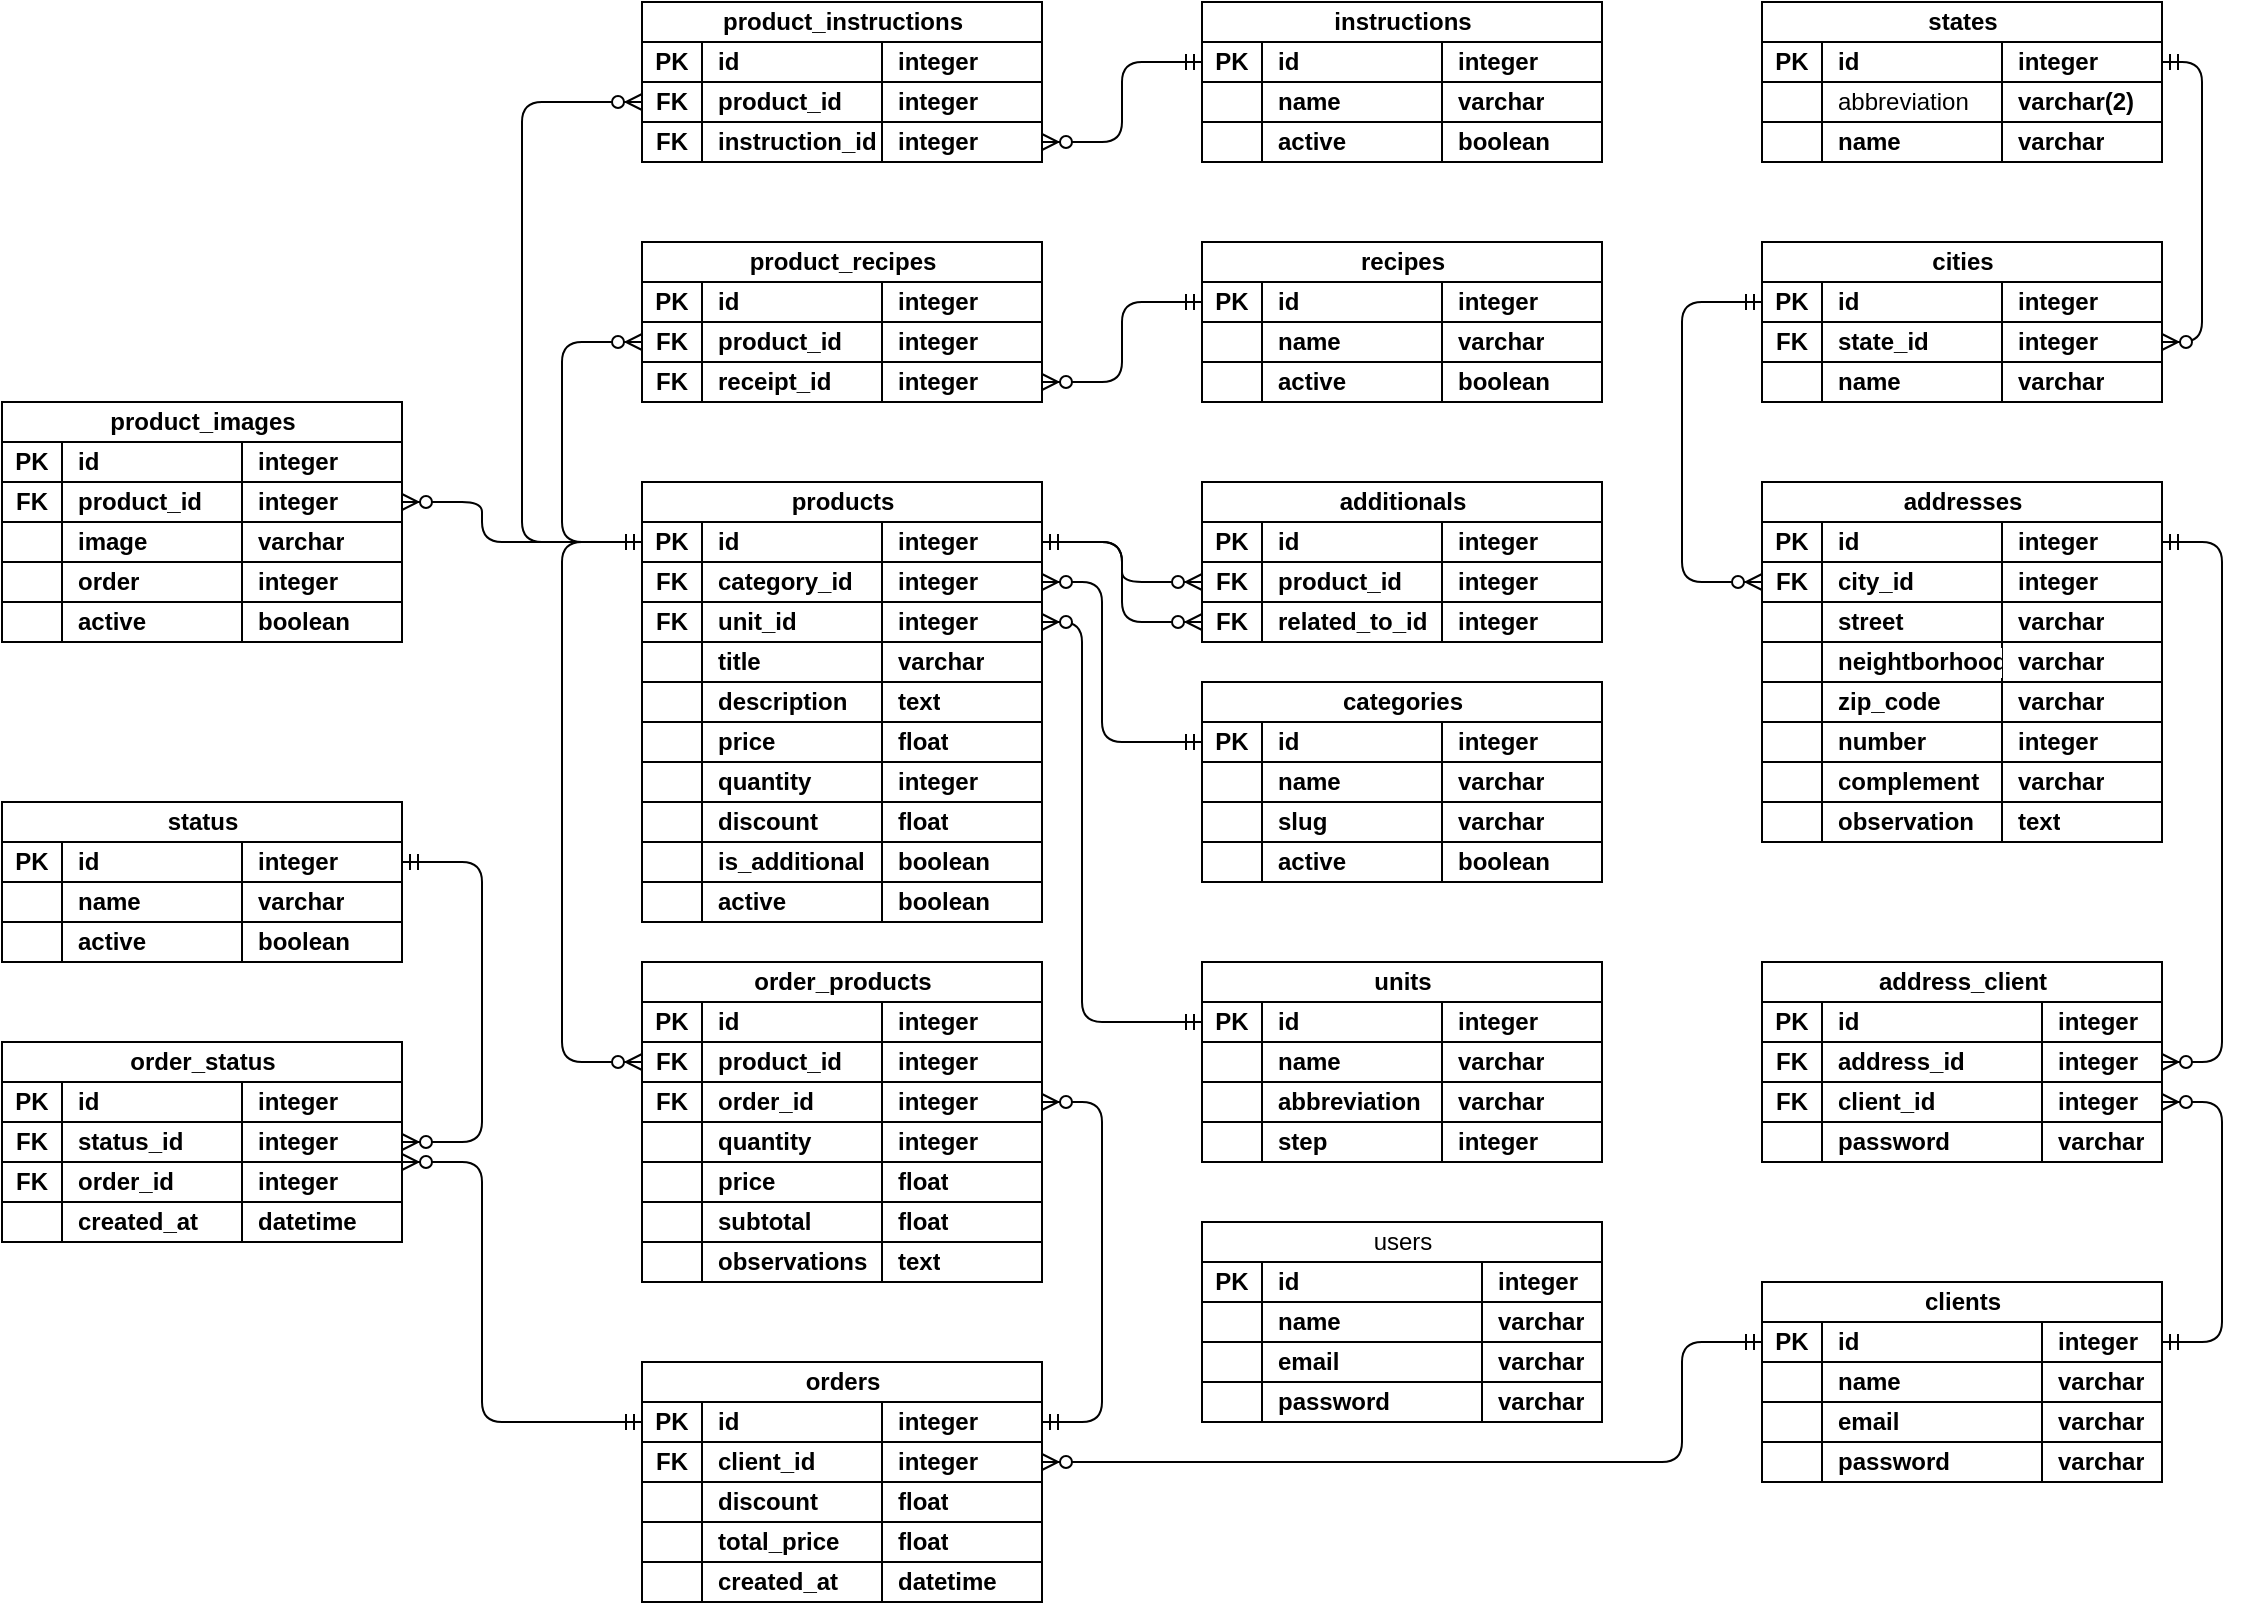 <mxfile>
    <diagram name="Página-1" id="DVCs7b4mx6QnQ0nIVjnH">
        <mxGraphModel dx="1075" dy="1305" grid="1" gridSize="10" guides="1" tooltips="1" connect="1" arrows="1" fold="1" page="1" pageScale="1" pageWidth="1169" pageHeight="827" math="0" shadow="0">
            <root>
                <mxCell id="0"/>
                <mxCell id="1" parent="0"/>
                <mxCell id="e7bMt5IGwarip7KTahT3-1" value="users" style="shape=table;startSize=20;container=1;collapsible=1;childLayout=tableLayout;fixedRows=1;rowLines=0;fontStyle=0;align=center;resizeLast=1;html=1;" parent="1" vertex="1">
                    <mxGeometry x="640" y="-190" width="200" height="100" as="geometry"/>
                </mxCell>
                <mxCell id="e7bMt5IGwarip7KTahT3-2" value="" style="shape=tableRow;horizontal=0;startSize=0;swimlaneHead=0;swimlaneBody=0;fillColor=none;collapsible=0;dropTarget=0;points=[[0,0.5],[1,0.5]];portConstraint=eastwest;top=0;left=0;right=0;bottom=1;" parent="e7bMt5IGwarip7KTahT3-1" vertex="1">
                    <mxGeometry y="20" width="200" height="20" as="geometry"/>
                </mxCell>
                <mxCell id="e7bMt5IGwarip7KTahT3-3" value="PK" style="shape=partialRectangle;connectable=0;fillColor=none;top=0;left=0;bottom=0;right=0;fontStyle=1;overflow=hidden;whiteSpace=wrap;html=1;" parent="e7bMt5IGwarip7KTahT3-2" vertex="1">
                    <mxGeometry width="30" height="20" as="geometry">
                        <mxRectangle width="30" height="20" as="alternateBounds"/>
                    </mxGeometry>
                </mxCell>
                <mxCell id="e7bMt5IGwarip7KTahT3-4" value="id" style="shape=partialRectangle;connectable=0;fillColor=none;top=0;left=0;bottom=0;right=0;align=left;spacingLeft=6;fontStyle=1;overflow=hidden;whiteSpace=wrap;html=1;" parent="e7bMt5IGwarip7KTahT3-2" vertex="1">
                    <mxGeometry x="30" width="110" height="20" as="geometry">
                        <mxRectangle width="110" height="20" as="alternateBounds"/>
                    </mxGeometry>
                </mxCell>
                <mxCell id="e7bMt5IGwarip7KTahT3-5" value="integer" style="shape=partialRectangle;connectable=0;fillColor=none;top=0;left=0;bottom=0;right=0;align=left;spacingLeft=6;fontStyle=1;overflow=hidden;whiteSpace=wrap;html=1;" parent="e7bMt5IGwarip7KTahT3-2" vertex="1">
                    <mxGeometry x="140" width="60" height="20" as="geometry">
                        <mxRectangle width="60" height="20" as="alternateBounds"/>
                    </mxGeometry>
                </mxCell>
                <mxCell id="e7bMt5IGwarip7KTahT3-6" value="" style="shape=tableRow;horizontal=0;startSize=0;swimlaneHead=0;swimlaneBody=0;fillColor=none;collapsible=0;dropTarget=0;points=[[0,0.5],[1,0.5]];portConstraint=eastwest;top=0;left=0;right=0;bottom=1;" parent="e7bMt5IGwarip7KTahT3-1" vertex="1">
                    <mxGeometry y="40" width="200" height="20" as="geometry"/>
                </mxCell>
                <mxCell id="e7bMt5IGwarip7KTahT3-7" value="" style="shape=partialRectangle;connectable=0;fillColor=none;top=0;left=0;bottom=0;right=0;fontStyle=1;overflow=hidden;whiteSpace=wrap;html=1;" parent="e7bMt5IGwarip7KTahT3-6" vertex="1">
                    <mxGeometry width="30" height="20" as="geometry">
                        <mxRectangle width="30" height="20" as="alternateBounds"/>
                    </mxGeometry>
                </mxCell>
                <mxCell id="e7bMt5IGwarip7KTahT3-8" value="name" style="shape=partialRectangle;connectable=0;fillColor=none;top=0;left=0;bottom=0;right=0;align=left;spacingLeft=6;fontStyle=1;overflow=hidden;whiteSpace=wrap;html=1;" parent="e7bMt5IGwarip7KTahT3-6" vertex="1">
                    <mxGeometry x="30" width="110" height="20" as="geometry">
                        <mxRectangle width="110" height="20" as="alternateBounds"/>
                    </mxGeometry>
                </mxCell>
                <mxCell id="e7bMt5IGwarip7KTahT3-9" value="varchar" style="shape=partialRectangle;connectable=0;fillColor=none;top=0;left=0;bottom=0;right=0;align=left;spacingLeft=6;fontStyle=1;overflow=hidden;whiteSpace=wrap;html=1;" parent="e7bMt5IGwarip7KTahT3-6" vertex="1">
                    <mxGeometry x="140" width="60" height="20" as="geometry">
                        <mxRectangle width="60" height="20" as="alternateBounds"/>
                    </mxGeometry>
                </mxCell>
                <mxCell id="e7bMt5IGwarip7KTahT3-10" value="" style="shape=tableRow;horizontal=0;startSize=0;swimlaneHead=0;swimlaneBody=0;fillColor=none;collapsible=0;dropTarget=0;points=[[0,0.5],[1,0.5]];portConstraint=eastwest;top=0;left=0;right=0;bottom=1;" parent="e7bMt5IGwarip7KTahT3-1" vertex="1">
                    <mxGeometry y="60" width="200" height="20" as="geometry"/>
                </mxCell>
                <mxCell id="e7bMt5IGwarip7KTahT3-11" value="" style="shape=partialRectangle;connectable=0;fillColor=none;top=0;left=0;bottom=0;right=0;fontStyle=1;overflow=hidden;whiteSpace=wrap;html=1;" parent="e7bMt5IGwarip7KTahT3-10" vertex="1">
                    <mxGeometry width="30" height="20" as="geometry">
                        <mxRectangle width="30" height="20" as="alternateBounds"/>
                    </mxGeometry>
                </mxCell>
                <mxCell id="e7bMt5IGwarip7KTahT3-12" value="email" style="shape=partialRectangle;connectable=0;fillColor=none;top=0;left=0;bottom=0;right=0;align=left;spacingLeft=6;fontStyle=1;overflow=hidden;whiteSpace=wrap;html=1;" parent="e7bMt5IGwarip7KTahT3-10" vertex="1">
                    <mxGeometry x="30" width="110" height="20" as="geometry">
                        <mxRectangle width="110" height="20" as="alternateBounds"/>
                    </mxGeometry>
                </mxCell>
                <mxCell id="e7bMt5IGwarip7KTahT3-13" value="varchar" style="shape=partialRectangle;connectable=0;fillColor=none;top=0;left=0;bottom=0;right=0;align=left;spacingLeft=6;fontStyle=1;overflow=hidden;whiteSpace=wrap;html=1;" parent="e7bMt5IGwarip7KTahT3-10" vertex="1">
                    <mxGeometry x="140" width="60" height="20" as="geometry">
                        <mxRectangle width="60" height="20" as="alternateBounds"/>
                    </mxGeometry>
                </mxCell>
                <mxCell id="e7bMt5IGwarip7KTahT3-14" value="" style="shape=tableRow;horizontal=0;startSize=0;swimlaneHead=0;swimlaneBody=0;fillColor=none;collapsible=0;dropTarget=0;points=[[0,0.5],[1,0.5]];portConstraint=eastwest;top=0;left=0;right=0;bottom=1;" parent="e7bMt5IGwarip7KTahT3-1" vertex="1">
                    <mxGeometry y="80" width="200" height="20" as="geometry"/>
                </mxCell>
                <mxCell id="e7bMt5IGwarip7KTahT3-15" value="" style="shape=partialRectangle;connectable=0;fillColor=none;top=0;left=0;bottom=0;right=0;fontStyle=1;overflow=hidden;whiteSpace=wrap;html=1;" parent="e7bMt5IGwarip7KTahT3-14" vertex="1">
                    <mxGeometry width="30" height="20" as="geometry">
                        <mxRectangle width="30" height="20" as="alternateBounds"/>
                    </mxGeometry>
                </mxCell>
                <mxCell id="e7bMt5IGwarip7KTahT3-16" value="password" style="shape=partialRectangle;connectable=0;fillColor=none;top=0;left=0;bottom=0;right=0;align=left;spacingLeft=6;fontStyle=1;overflow=hidden;whiteSpace=wrap;html=1;" parent="e7bMt5IGwarip7KTahT3-14" vertex="1">
                    <mxGeometry x="30" width="110" height="20" as="geometry">
                        <mxRectangle width="110" height="20" as="alternateBounds"/>
                    </mxGeometry>
                </mxCell>
                <mxCell id="e7bMt5IGwarip7KTahT3-17" value="varchar" style="shape=partialRectangle;connectable=0;fillColor=none;top=0;left=0;bottom=0;right=0;align=left;spacingLeft=6;fontStyle=1;overflow=hidden;whiteSpace=wrap;html=1;" parent="e7bMt5IGwarip7KTahT3-14" vertex="1">
                    <mxGeometry x="140" width="60" height="20" as="geometry">
                        <mxRectangle width="60" height="20" as="alternateBounds"/>
                    </mxGeometry>
                </mxCell>
                <mxCell id="e7bMt5IGwarip7KTahT3-93" value="orders" style="shape=table;startSize=20;container=1;collapsible=1;childLayout=tableLayout;fixedRows=1;rowLines=0;fontStyle=1;align=center;resizeLast=1;html=1;fontFamily=Helvetica;fontSize=12;fontColor=default;labelBackgroundColor=default;" parent="1" vertex="1">
                    <mxGeometry x="360" y="-120" width="200" height="120" as="geometry"/>
                </mxCell>
                <mxCell id="e7bMt5IGwarip7KTahT3-94" value="" style="shape=tableRow;horizontal=0;startSize=0;swimlaneHead=0;swimlaneBody=0;fillColor=none;collapsible=0;dropTarget=0;points=[[0,0.5],[1,0.5]];portConstraint=eastwest;top=0;left=0;right=0;bottom=1;fontFamily=Helvetica;fontSize=12;fontColor=default;labelBackgroundColor=default;" parent="e7bMt5IGwarip7KTahT3-93" vertex="1">
                    <mxGeometry y="20" width="200" height="20" as="geometry"/>
                </mxCell>
                <mxCell id="e7bMt5IGwarip7KTahT3-95" value="PK" style="shape=partialRectangle;connectable=0;fillColor=none;top=0;left=0;bottom=0;right=0;fontStyle=1;overflow=hidden;whiteSpace=wrap;html=1;fontFamily=Helvetica;fontSize=12;fontColor=default;labelBackgroundColor=default;" parent="e7bMt5IGwarip7KTahT3-94" vertex="1">
                    <mxGeometry width="30" height="20" as="geometry">
                        <mxRectangle width="30" height="20" as="alternateBounds"/>
                    </mxGeometry>
                </mxCell>
                <mxCell id="e7bMt5IGwarip7KTahT3-96" value="id" style="shape=partialRectangle;connectable=0;fillColor=none;top=0;left=0;bottom=0;right=0;align=left;spacingLeft=6;fontStyle=1;overflow=hidden;whiteSpace=wrap;html=1;fontFamily=Helvetica;fontSize=12;fontColor=default;labelBackgroundColor=default;" parent="e7bMt5IGwarip7KTahT3-94" vertex="1">
                    <mxGeometry x="30" width="90" height="20" as="geometry">
                        <mxRectangle width="90" height="20" as="alternateBounds"/>
                    </mxGeometry>
                </mxCell>
                <mxCell id="e7bMt5IGwarip7KTahT3-97" value="integer" style="shape=partialRectangle;connectable=0;fillColor=none;top=0;left=0;bottom=0;right=0;align=left;spacingLeft=6;fontStyle=1;overflow=hidden;whiteSpace=wrap;html=1;fontFamily=Helvetica;fontSize=12;fontColor=default;labelBackgroundColor=default;" parent="e7bMt5IGwarip7KTahT3-94" vertex="1">
                    <mxGeometry x="120" width="80" height="20" as="geometry">
                        <mxRectangle width="80" height="20" as="alternateBounds"/>
                    </mxGeometry>
                </mxCell>
                <mxCell id="e7bMt5IGwarip7KTahT3-375" value="" style="shape=tableRow;horizontal=0;startSize=0;swimlaneHead=0;swimlaneBody=0;fillColor=none;collapsible=0;dropTarget=0;points=[[0,0.5],[1,0.5]];portConstraint=eastwest;top=0;left=0;right=0;bottom=1;fontFamily=Helvetica;fontSize=12;fontColor=default;labelBackgroundColor=default;" parent="e7bMt5IGwarip7KTahT3-93" vertex="1">
                    <mxGeometry y="40" width="200" height="20" as="geometry"/>
                </mxCell>
                <mxCell id="e7bMt5IGwarip7KTahT3-376" value="FK" style="shape=partialRectangle;connectable=0;fillColor=none;top=0;left=0;bottom=0;right=0;fontStyle=1;overflow=hidden;whiteSpace=wrap;html=1;fontFamily=Helvetica;fontSize=12;fontColor=default;labelBackgroundColor=default;" parent="e7bMt5IGwarip7KTahT3-375" vertex="1">
                    <mxGeometry width="30" height="20" as="geometry">
                        <mxRectangle width="30" height="20" as="alternateBounds"/>
                    </mxGeometry>
                </mxCell>
                <mxCell id="e7bMt5IGwarip7KTahT3-377" value="client_id" style="shape=partialRectangle;connectable=0;fillColor=none;top=0;left=0;bottom=0;right=0;align=left;spacingLeft=6;fontStyle=1;overflow=hidden;whiteSpace=wrap;html=1;fontFamily=Helvetica;fontSize=12;fontColor=default;labelBackgroundColor=default;" parent="e7bMt5IGwarip7KTahT3-375" vertex="1">
                    <mxGeometry x="30" width="90" height="20" as="geometry">
                        <mxRectangle width="90" height="20" as="alternateBounds"/>
                    </mxGeometry>
                </mxCell>
                <mxCell id="e7bMt5IGwarip7KTahT3-378" value="integer" style="shape=partialRectangle;connectable=0;fillColor=none;top=0;left=0;bottom=0;right=0;align=left;spacingLeft=6;fontStyle=1;overflow=hidden;whiteSpace=wrap;html=1;fontFamily=Helvetica;fontSize=12;fontColor=default;labelBackgroundColor=default;" parent="e7bMt5IGwarip7KTahT3-375" vertex="1">
                    <mxGeometry x="120" width="80" height="20" as="geometry">
                        <mxRectangle width="80" height="20" as="alternateBounds"/>
                    </mxGeometry>
                </mxCell>
                <mxCell id="e7bMt5IGwarip7KTahT3-102" value="" style="shape=tableRow;horizontal=0;startSize=0;swimlaneHead=0;swimlaneBody=0;fillColor=none;collapsible=0;dropTarget=0;points=[[0,0.5],[1,0.5]];portConstraint=eastwest;top=0;left=0;right=0;bottom=1;fontFamily=Helvetica;fontSize=12;fontColor=default;labelBackgroundColor=default;" parent="e7bMt5IGwarip7KTahT3-93" vertex="1">
                    <mxGeometry y="60" width="200" height="20" as="geometry"/>
                </mxCell>
                <mxCell id="e7bMt5IGwarip7KTahT3-103" value="" style="shape=partialRectangle;connectable=0;fillColor=none;top=0;left=0;bottom=0;right=0;fontStyle=1;overflow=hidden;whiteSpace=wrap;html=1;fontFamily=Helvetica;fontSize=12;fontColor=default;labelBackgroundColor=default;" parent="e7bMt5IGwarip7KTahT3-102" vertex="1">
                    <mxGeometry width="30" height="20" as="geometry">
                        <mxRectangle width="30" height="20" as="alternateBounds"/>
                    </mxGeometry>
                </mxCell>
                <mxCell id="e7bMt5IGwarip7KTahT3-104" value="discount" style="shape=partialRectangle;connectable=0;fillColor=none;top=0;left=0;bottom=0;right=0;align=left;spacingLeft=6;fontStyle=1;overflow=hidden;whiteSpace=wrap;html=1;fontFamily=Helvetica;fontSize=12;fontColor=default;labelBackgroundColor=default;" parent="e7bMt5IGwarip7KTahT3-102" vertex="1">
                    <mxGeometry x="30" width="90" height="20" as="geometry">
                        <mxRectangle width="90" height="20" as="alternateBounds"/>
                    </mxGeometry>
                </mxCell>
                <mxCell id="e7bMt5IGwarip7KTahT3-105" value="float" style="shape=partialRectangle;connectable=0;fillColor=none;top=0;left=0;bottom=0;right=0;align=left;spacingLeft=6;fontStyle=1;overflow=hidden;whiteSpace=wrap;html=1;fontFamily=Helvetica;fontSize=12;fontColor=default;labelBackgroundColor=default;" parent="e7bMt5IGwarip7KTahT3-102" vertex="1">
                    <mxGeometry x="120" width="80" height="20" as="geometry">
                        <mxRectangle width="80" height="20" as="alternateBounds"/>
                    </mxGeometry>
                </mxCell>
                <mxCell id="e7bMt5IGwarip7KTahT3-114" value="" style="shape=tableRow;horizontal=0;startSize=0;swimlaneHead=0;swimlaneBody=0;fillColor=none;collapsible=0;dropTarget=0;points=[[0,0.5],[1,0.5]];portConstraint=eastwest;top=0;left=0;right=0;bottom=1;fontFamily=Helvetica;fontSize=12;fontColor=default;labelBackgroundColor=default;" parent="e7bMt5IGwarip7KTahT3-93" vertex="1">
                    <mxGeometry y="80" width="200" height="20" as="geometry"/>
                </mxCell>
                <mxCell id="e7bMt5IGwarip7KTahT3-115" value="" style="shape=partialRectangle;connectable=0;fillColor=none;top=0;left=0;bottom=0;right=0;fontStyle=1;overflow=hidden;whiteSpace=wrap;html=1;fontFamily=Helvetica;fontSize=12;fontColor=default;labelBackgroundColor=default;" parent="e7bMt5IGwarip7KTahT3-114" vertex="1">
                    <mxGeometry width="30" height="20" as="geometry">
                        <mxRectangle width="30" height="20" as="alternateBounds"/>
                    </mxGeometry>
                </mxCell>
                <mxCell id="e7bMt5IGwarip7KTahT3-116" value="total_price" style="shape=partialRectangle;connectable=0;fillColor=none;top=0;left=0;bottom=0;right=0;align=left;spacingLeft=6;fontStyle=1;overflow=hidden;whiteSpace=wrap;html=1;fontFamily=Helvetica;fontSize=12;fontColor=default;labelBackgroundColor=default;" parent="e7bMt5IGwarip7KTahT3-114" vertex="1">
                    <mxGeometry x="30" width="90" height="20" as="geometry">
                        <mxRectangle width="90" height="20" as="alternateBounds"/>
                    </mxGeometry>
                </mxCell>
                <mxCell id="e7bMt5IGwarip7KTahT3-117" value="float" style="shape=partialRectangle;connectable=0;fillColor=none;top=0;left=0;bottom=0;right=0;align=left;spacingLeft=6;fontStyle=1;overflow=hidden;whiteSpace=wrap;html=1;fontFamily=Helvetica;fontSize=12;fontColor=default;labelBackgroundColor=default;" parent="e7bMt5IGwarip7KTahT3-114" vertex="1">
                    <mxGeometry x="120" width="80" height="20" as="geometry">
                        <mxRectangle width="80" height="20" as="alternateBounds"/>
                    </mxGeometry>
                </mxCell>
                <mxCell id="e7bMt5IGwarip7KTahT3-118" value="" style="shape=tableRow;horizontal=0;startSize=0;swimlaneHead=0;swimlaneBody=0;fillColor=none;collapsible=0;dropTarget=0;points=[[0,0.5],[1,0.5]];portConstraint=eastwest;top=0;left=0;right=0;bottom=1;fontFamily=Helvetica;fontSize=12;fontColor=default;labelBackgroundColor=default;" parent="e7bMt5IGwarip7KTahT3-93" vertex="1">
                    <mxGeometry y="100" width="200" height="20" as="geometry"/>
                </mxCell>
                <mxCell id="e7bMt5IGwarip7KTahT3-119" value="" style="shape=partialRectangle;connectable=0;fillColor=none;top=0;left=0;bottom=0;right=0;fontStyle=1;overflow=hidden;whiteSpace=wrap;html=1;fontFamily=Helvetica;fontSize=12;fontColor=default;labelBackgroundColor=default;" parent="e7bMt5IGwarip7KTahT3-118" vertex="1">
                    <mxGeometry width="30" height="20" as="geometry">
                        <mxRectangle width="30" height="20" as="alternateBounds"/>
                    </mxGeometry>
                </mxCell>
                <mxCell id="e7bMt5IGwarip7KTahT3-120" value="created_at" style="shape=partialRectangle;connectable=0;fillColor=none;top=0;left=0;bottom=0;right=0;align=left;spacingLeft=6;fontStyle=1;overflow=hidden;whiteSpace=wrap;html=1;fontFamily=Helvetica;fontSize=12;fontColor=default;labelBackgroundColor=default;" parent="e7bMt5IGwarip7KTahT3-118" vertex="1">
                    <mxGeometry x="30" width="90" height="20" as="geometry">
                        <mxRectangle width="90" height="20" as="alternateBounds"/>
                    </mxGeometry>
                </mxCell>
                <mxCell id="e7bMt5IGwarip7KTahT3-121" value="datetime" style="shape=partialRectangle;connectable=0;fillColor=none;top=0;left=0;bottom=0;right=0;align=left;spacingLeft=6;fontStyle=1;overflow=hidden;whiteSpace=wrap;html=1;fontFamily=Helvetica;fontSize=12;fontColor=default;labelBackgroundColor=default;" parent="e7bMt5IGwarip7KTahT3-118" vertex="1">
                    <mxGeometry x="120" width="80" height="20" as="geometry">
                        <mxRectangle width="80" height="20" as="alternateBounds"/>
                    </mxGeometry>
                </mxCell>
                <mxCell id="e7bMt5IGwarip7KTahT3-126" value="status" style="shape=table;startSize=20;container=1;collapsible=1;childLayout=tableLayout;fixedRows=1;rowLines=0;fontStyle=1;align=center;resizeLast=1;html=1;fontFamily=Helvetica;fontSize=12;fontColor=default;labelBackgroundColor=default;" parent="1" vertex="1">
                    <mxGeometry x="40" y="-400" width="200" height="80" as="geometry"/>
                </mxCell>
                <mxCell id="e7bMt5IGwarip7KTahT3-127" value="" style="shape=tableRow;horizontal=0;startSize=0;swimlaneHead=0;swimlaneBody=0;fillColor=none;collapsible=0;dropTarget=0;points=[[0,0.5],[1,0.5]];portConstraint=eastwest;top=0;left=0;right=0;bottom=1;fontFamily=Helvetica;fontSize=12;fontColor=default;labelBackgroundColor=default;" parent="e7bMt5IGwarip7KTahT3-126" vertex="1">
                    <mxGeometry y="20" width="200" height="20" as="geometry"/>
                </mxCell>
                <mxCell id="e7bMt5IGwarip7KTahT3-128" value="PK" style="shape=partialRectangle;connectable=0;fillColor=none;top=0;left=0;bottom=0;right=0;fontStyle=1;overflow=hidden;whiteSpace=wrap;html=1;fontFamily=Helvetica;fontSize=12;fontColor=default;labelBackgroundColor=default;" parent="e7bMt5IGwarip7KTahT3-127" vertex="1">
                    <mxGeometry width="30" height="20" as="geometry">
                        <mxRectangle width="30" height="20" as="alternateBounds"/>
                    </mxGeometry>
                </mxCell>
                <mxCell id="e7bMt5IGwarip7KTahT3-129" value="id" style="shape=partialRectangle;connectable=0;fillColor=none;top=0;left=0;bottom=0;right=0;align=left;spacingLeft=6;fontStyle=1;overflow=hidden;whiteSpace=wrap;html=1;fontFamily=Helvetica;fontSize=12;fontColor=default;labelBackgroundColor=default;" parent="e7bMt5IGwarip7KTahT3-127" vertex="1">
                    <mxGeometry x="30" width="90" height="20" as="geometry">
                        <mxRectangle width="90" height="20" as="alternateBounds"/>
                    </mxGeometry>
                </mxCell>
                <mxCell id="e7bMt5IGwarip7KTahT3-130" value="integer" style="shape=partialRectangle;connectable=0;fillColor=none;top=0;left=0;bottom=0;right=0;align=left;spacingLeft=6;fontStyle=1;overflow=hidden;whiteSpace=wrap;html=1;fontFamily=Helvetica;fontSize=12;fontColor=default;labelBackgroundColor=default;" parent="e7bMt5IGwarip7KTahT3-127" vertex="1">
                    <mxGeometry x="120" width="80" height="20" as="geometry">
                        <mxRectangle width="80" height="20" as="alternateBounds"/>
                    </mxGeometry>
                </mxCell>
                <mxCell id="e7bMt5IGwarip7KTahT3-131" value="" style="shape=tableRow;horizontal=0;startSize=0;swimlaneHead=0;swimlaneBody=0;fillColor=none;collapsible=0;dropTarget=0;points=[[0,0.5],[1,0.5]];portConstraint=eastwest;top=0;left=0;right=0;bottom=1;fontFamily=Helvetica;fontSize=12;fontColor=default;labelBackgroundColor=default;" parent="e7bMt5IGwarip7KTahT3-126" vertex="1">
                    <mxGeometry y="40" width="200" height="20" as="geometry"/>
                </mxCell>
                <mxCell id="e7bMt5IGwarip7KTahT3-132" value="" style="shape=partialRectangle;connectable=0;fillColor=none;top=0;left=0;bottom=0;right=0;fontStyle=1;overflow=hidden;whiteSpace=wrap;html=1;fontFamily=Helvetica;fontSize=12;fontColor=default;labelBackgroundColor=default;" parent="e7bMt5IGwarip7KTahT3-131" vertex="1">
                    <mxGeometry width="30" height="20" as="geometry">
                        <mxRectangle width="30" height="20" as="alternateBounds"/>
                    </mxGeometry>
                </mxCell>
                <mxCell id="e7bMt5IGwarip7KTahT3-133" value="name" style="shape=partialRectangle;connectable=0;fillColor=none;top=0;left=0;bottom=0;right=0;align=left;spacingLeft=6;fontStyle=1;overflow=hidden;whiteSpace=wrap;html=1;fontFamily=Helvetica;fontSize=12;fontColor=default;labelBackgroundColor=default;" parent="e7bMt5IGwarip7KTahT3-131" vertex="1">
                    <mxGeometry x="30" width="90" height="20" as="geometry">
                        <mxRectangle width="90" height="20" as="alternateBounds"/>
                    </mxGeometry>
                </mxCell>
                <mxCell id="e7bMt5IGwarip7KTahT3-134" value="varchar" style="shape=partialRectangle;connectable=0;fillColor=none;top=0;left=0;bottom=0;right=0;align=left;spacingLeft=6;fontStyle=1;overflow=hidden;whiteSpace=wrap;html=1;fontFamily=Helvetica;fontSize=12;fontColor=default;labelBackgroundColor=default;" parent="e7bMt5IGwarip7KTahT3-131" vertex="1">
                    <mxGeometry x="120" width="80" height="20" as="geometry">
                        <mxRectangle width="80" height="20" as="alternateBounds"/>
                    </mxGeometry>
                </mxCell>
                <mxCell id="e7bMt5IGwarip7KTahT3-135" value="" style="shape=tableRow;horizontal=0;startSize=0;swimlaneHead=0;swimlaneBody=0;fillColor=none;collapsible=0;dropTarget=0;points=[[0,0.5],[1,0.5]];portConstraint=eastwest;top=0;left=0;right=0;bottom=1;fontFamily=Helvetica;fontSize=12;fontColor=default;labelBackgroundColor=default;" parent="e7bMt5IGwarip7KTahT3-126" vertex="1">
                    <mxGeometry y="60" width="200" height="20" as="geometry"/>
                </mxCell>
                <mxCell id="e7bMt5IGwarip7KTahT3-136" value="" style="shape=partialRectangle;connectable=0;fillColor=none;top=0;left=0;bottom=0;right=0;fontStyle=1;overflow=hidden;whiteSpace=wrap;html=1;fontFamily=Helvetica;fontSize=12;fontColor=default;labelBackgroundColor=default;" parent="e7bMt5IGwarip7KTahT3-135" vertex="1">
                    <mxGeometry width="30" height="20" as="geometry">
                        <mxRectangle width="30" height="20" as="alternateBounds"/>
                    </mxGeometry>
                </mxCell>
                <mxCell id="e7bMt5IGwarip7KTahT3-137" value="active" style="shape=partialRectangle;connectable=0;fillColor=none;top=0;left=0;bottom=0;right=0;align=left;spacingLeft=6;fontStyle=1;overflow=hidden;whiteSpace=wrap;html=1;fontFamily=Helvetica;fontSize=12;fontColor=default;labelBackgroundColor=default;" parent="e7bMt5IGwarip7KTahT3-135" vertex="1">
                    <mxGeometry x="30" width="90" height="20" as="geometry">
                        <mxRectangle width="90" height="20" as="alternateBounds"/>
                    </mxGeometry>
                </mxCell>
                <mxCell id="e7bMt5IGwarip7KTahT3-138" value="boolean" style="shape=partialRectangle;connectable=0;fillColor=none;top=0;left=0;bottom=0;right=0;align=left;spacingLeft=6;fontStyle=1;overflow=hidden;whiteSpace=wrap;html=1;fontFamily=Helvetica;fontSize=12;fontColor=default;labelBackgroundColor=default;" parent="e7bMt5IGwarip7KTahT3-135" vertex="1">
                    <mxGeometry x="120" width="80" height="20" as="geometry">
                        <mxRectangle width="80" height="20" as="alternateBounds"/>
                    </mxGeometry>
                </mxCell>
                <mxCell id="e7bMt5IGwarip7KTahT3-139" value="order_status" style="shape=table;startSize=20;container=1;collapsible=1;childLayout=tableLayout;fixedRows=1;rowLines=0;fontStyle=1;align=center;resizeLast=1;html=1;fontFamily=Helvetica;fontSize=12;fontColor=default;labelBackgroundColor=default;" parent="1" vertex="1">
                    <mxGeometry x="40" y="-280" width="200" height="100" as="geometry"/>
                </mxCell>
                <mxCell id="e7bMt5IGwarip7KTahT3-140" value="" style="shape=tableRow;horizontal=0;startSize=0;swimlaneHead=0;swimlaneBody=0;fillColor=none;collapsible=0;dropTarget=0;points=[[0,0.5],[1,0.5]];portConstraint=eastwest;top=0;left=0;right=0;bottom=1;fontFamily=Helvetica;fontSize=12;fontColor=default;labelBackgroundColor=default;" parent="e7bMt5IGwarip7KTahT3-139" vertex="1">
                    <mxGeometry y="20" width="200" height="20" as="geometry"/>
                </mxCell>
                <mxCell id="e7bMt5IGwarip7KTahT3-141" value="PK" style="shape=partialRectangle;connectable=0;fillColor=none;top=0;left=0;bottom=0;right=0;fontStyle=1;overflow=hidden;whiteSpace=wrap;html=1;fontFamily=Helvetica;fontSize=12;fontColor=default;labelBackgroundColor=default;" parent="e7bMt5IGwarip7KTahT3-140" vertex="1">
                    <mxGeometry width="30" height="20" as="geometry">
                        <mxRectangle width="30" height="20" as="alternateBounds"/>
                    </mxGeometry>
                </mxCell>
                <mxCell id="e7bMt5IGwarip7KTahT3-142" value="id" style="shape=partialRectangle;connectable=0;fillColor=none;top=0;left=0;bottom=0;right=0;align=left;spacingLeft=6;fontStyle=1;overflow=hidden;whiteSpace=wrap;html=1;fontFamily=Helvetica;fontSize=12;fontColor=default;labelBackgroundColor=default;" parent="e7bMt5IGwarip7KTahT3-140" vertex="1">
                    <mxGeometry x="30" width="90" height="20" as="geometry">
                        <mxRectangle width="90" height="20" as="alternateBounds"/>
                    </mxGeometry>
                </mxCell>
                <mxCell id="e7bMt5IGwarip7KTahT3-143" value="integer" style="shape=partialRectangle;connectable=0;fillColor=none;top=0;left=0;bottom=0;right=0;align=left;spacingLeft=6;fontStyle=1;overflow=hidden;whiteSpace=wrap;html=1;fontFamily=Helvetica;fontSize=12;fontColor=default;labelBackgroundColor=default;" parent="e7bMt5IGwarip7KTahT3-140" vertex="1">
                    <mxGeometry x="120" width="80" height="20" as="geometry">
                        <mxRectangle width="80" height="20" as="alternateBounds"/>
                    </mxGeometry>
                </mxCell>
                <mxCell id="e7bMt5IGwarip7KTahT3-148" value="" style="shape=tableRow;horizontal=0;startSize=0;swimlaneHead=0;swimlaneBody=0;fillColor=none;collapsible=0;dropTarget=0;points=[[0,0.5],[1,0.5]];portConstraint=eastwest;top=0;left=0;right=0;bottom=1;fontFamily=Helvetica;fontSize=12;fontColor=default;labelBackgroundColor=default;" parent="e7bMt5IGwarip7KTahT3-139" vertex="1">
                    <mxGeometry y="40" width="200" height="20" as="geometry"/>
                </mxCell>
                <mxCell id="e7bMt5IGwarip7KTahT3-149" value="FK" style="shape=partialRectangle;connectable=0;fillColor=none;top=0;left=0;bottom=0;right=0;fontStyle=1;overflow=hidden;whiteSpace=wrap;html=1;fontFamily=Helvetica;fontSize=12;fontColor=default;labelBackgroundColor=default;" parent="e7bMt5IGwarip7KTahT3-148" vertex="1">
                    <mxGeometry width="30" height="20" as="geometry">
                        <mxRectangle width="30" height="20" as="alternateBounds"/>
                    </mxGeometry>
                </mxCell>
                <mxCell id="e7bMt5IGwarip7KTahT3-150" value="status_id" style="shape=partialRectangle;connectable=0;fillColor=none;top=0;left=0;bottom=0;right=0;align=left;spacingLeft=6;fontStyle=1;overflow=hidden;whiteSpace=wrap;html=1;fontFamily=Helvetica;fontSize=12;fontColor=default;labelBackgroundColor=default;" parent="e7bMt5IGwarip7KTahT3-148" vertex="1">
                    <mxGeometry x="30" width="90" height="20" as="geometry">
                        <mxRectangle width="90" height="20" as="alternateBounds"/>
                    </mxGeometry>
                </mxCell>
                <mxCell id="e7bMt5IGwarip7KTahT3-151" value="integer" style="shape=partialRectangle;connectable=0;fillColor=none;top=0;left=0;bottom=0;right=0;align=left;spacingLeft=6;fontStyle=1;overflow=hidden;whiteSpace=wrap;html=1;fontFamily=Helvetica;fontSize=12;fontColor=default;labelBackgroundColor=default;" parent="e7bMt5IGwarip7KTahT3-148" vertex="1">
                    <mxGeometry x="120" width="80" height="20" as="geometry">
                        <mxRectangle width="80" height="20" as="alternateBounds"/>
                    </mxGeometry>
                </mxCell>
                <mxCell id="e7bMt5IGwarip7KTahT3-144" value="" style="shape=tableRow;horizontal=0;startSize=0;swimlaneHead=0;swimlaneBody=0;fillColor=none;collapsible=0;dropTarget=0;points=[[0,0.5],[1,0.5]];portConstraint=eastwest;top=0;left=0;right=0;bottom=1;fontFamily=Helvetica;fontSize=12;fontColor=default;labelBackgroundColor=default;" parent="e7bMt5IGwarip7KTahT3-139" vertex="1">
                    <mxGeometry y="60" width="200" height="20" as="geometry"/>
                </mxCell>
                <mxCell id="e7bMt5IGwarip7KTahT3-145" value="FK" style="shape=partialRectangle;connectable=0;fillColor=none;top=0;left=0;bottom=0;right=0;fontStyle=1;overflow=hidden;whiteSpace=wrap;html=1;fontFamily=Helvetica;fontSize=12;fontColor=default;labelBackgroundColor=default;" parent="e7bMt5IGwarip7KTahT3-144" vertex="1">
                    <mxGeometry width="30" height="20" as="geometry">
                        <mxRectangle width="30" height="20" as="alternateBounds"/>
                    </mxGeometry>
                </mxCell>
                <mxCell id="e7bMt5IGwarip7KTahT3-146" value="order_id" style="shape=partialRectangle;connectable=0;fillColor=none;top=0;left=0;bottom=0;right=0;align=left;spacingLeft=6;fontStyle=1;overflow=hidden;whiteSpace=wrap;html=1;fontFamily=Helvetica;fontSize=12;fontColor=default;labelBackgroundColor=default;" parent="e7bMt5IGwarip7KTahT3-144" vertex="1">
                    <mxGeometry x="30" width="90" height="20" as="geometry">
                        <mxRectangle width="90" height="20" as="alternateBounds"/>
                    </mxGeometry>
                </mxCell>
                <mxCell id="e7bMt5IGwarip7KTahT3-147" value="integer" style="shape=partialRectangle;connectable=0;fillColor=none;top=0;left=0;bottom=0;right=0;align=left;spacingLeft=6;fontStyle=1;overflow=hidden;whiteSpace=wrap;html=1;fontFamily=Helvetica;fontSize=12;fontColor=default;labelBackgroundColor=default;" parent="e7bMt5IGwarip7KTahT3-144" vertex="1">
                    <mxGeometry x="120" width="80" height="20" as="geometry">
                        <mxRectangle width="80" height="20" as="alternateBounds"/>
                    </mxGeometry>
                </mxCell>
                <mxCell id="e7bMt5IGwarip7KTahT3-152" value="" style="shape=tableRow;horizontal=0;startSize=0;swimlaneHead=0;swimlaneBody=0;fillColor=none;collapsible=0;dropTarget=0;points=[[0,0.5],[1,0.5]];portConstraint=eastwest;top=0;left=0;right=0;bottom=1;fontFamily=Helvetica;fontSize=12;fontColor=default;labelBackgroundColor=default;" parent="e7bMt5IGwarip7KTahT3-139" vertex="1">
                    <mxGeometry y="80" width="200" height="20" as="geometry"/>
                </mxCell>
                <mxCell id="e7bMt5IGwarip7KTahT3-153" value="" style="shape=partialRectangle;connectable=0;fillColor=none;top=0;left=0;bottom=0;right=0;fontStyle=1;overflow=hidden;whiteSpace=wrap;html=1;fontFamily=Helvetica;fontSize=12;fontColor=default;labelBackgroundColor=default;" parent="e7bMt5IGwarip7KTahT3-152" vertex="1">
                    <mxGeometry width="30" height="20" as="geometry">
                        <mxRectangle width="30" height="20" as="alternateBounds"/>
                    </mxGeometry>
                </mxCell>
                <mxCell id="e7bMt5IGwarip7KTahT3-154" value="created_at" style="shape=partialRectangle;connectable=0;fillColor=none;top=0;left=0;bottom=0;right=0;align=left;spacingLeft=6;fontStyle=1;overflow=hidden;whiteSpace=wrap;html=1;fontFamily=Helvetica;fontSize=12;fontColor=default;labelBackgroundColor=default;" parent="e7bMt5IGwarip7KTahT3-152" vertex="1">
                    <mxGeometry x="30" width="90" height="20" as="geometry">
                        <mxRectangle width="90" height="20" as="alternateBounds"/>
                    </mxGeometry>
                </mxCell>
                <mxCell id="e7bMt5IGwarip7KTahT3-155" value="datetime" style="shape=partialRectangle;connectable=0;fillColor=none;top=0;left=0;bottom=0;right=0;align=left;spacingLeft=6;fontStyle=1;overflow=hidden;whiteSpace=wrap;html=1;fontFamily=Helvetica;fontSize=12;fontColor=default;labelBackgroundColor=default;" parent="e7bMt5IGwarip7KTahT3-152" vertex="1">
                    <mxGeometry x="120" width="80" height="20" as="geometry">
                        <mxRectangle width="80" height="20" as="alternateBounds"/>
                    </mxGeometry>
                </mxCell>
                <mxCell id="e7bMt5IGwarip7KTahT3-156" value="order_products" style="shape=table;startSize=20;container=1;collapsible=1;childLayout=tableLayout;fixedRows=1;rowLines=0;fontStyle=1;align=center;resizeLast=1;html=1;fontFamily=Helvetica;fontSize=12;fontColor=default;labelBackgroundColor=default;" parent="1" vertex="1">
                    <mxGeometry x="360" y="-320" width="200" height="160" as="geometry"/>
                </mxCell>
                <mxCell id="e7bMt5IGwarip7KTahT3-157" value="" style="shape=tableRow;horizontal=0;startSize=0;swimlaneHead=0;swimlaneBody=0;fillColor=none;collapsible=0;dropTarget=0;points=[[0,0.5],[1,0.5]];portConstraint=eastwest;top=0;left=0;right=0;bottom=1;fontFamily=Helvetica;fontSize=12;fontColor=default;labelBackgroundColor=default;" parent="e7bMt5IGwarip7KTahT3-156" vertex="1">
                    <mxGeometry y="20" width="200" height="20" as="geometry"/>
                </mxCell>
                <mxCell id="e7bMt5IGwarip7KTahT3-158" value="PK" style="shape=partialRectangle;connectable=0;fillColor=none;top=0;left=0;bottom=0;right=0;fontStyle=1;overflow=hidden;whiteSpace=wrap;html=1;fontFamily=Helvetica;fontSize=12;fontColor=default;labelBackgroundColor=default;" parent="e7bMt5IGwarip7KTahT3-157" vertex="1">
                    <mxGeometry width="30" height="20" as="geometry">
                        <mxRectangle width="30" height="20" as="alternateBounds"/>
                    </mxGeometry>
                </mxCell>
                <mxCell id="e7bMt5IGwarip7KTahT3-159" value="id" style="shape=partialRectangle;connectable=0;fillColor=none;top=0;left=0;bottom=0;right=0;align=left;spacingLeft=6;fontStyle=1;overflow=hidden;whiteSpace=wrap;html=1;fontFamily=Helvetica;fontSize=12;fontColor=default;labelBackgroundColor=default;" parent="e7bMt5IGwarip7KTahT3-157" vertex="1">
                    <mxGeometry x="30" width="90" height="20" as="geometry">
                        <mxRectangle width="90" height="20" as="alternateBounds"/>
                    </mxGeometry>
                </mxCell>
                <mxCell id="e7bMt5IGwarip7KTahT3-160" value="integer" style="shape=partialRectangle;connectable=0;fillColor=none;top=0;left=0;bottom=0;right=0;align=left;spacingLeft=6;fontStyle=1;overflow=hidden;whiteSpace=wrap;html=1;fontFamily=Helvetica;fontSize=12;fontColor=default;labelBackgroundColor=default;" parent="e7bMt5IGwarip7KTahT3-157" vertex="1">
                    <mxGeometry x="120" width="80" height="20" as="geometry">
                        <mxRectangle width="80" height="20" as="alternateBounds"/>
                    </mxGeometry>
                </mxCell>
                <mxCell id="e7bMt5IGwarip7KTahT3-161" value="" style="shape=tableRow;horizontal=0;startSize=0;swimlaneHead=0;swimlaneBody=0;fillColor=none;collapsible=0;dropTarget=0;points=[[0,0.5],[1,0.5]];portConstraint=eastwest;top=0;left=0;right=0;bottom=1;fontFamily=Helvetica;fontSize=12;fontColor=default;labelBackgroundColor=default;" parent="e7bMt5IGwarip7KTahT3-156" vertex="1">
                    <mxGeometry y="40" width="200" height="20" as="geometry"/>
                </mxCell>
                <mxCell id="e7bMt5IGwarip7KTahT3-162" value="FK" style="shape=partialRectangle;connectable=0;fillColor=none;top=0;left=0;bottom=0;right=0;fontStyle=1;overflow=hidden;whiteSpace=wrap;html=1;fontFamily=Helvetica;fontSize=12;fontColor=default;labelBackgroundColor=default;" parent="e7bMt5IGwarip7KTahT3-161" vertex="1">
                    <mxGeometry width="30" height="20" as="geometry">
                        <mxRectangle width="30" height="20" as="alternateBounds"/>
                    </mxGeometry>
                </mxCell>
                <mxCell id="e7bMt5IGwarip7KTahT3-163" value="product_id" style="shape=partialRectangle;connectable=0;fillColor=none;top=0;left=0;bottom=0;right=0;align=left;spacingLeft=6;fontStyle=1;overflow=hidden;whiteSpace=wrap;html=1;fontFamily=Helvetica;fontSize=12;fontColor=default;labelBackgroundColor=default;" parent="e7bMt5IGwarip7KTahT3-161" vertex="1">
                    <mxGeometry x="30" width="90" height="20" as="geometry">
                        <mxRectangle width="90" height="20" as="alternateBounds"/>
                    </mxGeometry>
                </mxCell>
                <mxCell id="e7bMt5IGwarip7KTahT3-164" value="integer" style="shape=partialRectangle;connectable=0;fillColor=none;top=0;left=0;bottom=0;right=0;align=left;spacingLeft=6;fontStyle=1;overflow=hidden;whiteSpace=wrap;html=1;fontFamily=Helvetica;fontSize=12;fontColor=default;labelBackgroundColor=default;" parent="e7bMt5IGwarip7KTahT3-161" vertex="1">
                    <mxGeometry x="120" width="80" height="20" as="geometry">
                        <mxRectangle width="80" height="20" as="alternateBounds"/>
                    </mxGeometry>
                </mxCell>
                <mxCell id="e7bMt5IGwarip7KTahT3-165" value="" style="shape=tableRow;horizontal=0;startSize=0;swimlaneHead=0;swimlaneBody=0;fillColor=none;collapsible=0;dropTarget=0;points=[[0,0.5],[1,0.5]];portConstraint=eastwest;top=0;left=0;right=0;bottom=1;fontFamily=Helvetica;fontSize=12;fontColor=default;labelBackgroundColor=default;" parent="e7bMt5IGwarip7KTahT3-156" vertex="1">
                    <mxGeometry y="60" width="200" height="20" as="geometry"/>
                </mxCell>
                <mxCell id="e7bMt5IGwarip7KTahT3-166" value="FK" style="shape=partialRectangle;connectable=0;fillColor=none;top=0;left=0;bottom=0;right=0;fontStyle=1;overflow=hidden;whiteSpace=wrap;html=1;fontFamily=Helvetica;fontSize=12;fontColor=default;labelBackgroundColor=default;" parent="e7bMt5IGwarip7KTahT3-165" vertex="1">
                    <mxGeometry width="30" height="20" as="geometry">
                        <mxRectangle width="30" height="20" as="alternateBounds"/>
                    </mxGeometry>
                </mxCell>
                <mxCell id="e7bMt5IGwarip7KTahT3-167" value="order_id" style="shape=partialRectangle;connectable=0;fillColor=none;top=0;left=0;bottom=0;right=0;align=left;spacingLeft=6;fontStyle=1;overflow=hidden;whiteSpace=wrap;html=1;fontFamily=Helvetica;fontSize=12;fontColor=default;labelBackgroundColor=default;" parent="e7bMt5IGwarip7KTahT3-165" vertex="1">
                    <mxGeometry x="30" width="90" height="20" as="geometry">
                        <mxRectangle width="90" height="20" as="alternateBounds"/>
                    </mxGeometry>
                </mxCell>
                <mxCell id="e7bMt5IGwarip7KTahT3-168" value="integer" style="shape=partialRectangle;connectable=0;fillColor=none;top=0;left=0;bottom=0;right=0;align=left;spacingLeft=6;fontStyle=1;overflow=hidden;whiteSpace=wrap;html=1;fontFamily=Helvetica;fontSize=12;fontColor=default;labelBackgroundColor=default;" parent="e7bMt5IGwarip7KTahT3-165" vertex="1">
                    <mxGeometry x="120" width="80" height="20" as="geometry">
                        <mxRectangle width="80" height="20" as="alternateBounds"/>
                    </mxGeometry>
                </mxCell>
                <mxCell id="e7bMt5IGwarip7KTahT3-173" value="" style="shape=tableRow;horizontal=0;startSize=0;swimlaneHead=0;swimlaneBody=0;fillColor=none;collapsible=0;dropTarget=0;points=[[0,0.5],[1,0.5]];portConstraint=eastwest;top=0;left=0;right=0;bottom=1;fontFamily=Helvetica;fontSize=12;fontColor=default;labelBackgroundColor=default;" parent="e7bMt5IGwarip7KTahT3-156" vertex="1">
                    <mxGeometry y="80" width="200" height="20" as="geometry"/>
                </mxCell>
                <mxCell id="e7bMt5IGwarip7KTahT3-174" value="" style="shape=partialRectangle;connectable=0;fillColor=none;top=0;left=0;bottom=0;right=0;fontStyle=1;overflow=hidden;whiteSpace=wrap;html=1;fontFamily=Helvetica;fontSize=12;fontColor=default;labelBackgroundColor=default;" parent="e7bMt5IGwarip7KTahT3-173" vertex="1">
                    <mxGeometry width="30" height="20" as="geometry">
                        <mxRectangle width="30" height="20" as="alternateBounds"/>
                    </mxGeometry>
                </mxCell>
                <mxCell id="e7bMt5IGwarip7KTahT3-175" value="quantity" style="shape=partialRectangle;connectable=0;fillColor=none;top=0;left=0;bottom=0;right=0;align=left;spacingLeft=6;fontStyle=1;overflow=hidden;whiteSpace=wrap;html=1;fontFamily=Helvetica;fontSize=12;fontColor=default;labelBackgroundColor=default;" parent="e7bMt5IGwarip7KTahT3-173" vertex="1">
                    <mxGeometry x="30" width="90" height="20" as="geometry">
                        <mxRectangle width="90" height="20" as="alternateBounds"/>
                    </mxGeometry>
                </mxCell>
                <mxCell id="e7bMt5IGwarip7KTahT3-176" value="integer" style="shape=partialRectangle;connectable=0;fillColor=none;top=0;left=0;bottom=0;right=0;align=left;spacingLeft=6;fontStyle=1;overflow=hidden;whiteSpace=wrap;html=1;fontFamily=Helvetica;fontSize=12;fontColor=default;labelBackgroundColor=default;" parent="e7bMt5IGwarip7KTahT3-173" vertex="1">
                    <mxGeometry x="120" width="80" height="20" as="geometry">
                        <mxRectangle width="80" height="20" as="alternateBounds"/>
                    </mxGeometry>
                </mxCell>
                <mxCell id="HRbnwhny9w2uvaRst6pc-21" value="" style="shape=tableRow;horizontal=0;startSize=0;swimlaneHead=0;swimlaneBody=0;fillColor=none;collapsible=0;dropTarget=0;points=[[0,0.5],[1,0.5]];portConstraint=eastwest;top=0;left=0;right=0;bottom=1;fontFamily=Helvetica;fontSize=12;fontColor=default;labelBackgroundColor=default;" parent="e7bMt5IGwarip7KTahT3-156" vertex="1">
                    <mxGeometry y="100" width="200" height="20" as="geometry"/>
                </mxCell>
                <mxCell id="HRbnwhny9w2uvaRst6pc-22" value="" style="shape=partialRectangle;connectable=0;fillColor=none;top=0;left=0;bottom=0;right=0;fontStyle=1;overflow=hidden;whiteSpace=wrap;html=1;fontFamily=Helvetica;fontSize=12;fontColor=default;labelBackgroundColor=default;" parent="HRbnwhny9w2uvaRst6pc-21" vertex="1">
                    <mxGeometry width="30" height="20" as="geometry">
                        <mxRectangle width="30" height="20" as="alternateBounds"/>
                    </mxGeometry>
                </mxCell>
                <mxCell id="HRbnwhny9w2uvaRst6pc-23" value="price" style="shape=partialRectangle;connectable=0;fillColor=none;top=0;left=0;bottom=0;right=0;align=left;spacingLeft=6;fontStyle=1;overflow=hidden;whiteSpace=wrap;html=1;fontFamily=Helvetica;fontSize=12;fontColor=default;labelBackgroundColor=default;" parent="HRbnwhny9w2uvaRst6pc-21" vertex="1">
                    <mxGeometry x="30" width="90" height="20" as="geometry">
                        <mxRectangle width="90" height="20" as="alternateBounds"/>
                    </mxGeometry>
                </mxCell>
                <mxCell id="HRbnwhny9w2uvaRst6pc-24" value="float" style="shape=partialRectangle;connectable=0;fillColor=none;top=0;left=0;bottom=0;right=0;align=left;spacingLeft=6;fontStyle=1;overflow=hidden;whiteSpace=wrap;html=1;fontFamily=Helvetica;fontSize=12;fontColor=default;labelBackgroundColor=default;" parent="HRbnwhny9w2uvaRst6pc-21" vertex="1">
                    <mxGeometry x="120" width="80" height="20" as="geometry">
                        <mxRectangle width="80" height="20" as="alternateBounds"/>
                    </mxGeometry>
                </mxCell>
                <mxCell id="e7bMt5IGwarip7KTahT3-177" value="" style="shape=tableRow;horizontal=0;startSize=0;swimlaneHead=0;swimlaneBody=0;fillColor=none;collapsible=0;dropTarget=0;points=[[0,0.5],[1,0.5]];portConstraint=eastwest;top=0;left=0;right=0;bottom=1;fontFamily=Helvetica;fontSize=12;fontColor=default;labelBackgroundColor=default;" parent="e7bMt5IGwarip7KTahT3-156" vertex="1">
                    <mxGeometry y="120" width="200" height="20" as="geometry"/>
                </mxCell>
                <mxCell id="e7bMt5IGwarip7KTahT3-178" value="" style="shape=partialRectangle;connectable=0;fillColor=none;top=0;left=0;bottom=0;right=0;fontStyle=1;overflow=hidden;whiteSpace=wrap;html=1;fontFamily=Helvetica;fontSize=12;fontColor=default;labelBackgroundColor=default;" parent="e7bMt5IGwarip7KTahT3-177" vertex="1">
                    <mxGeometry width="30" height="20" as="geometry">
                        <mxRectangle width="30" height="20" as="alternateBounds"/>
                    </mxGeometry>
                </mxCell>
                <mxCell id="e7bMt5IGwarip7KTahT3-179" value="subtotal" style="shape=partialRectangle;connectable=0;fillColor=none;top=0;left=0;bottom=0;right=0;align=left;spacingLeft=6;fontStyle=1;overflow=hidden;whiteSpace=wrap;html=1;fontFamily=Helvetica;fontSize=12;fontColor=default;labelBackgroundColor=default;" parent="e7bMt5IGwarip7KTahT3-177" vertex="1">
                    <mxGeometry x="30" width="90" height="20" as="geometry">
                        <mxRectangle width="90" height="20" as="alternateBounds"/>
                    </mxGeometry>
                </mxCell>
                <mxCell id="e7bMt5IGwarip7KTahT3-180" value="float" style="shape=partialRectangle;connectable=0;fillColor=none;top=0;left=0;bottom=0;right=0;align=left;spacingLeft=6;fontStyle=1;overflow=hidden;whiteSpace=wrap;html=1;fontFamily=Helvetica;fontSize=12;fontColor=default;labelBackgroundColor=default;" parent="e7bMt5IGwarip7KTahT3-177" vertex="1">
                    <mxGeometry x="120" width="80" height="20" as="geometry">
                        <mxRectangle width="80" height="20" as="alternateBounds"/>
                    </mxGeometry>
                </mxCell>
                <mxCell id="36" value="" style="shape=tableRow;horizontal=0;startSize=0;swimlaneHead=0;swimlaneBody=0;fillColor=none;collapsible=0;dropTarget=0;points=[[0,0.5],[1,0.5]];portConstraint=eastwest;top=0;left=0;right=0;bottom=1;fontFamily=Helvetica;fontSize=12;fontColor=default;labelBackgroundColor=default;" parent="e7bMt5IGwarip7KTahT3-156" vertex="1">
                    <mxGeometry y="140" width="200" height="20" as="geometry"/>
                </mxCell>
                <mxCell id="37" value="" style="shape=partialRectangle;connectable=0;fillColor=none;top=0;left=0;bottom=0;right=0;fontStyle=1;overflow=hidden;whiteSpace=wrap;html=1;fontFamily=Helvetica;fontSize=12;fontColor=default;labelBackgroundColor=default;" parent="36" vertex="1">
                    <mxGeometry width="30" height="20" as="geometry">
                        <mxRectangle width="30" height="20" as="alternateBounds"/>
                    </mxGeometry>
                </mxCell>
                <mxCell id="38" value="observations" style="shape=partialRectangle;connectable=0;fillColor=none;top=0;left=0;bottom=0;right=0;align=left;spacingLeft=6;fontStyle=1;overflow=hidden;whiteSpace=wrap;html=1;fontFamily=Helvetica;fontSize=12;fontColor=default;labelBackgroundColor=default;" parent="36" vertex="1">
                    <mxGeometry x="30" width="90" height="20" as="geometry">
                        <mxRectangle width="90" height="20" as="alternateBounds"/>
                    </mxGeometry>
                </mxCell>
                <mxCell id="39" value="text" style="shape=partialRectangle;connectable=0;fillColor=none;top=0;left=0;bottom=0;right=0;align=left;spacingLeft=6;fontStyle=1;overflow=hidden;whiteSpace=wrap;html=1;fontFamily=Helvetica;fontSize=12;fontColor=default;labelBackgroundColor=default;" parent="36" vertex="1">
                    <mxGeometry x="120" width="80" height="20" as="geometry">
                        <mxRectangle width="80" height="20" as="alternateBounds"/>
                    </mxGeometry>
                </mxCell>
                <mxCell id="e7bMt5IGwarip7KTahT3-181" value="products" style="shape=table;startSize=20;container=1;collapsible=1;childLayout=tableLayout;fixedRows=1;rowLines=0;fontStyle=1;align=center;resizeLast=1;html=1;fontFamily=Helvetica;fontSize=12;fontColor=default;labelBackgroundColor=default;" parent="1" vertex="1">
                    <mxGeometry x="360" y="-560" width="200" height="220" as="geometry"/>
                </mxCell>
                <mxCell id="e7bMt5IGwarip7KTahT3-182" value="" style="shape=tableRow;horizontal=0;startSize=0;swimlaneHead=0;swimlaneBody=0;fillColor=none;collapsible=0;dropTarget=0;points=[[0,0.5],[1,0.5]];portConstraint=eastwest;top=0;left=0;right=0;bottom=1;fontFamily=Helvetica;fontSize=12;fontColor=default;labelBackgroundColor=default;" parent="e7bMt5IGwarip7KTahT3-181" vertex="1">
                    <mxGeometry y="20" width="200" height="20" as="geometry"/>
                </mxCell>
                <mxCell id="e7bMt5IGwarip7KTahT3-183" value="PK" style="shape=partialRectangle;connectable=0;fillColor=none;top=0;left=0;bottom=0;right=0;fontStyle=1;overflow=hidden;whiteSpace=wrap;html=1;fontFamily=Helvetica;fontSize=12;fontColor=default;labelBackgroundColor=default;" parent="e7bMt5IGwarip7KTahT3-182" vertex="1">
                    <mxGeometry width="30" height="20" as="geometry">
                        <mxRectangle width="30" height="20" as="alternateBounds"/>
                    </mxGeometry>
                </mxCell>
                <mxCell id="e7bMt5IGwarip7KTahT3-184" value="id" style="shape=partialRectangle;connectable=0;fillColor=none;top=0;left=0;bottom=0;right=0;align=left;spacingLeft=6;fontStyle=1;overflow=hidden;whiteSpace=wrap;html=1;fontFamily=Helvetica;fontSize=12;fontColor=default;labelBackgroundColor=default;" parent="e7bMt5IGwarip7KTahT3-182" vertex="1">
                    <mxGeometry x="30" width="90" height="20" as="geometry">
                        <mxRectangle width="90" height="20" as="alternateBounds"/>
                    </mxGeometry>
                </mxCell>
                <mxCell id="e7bMt5IGwarip7KTahT3-185" value="integer" style="shape=partialRectangle;connectable=0;fillColor=none;top=0;left=0;bottom=0;right=0;align=left;spacingLeft=6;fontStyle=1;overflow=hidden;whiteSpace=wrap;html=1;fontFamily=Helvetica;fontSize=12;fontColor=default;labelBackgroundColor=default;" parent="e7bMt5IGwarip7KTahT3-182" vertex="1">
                    <mxGeometry x="120" width="80" height="20" as="geometry">
                        <mxRectangle width="80" height="20" as="alternateBounds"/>
                    </mxGeometry>
                </mxCell>
                <mxCell id="e7bMt5IGwarip7KTahT3-190" value="" style="shape=tableRow;horizontal=0;startSize=0;swimlaneHead=0;swimlaneBody=0;fillColor=none;collapsible=0;dropTarget=0;points=[[0,0.5],[1,0.5]];portConstraint=eastwest;top=0;left=0;right=0;bottom=1;fontFamily=Helvetica;fontSize=12;fontColor=default;labelBackgroundColor=default;" parent="e7bMt5IGwarip7KTahT3-181" vertex="1">
                    <mxGeometry y="40" width="200" height="20" as="geometry"/>
                </mxCell>
                <mxCell id="e7bMt5IGwarip7KTahT3-191" value="FK" style="shape=partialRectangle;connectable=0;fillColor=none;top=0;left=0;bottom=0;right=0;fontStyle=1;overflow=hidden;whiteSpace=wrap;html=1;fontFamily=Helvetica;fontSize=12;fontColor=default;labelBackgroundColor=default;" parent="e7bMt5IGwarip7KTahT3-190" vertex="1">
                    <mxGeometry width="30" height="20" as="geometry">
                        <mxRectangle width="30" height="20" as="alternateBounds"/>
                    </mxGeometry>
                </mxCell>
                <mxCell id="e7bMt5IGwarip7KTahT3-192" value="category_id" style="shape=partialRectangle;connectable=0;fillColor=none;top=0;left=0;bottom=0;right=0;align=left;spacingLeft=6;fontStyle=1;overflow=hidden;whiteSpace=wrap;html=1;fontFamily=Helvetica;fontSize=12;fontColor=default;labelBackgroundColor=default;" parent="e7bMt5IGwarip7KTahT3-190" vertex="1">
                    <mxGeometry x="30" width="90" height="20" as="geometry">
                        <mxRectangle width="90" height="20" as="alternateBounds"/>
                    </mxGeometry>
                </mxCell>
                <mxCell id="e7bMt5IGwarip7KTahT3-193" value="integer" style="shape=partialRectangle;connectable=0;fillColor=none;top=0;left=0;bottom=0;right=0;align=left;spacingLeft=6;fontStyle=1;overflow=hidden;whiteSpace=wrap;html=1;fontFamily=Helvetica;fontSize=12;fontColor=default;labelBackgroundColor=default;" parent="e7bMt5IGwarip7KTahT3-190" vertex="1">
                    <mxGeometry x="120" width="80" height="20" as="geometry">
                        <mxRectangle width="80" height="20" as="alternateBounds"/>
                    </mxGeometry>
                </mxCell>
                <mxCell id="89" value="" style="shape=tableRow;horizontal=0;startSize=0;swimlaneHead=0;swimlaneBody=0;fillColor=none;collapsible=0;dropTarget=0;points=[[0,0.5],[1,0.5]];portConstraint=eastwest;top=0;left=0;right=0;bottom=1;fontFamily=Helvetica;fontSize=12;fontColor=default;labelBackgroundColor=default;" parent="e7bMt5IGwarip7KTahT3-181" vertex="1">
                    <mxGeometry y="60" width="200" height="20" as="geometry"/>
                </mxCell>
                <mxCell id="90" value="FK" style="shape=partialRectangle;connectable=0;fillColor=none;top=0;left=0;bottom=0;right=0;fontStyle=1;overflow=hidden;whiteSpace=wrap;html=1;fontFamily=Helvetica;fontSize=12;fontColor=default;labelBackgroundColor=default;" parent="89" vertex="1">
                    <mxGeometry width="30" height="20" as="geometry">
                        <mxRectangle width="30" height="20" as="alternateBounds"/>
                    </mxGeometry>
                </mxCell>
                <mxCell id="91" value="unit_id" style="shape=partialRectangle;connectable=0;fillColor=none;top=0;left=0;bottom=0;right=0;align=left;spacingLeft=6;fontStyle=1;overflow=hidden;whiteSpace=wrap;html=1;fontFamily=Helvetica;fontSize=12;fontColor=default;labelBackgroundColor=default;" parent="89" vertex="1">
                    <mxGeometry x="30" width="90" height="20" as="geometry">
                        <mxRectangle width="90" height="20" as="alternateBounds"/>
                    </mxGeometry>
                </mxCell>
                <mxCell id="92" value="integer" style="shape=partialRectangle;connectable=0;fillColor=none;top=0;left=0;bottom=0;right=0;align=left;spacingLeft=6;fontStyle=1;overflow=hidden;whiteSpace=wrap;html=1;fontFamily=Helvetica;fontSize=12;fontColor=default;labelBackgroundColor=default;" parent="89" vertex="1">
                    <mxGeometry x="120" width="80" height="20" as="geometry">
                        <mxRectangle width="80" height="20" as="alternateBounds"/>
                    </mxGeometry>
                </mxCell>
                <mxCell id="e7bMt5IGwarip7KTahT3-194" value="" style="shape=tableRow;horizontal=0;startSize=0;swimlaneHead=0;swimlaneBody=0;fillColor=none;collapsible=0;dropTarget=0;points=[[0,0.5],[1,0.5]];portConstraint=eastwest;top=0;left=0;right=0;bottom=1;fontFamily=Helvetica;fontSize=12;fontColor=default;labelBackgroundColor=default;" parent="e7bMt5IGwarip7KTahT3-181" vertex="1">
                    <mxGeometry y="80" width="200" height="20" as="geometry"/>
                </mxCell>
                <mxCell id="e7bMt5IGwarip7KTahT3-195" value="" style="shape=partialRectangle;connectable=0;fillColor=none;top=0;left=0;bottom=0;right=0;fontStyle=1;overflow=hidden;whiteSpace=wrap;html=1;fontFamily=Helvetica;fontSize=12;fontColor=default;labelBackgroundColor=default;" parent="e7bMt5IGwarip7KTahT3-194" vertex="1">
                    <mxGeometry width="30" height="20" as="geometry">
                        <mxRectangle width="30" height="20" as="alternateBounds"/>
                    </mxGeometry>
                </mxCell>
                <mxCell id="e7bMt5IGwarip7KTahT3-196" value="title" style="shape=partialRectangle;connectable=0;fillColor=none;top=0;left=0;bottom=0;right=0;align=left;spacingLeft=6;fontStyle=1;overflow=hidden;whiteSpace=wrap;html=1;fontFamily=Helvetica;fontSize=12;fontColor=default;labelBackgroundColor=default;" parent="e7bMt5IGwarip7KTahT3-194" vertex="1">
                    <mxGeometry x="30" width="90" height="20" as="geometry">
                        <mxRectangle width="90" height="20" as="alternateBounds"/>
                    </mxGeometry>
                </mxCell>
                <mxCell id="e7bMt5IGwarip7KTahT3-197" value="varchar" style="shape=partialRectangle;connectable=0;fillColor=none;top=0;left=0;bottom=0;right=0;align=left;spacingLeft=6;fontStyle=1;overflow=hidden;whiteSpace=wrap;html=1;fontFamily=Helvetica;fontSize=12;fontColor=default;labelBackgroundColor=default;" parent="e7bMt5IGwarip7KTahT3-194" vertex="1">
                    <mxGeometry x="120" width="80" height="20" as="geometry">
                        <mxRectangle width="80" height="20" as="alternateBounds"/>
                    </mxGeometry>
                </mxCell>
                <mxCell id="e7bMt5IGwarip7KTahT3-198" value="" style="shape=tableRow;horizontal=0;startSize=0;swimlaneHead=0;swimlaneBody=0;fillColor=none;collapsible=0;dropTarget=0;points=[[0,0.5],[1,0.5]];portConstraint=eastwest;top=0;left=0;right=0;bottom=1;fontFamily=Helvetica;fontSize=12;fontColor=default;labelBackgroundColor=default;" parent="e7bMt5IGwarip7KTahT3-181" vertex="1">
                    <mxGeometry y="100" width="200" height="20" as="geometry"/>
                </mxCell>
                <mxCell id="e7bMt5IGwarip7KTahT3-199" value="" style="shape=partialRectangle;connectable=0;fillColor=none;top=0;left=0;bottom=0;right=0;fontStyle=1;overflow=hidden;whiteSpace=wrap;html=1;fontFamily=Helvetica;fontSize=12;fontColor=default;labelBackgroundColor=default;" parent="e7bMt5IGwarip7KTahT3-198" vertex="1">
                    <mxGeometry width="30" height="20" as="geometry">
                        <mxRectangle width="30" height="20" as="alternateBounds"/>
                    </mxGeometry>
                </mxCell>
                <mxCell id="e7bMt5IGwarip7KTahT3-200" value="description" style="shape=partialRectangle;connectable=0;fillColor=none;top=0;left=0;bottom=0;right=0;align=left;spacingLeft=6;fontStyle=1;overflow=hidden;whiteSpace=wrap;html=1;fontFamily=Helvetica;fontSize=12;fontColor=default;labelBackgroundColor=default;" parent="e7bMt5IGwarip7KTahT3-198" vertex="1">
                    <mxGeometry x="30" width="90" height="20" as="geometry">
                        <mxRectangle width="90" height="20" as="alternateBounds"/>
                    </mxGeometry>
                </mxCell>
                <mxCell id="e7bMt5IGwarip7KTahT3-201" value="text" style="shape=partialRectangle;connectable=0;fillColor=none;top=0;left=0;bottom=0;right=0;align=left;spacingLeft=6;fontStyle=1;overflow=hidden;whiteSpace=wrap;html=1;fontFamily=Helvetica;fontSize=12;fontColor=default;labelBackgroundColor=default;" parent="e7bMt5IGwarip7KTahT3-198" vertex="1">
                    <mxGeometry x="120" width="80" height="20" as="geometry">
                        <mxRectangle width="80" height="20" as="alternateBounds"/>
                    </mxGeometry>
                </mxCell>
                <mxCell id="e7bMt5IGwarip7KTahT3-202" value="" style="shape=tableRow;horizontal=0;startSize=0;swimlaneHead=0;swimlaneBody=0;fillColor=none;collapsible=0;dropTarget=0;points=[[0,0.5],[1,0.5]];portConstraint=eastwest;top=0;left=0;right=0;bottom=1;fontFamily=Helvetica;fontSize=12;fontColor=default;labelBackgroundColor=default;" parent="e7bMt5IGwarip7KTahT3-181" vertex="1">
                    <mxGeometry y="120" width="200" height="20" as="geometry"/>
                </mxCell>
                <mxCell id="e7bMt5IGwarip7KTahT3-203" value="" style="shape=partialRectangle;connectable=0;fillColor=none;top=0;left=0;bottom=0;right=0;fontStyle=1;overflow=hidden;whiteSpace=wrap;html=1;fontFamily=Helvetica;fontSize=12;fontColor=default;labelBackgroundColor=default;" parent="e7bMt5IGwarip7KTahT3-202" vertex="1">
                    <mxGeometry width="30" height="20" as="geometry">
                        <mxRectangle width="30" height="20" as="alternateBounds"/>
                    </mxGeometry>
                </mxCell>
                <mxCell id="e7bMt5IGwarip7KTahT3-204" value="price" style="shape=partialRectangle;connectable=0;fillColor=none;top=0;left=0;bottom=0;right=0;align=left;spacingLeft=6;fontStyle=1;overflow=hidden;whiteSpace=wrap;html=1;fontFamily=Helvetica;fontSize=12;fontColor=default;labelBackgroundColor=default;" parent="e7bMt5IGwarip7KTahT3-202" vertex="1">
                    <mxGeometry x="30" width="90" height="20" as="geometry">
                        <mxRectangle width="90" height="20" as="alternateBounds"/>
                    </mxGeometry>
                </mxCell>
                <mxCell id="e7bMt5IGwarip7KTahT3-205" value="float" style="shape=partialRectangle;connectable=0;fillColor=none;top=0;left=0;bottom=0;right=0;align=left;spacingLeft=6;fontStyle=1;overflow=hidden;whiteSpace=wrap;html=1;fontFamily=Helvetica;fontSize=12;fontColor=default;labelBackgroundColor=default;" parent="e7bMt5IGwarip7KTahT3-202" vertex="1">
                    <mxGeometry x="120" width="80" height="20" as="geometry">
                        <mxRectangle width="80" height="20" as="alternateBounds"/>
                    </mxGeometry>
                </mxCell>
                <mxCell id="e7bMt5IGwarip7KTahT3-206" value="" style="shape=tableRow;horizontal=0;startSize=0;swimlaneHead=0;swimlaneBody=0;fillColor=none;collapsible=0;dropTarget=0;points=[[0,0.5],[1,0.5]];portConstraint=eastwest;top=0;left=0;right=0;bottom=1;fontFamily=Helvetica;fontSize=12;fontColor=default;labelBackgroundColor=default;" parent="e7bMt5IGwarip7KTahT3-181" vertex="1">
                    <mxGeometry y="140" width="200" height="20" as="geometry"/>
                </mxCell>
                <mxCell id="e7bMt5IGwarip7KTahT3-207" value="" style="shape=partialRectangle;connectable=0;fillColor=none;top=0;left=0;bottom=0;right=0;fontStyle=1;overflow=hidden;whiteSpace=wrap;html=1;fontFamily=Helvetica;fontSize=12;fontColor=default;labelBackgroundColor=default;" parent="e7bMt5IGwarip7KTahT3-206" vertex="1">
                    <mxGeometry width="30" height="20" as="geometry">
                        <mxRectangle width="30" height="20" as="alternateBounds"/>
                    </mxGeometry>
                </mxCell>
                <mxCell id="e7bMt5IGwarip7KTahT3-208" value="quantity" style="shape=partialRectangle;connectable=0;fillColor=none;top=0;left=0;bottom=0;right=0;align=left;spacingLeft=6;fontStyle=1;overflow=hidden;whiteSpace=wrap;html=1;fontFamily=Helvetica;fontSize=12;fontColor=default;labelBackgroundColor=default;" parent="e7bMt5IGwarip7KTahT3-206" vertex="1">
                    <mxGeometry x="30" width="90" height="20" as="geometry">
                        <mxRectangle width="90" height="20" as="alternateBounds"/>
                    </mxGeometry>
                </mxCell>
                <mxCell id="e7bMt5IGwarip7KTahT3-209" value="integer" style="shape=partialRectangle;connectable=0;fillColor=none;top=0;left=0;bottom=0;right=0;align=left;spacingLeft=6;fontStyle=1;overflow=hidden;whiteSpace=wrap;html=1;fontFamily=Helvetica;fontSize=12;fontColor=default;labelBackgroundColor=default;" parent="e7bMt5IGwarip7KTahT3-206" vertex="1">
                    <mxGeometry x="120" width="80" height="20" as="geometry">
                        <mxRectangle width="80" height="20" as="alternateBounds"/>
                    </mxGeometry>
                </mxCell>
                <mxCell id="e7bMt5IGwarip7KTahT3-210" value="" style="shape=tableRow;horizontal=0;startSize=0;swimlaneHead=0;swimlaneBody=0;fillColor=none;collapsible=0;dropTarget=0;points=[[0,0.5],[1,0.5]];portConstraint=eastwest;top=0;left=0;right=0;bottom=1;fontFamily=Helvetica;fontSize=12;fontColor=default;labelBackgroundColor=default;" parent="e7bMt5IGwarip7KTahT3-181" vertex="1">
                    <mxGeometry y="160" width="200" height="20" as="geometry"/>
                </mxCell>
                <mxCell id="e7bMt5IGwarip7KTahT3-211" value="" style="shape=partialRectangle;connectable=0;fillColor=none;top=0;left=0;bottom=0;right=0;fontStyle=1;overflow=hidden;whiteSpace=wrap;html=1;fontFamily=Helvetica;fontSize=12;fontColor=default;labelBackgroundColor=default;" parent="e7bMt5IGwarip7KTahT3-210" vertex="1">
                    <mxGeometry width="30" height="20" as="geometry">
                        <mxRectangle width="30" height="20" as="alternateBounds"/>
                    </mxGeometry>
                </mxCell>
                <mxCell id="e7bMt5IGwarip7KTahT3-212" value="discount" style="shape=partialRectangle;connectable=0;fillColor=none;top=0;left=0;bottom=0;right=0;align=left;spacingLeft=6;fontStyle=1;overflow=hidden;whiteSpace=wrap;html=1;fontFamily=Helvetica;fontSize=12;fontColor=default;labelBackgroundColor=default;" parent="e7bMt5IGwarip7KTahT3-210" vertex="1">
                    <mxGeometry x="30" width="90" height="20" as="geometry">
                        <mxRectangle width="90" height="20" as="alternateBounds"/>
                    </mxGeometry>
                </mxCell>
                <mxCell id="e7bMt5IGwarip7KTahT3-213" value="float" style="shape=partialRectangle;connectable=0;fillColor=none;top=0;left=0;bottom=0;right=0;align=left;spacingLeft=6;fontStyle=1;overflow=hidden;whiteSpace=wrap;html=1;fontFamily=Helvetica;fontSize=12;fontColor=default;labelBackgroundColor=default;" parent="e7bMt5IGwarip7KTahT3-210" vertex="1">
                    <mxGeometry x="120" width="80" height="20" as="geometry">
                        <mxRectangle width="80" height="20" as="alternateBounds"/>
                    </mxGeometry>
                </mxCell>
                <mxCell id="e7bMt5IGwarip7KTahT3-214" value="" style="shape=tableRow;horizontal=0;startSize=0;swimlaneHead=0;swimlaneBody=0;fillColor=none;collapsible=0;dropTarget=0;points=[[0,0.5],[1,0.5]];portConstraint=eastwest;top=0;left=0;right=0;bottom=1;fontFamily=Helvetica;fontSize=12;fontColor=default;labelBackgroundColor=default;" parent="e7bMt5IGwarip7KTahT3-181" vertex="1">
                    <mxGeometry y="180" width="200" height="20" as="geometry"/>
                </mxCell>
                <mxCell id="e7bMt5IGwarip7KTahT3-215" value="" style="shape=partialRectangle;connectable=0;fillColor=none;top=0;left=0;bottom=0;right=0;fontStyle=1;overflow=hidden;whiteSpace=wrap;html=1;fontFamily=Helvetica;fontSize=12;fontColor=default;labelBackgroundColor=default;" parent="e7bMt5IGwarip7KTahT3-214" vertex="1">
                    <mxGeometry width="30" height="20" as="geometry">
                        <mxRectangle width="30" height="20" as="alternateBounds"/>
                    </mxGeometry>
                </mxCell>
                <mxCell id="e7bMt5IGwarip7KTahT3-216" value="is_additional" style="shape=partialRectangle;connectable=0;fillColor=none;top=0;left=0;bottom=0;right=0;align=left;spacingLeft=6;fontStyle=1;overflow=hidden;whiteSpace=wrap;html=1;fontFamily=Helvetica;fontSize=12;fontColor=default;labelBackgroundColor=default;" parent="e7bMt5IGwarip7KTahT3-214" vertex="1">
                    <mxGeometry x="30" width="90" height="20" as="geometry">
                        <mxRectangle width="90" height="20" as="alternateBounds"/>
                    </mxGeometry>
                </mxCell>
                <mxCell id="e7bMt5IGwarip7KTahT3-217" value="boolean" style="shape=partialRectangle;connectable=0;fillColor=none;top=0;left=0;bottom=0;right=0;align=left;spacingLeft=6;fontStyle=1;overflow=hidden;whiteSpace=wrap;html=1;fontFamily=Helvetica;fontSize=12;fontColor=default;labelBackgroundColor=default;" parent="e7bMt5IGwarip7KTahT3-214" vertex="1">
                    <mxGeometry x="120" width="80" height="20" as="geometry">
                        <mxRectangle width="80" height="20" as="alternateBounds"/>
                    </mxGeometry>
                </mxCell>
                <mxCell id="68" value="" style="shape=tableRow;horizontal=0;startSize=0;swimlaneHead=0;swimlaneBody=0;fillColor=none;collapsible=0;dropTarget=0;points=[[0,0.5],[1,0.5]];portConstraint=eastwest;top=0;left=0;right=0;bottom=1;fontFamily=Helvetica;fontSize=12;fontColor=default;labelBackgroundColor=default;" parent="e7bMt5IGwarip7KTahT3-181" vertex="1">
                    <mxGeometry y="200" width="200" height="20" as="geometry"/>
                </mxCell>
                <mxCell id="69" value="" style="shape=partialRectangle;connectable=0;fillColor=none;top=0;left=0;bottom=0;right=0;fontStyle=1;overflow=hidden;whiteSpace=wrap;html=1;fontFamily=Helvetica;fontSize=12;fontColor=default;labelBackgroundColor=default;" parent="68" vertex="1">
                    <mxGeometry width="30" height="20" as="geometry">
                        <mxRectangle width="30" height="20" as="alternateBounds"/>
                    </mxGeometry>
                </mxCell>
                <mxCell id="70" value="active" style="shape=partialRectangle;connectable=0;fillColor=none;top=0;left=0;bottom=0;right=0;align=left;spacingLeft=6;fontStyle=1;overflow=hidden;whiteSpace=wrap;html=1;fontFamily=Helvetica;fontSize=12;fontColor=default;labelBackgroundColor=default;" parent="68" vertex="1">
                    <mxGeometry x="30" width="90" height="20" as="geometry">
                        <mxRectangle width="90" height="20" as="alternateBounds"/>
                    </mxGeometry>
                </mxCell>
                <mxCell id="71" value="boolean" style="shape=partialRectangle;connectable=0;fillColor=none;top=0;left=0;bottom=0;right=0;align=left;spacingLeft=6;fontStyle=1;overflow=hidden;whiteSpace=wrap;html=1;fontFamily=Helvetica;fontSize=12;fontColor=default;labelBackgroundColor=default;" parent="68" vertex="1">
                    <mxGeometry x="120" width="80" height="20" as="geometry">
                        <mxRectangle width="80" height="20" as="alternateBounds"/>
                    </mxGeometry>
                </mxCell>
                <mxCell id="e7bMt5IGwarip7KTahT3-218" value="categories" style="shape=table;startSize=20;container=1;collapsible=1;childLayout=tableLayout;fixedRows=1;rowLines=0;fontStyle=1;align=center;resizeLast=1;html=1;fontFamily=Helvetica;fontSize=12;fontColor=default;labelBackgroundColor=default;" parent="1" vertex="1">
                    <mxGeometry x="640" y="-460" width="200" height="100" as="geometry"/>
                </mxCell>
                <mxCell id="e7bMt5IGwarip7KTahT3-219" value="" style="shape=tableRow;horizontal=0;startSize=0;swimlaneHead=0;swimlaneBody=0;fillColor=none;collapsible=0;dropTarget=0;points=[[0,0.5],[1,0.5]];portConstraint=eastwest;top=0;left=0;right=0;bottom=1;fontFamily=Helvetica;fontSize=12;fontColor=default;labelBackgroundColor=default;" parent="e7bMt5IGwarip7KTahT3-218" vertex="1">
                    <mxGeometry y="20" width="200" height="20" as="geometry"/>
                </mxCell>
                <mxCell id="e7bMt5IGwarip7KTahT3-220" value="PK" style="shape=partialRectangle;connectable=0;fillColor=none;top=0;left=0;bottom=0;right=0;fontStyle=1;overflow=hidden;whiteSpace=wrap;html=1;fontFamily=Helvetica;fontSize=12;fontColor=default;labelBackgroundColor=default;" parent="e7bMt5IGwarip7KTahT3-219" vertex="1">
                    <mxGeometry width="30" height="20" as="geometry">
                        <mxRectangle width="30" height="20" as="alternateBounds"/>
                    </mxGeometry>
                </mxCell>
                <mxCell id="e7bMt5IGwarip7KTahT3-221" value="id" style="shape=partialRectangle;connectable=0;fillColor=none;top=0;left=0;bottom=0;right=0;align=left;spacingLeft=6;fontStyle=1;overflow=hidden;whiteSpace=wrap;html=1;fontFamily=Helvetica;fontSize=12;fontColor=default;labelBackgroundColor=default;" parent="e7bMt5IGwarip7KTahT3-219" vertex="1">
                    <mxGeometry x="30" width="90" height="20" as="geometry">
                        <mxRectangle width="90" height="20" as="alternateBounds"/>
                    </mxGeometry>
                </mxCell>
                <mxCell id="e7bMt5IGwarip7KTahT3-222" value="integer" style="shape=partialRectangle;connectable=0;fillColor=none;top=0;left=0;bottom=0;right=0;align=left;spacingLeft=6;fontStyle=1;overflow=hidden;whiteSpace=wrap;html=1;fontFamily=Helvetica;fontSize=12;fontColor=default;labelBackgroundColor=default;" parent="e7bMt5IGwarip7KTahT3-219" vertex="1">
                    <mxGeometry x="120" width="80" height="20" as="geometry">
                        <mxRectangle width="80" height="20" as="alternateBounds"/>
                    </mxGeometry>
                </mxCell>
                <mxCell id="e7bMt5IGwarip7KTahT3-227" value="" style="shape=tableRow;horizontal=0;startSize=0;swimlaneHead=0;swimlaneBody=0;fillColor=none;collapsible=0;dropTarget=0;points=[[0,0.5],[1,0.5]];portConstraint=eastwest;top=0;left=0;right=0;bottom=1;fontFamily=Helvetica;fontSize=12;fontColor=default;labelBackgroundColor=default;" parent="e7bMt5IGwarip7KTahT3-218" vertex="1">
                    <mxGeometry y="40" width="200" height="20" as="geometry"/>
                </mxCell>
                <mxCell id="e7bMt5IGwarip7KTahT3-228" value="" style="shape=partialRectangle;connectable=0;fillColor=none;top=0;left=0;bottom=0;right=0;fontStyle=1;overflow=hidden;whiteSpace=wrap;html=1;fontFamily=Helvetica;fontSize=12;fontColor=default;labelBackgroundColor=default;" parent="e7bMt5IGwarip7KTahT3-227" vertex="1">
                    <mxGeometry width="30" height="20" as="geometry">
                        <mxRectangle width="30" height="20" as="alternateBounds"/>
                    </mxGeometry>
                </mxCell>
                <mxCell id="e7bMt5IGwarip7KTahT3-229" value="name" style="shape=partialRectangle;connectable=0;fillColor=none;top=0;left=0;bottom=0;right=0;align=left;spacingLeft=6;fontStyle=1;overflow=hidden;whiteSpace=wrap;html=1;fontFamily=Helvetica;fontSize=12;fontColor=default;labelBackgroundColor=default;" parent="e7bMt5IGwarip7KTahT3-227" vertex="1">
                    <mxGeometry x="30" width="90" height="20" as="geometry">
                        <mxRectangle width="90" height="20" as="alternateBounds"/>
                    </mxGeometry>
                </mxCell>
                <mxCell id="e7bMt5IGwarip7KTahT3-230" value="varchar" style="shape=partialRectangle;connectable=0;fillColor=none;top=0;left=0;bottom=0;right=0;align=left;spacingLeft=6;fontStyle=1;overflow=hidden;whiteSpace=wrap;html=1;fontFamily=Helvetica;fontSize=12;fontColor=default;labelBackgroundColor=default;" parent="e7bMt5IGwarip7KTahT3-227" vertex="1">
                    <mxGeometry x="120" width="80" height="20" as="geometry">
                        <mxRectangle width="80" height="20" as="alternateBounds"/>
                    </mxGeometry>
                </mxCell>
                <mxCell id="94" value="" style="shape=tableRow;horizontal=0;startSize=0;swimlaneHead=0;swimlaneBody=0;fillColor=none;collapsible=0;dropTarget=0;points=[[0,0.5],[1,0.5]];portConstraint=eastwest;top=0;left=0;right=0;bottom=1;fontFamily=Helvetica;fontSize=12;fontColor=default;labelBackgroundColor=default;" parent="e7bMt5IGwarip7KTahT3-218" vertex="1">
                    <mxGeometry y="60" width="200" height="20" as="geometry"/>
                </mxCell>
                <mxCell id="95" value="" style="shape=partialRectangle;connectable=0;fillColor=none;top=0;left=0;bottom=0;right=0;fontStyle=1;overflow=hidden;whiteSpace=wrap;html=1;fontFamily=Helvetica;fontSize=12;fontColor=default;labelBackgroundColor=default;" parent="94" vertex="1">
                    <mxGeometry width="30" height="20" as="geometry">
                        <mxRectangle width="30" height="20" as="alternateBounds"/>
                    </mxGeometry>
                </mxCell>
                <mxCell id="96" value="slug" style="shape=partialRectangle;connectable=0;fillColor=none;top=0;left=0;bottom=0;right=0;align=left;spacingLeft=6;fontStyle=1;overflow=hidden;whiteSpace=wrap;html=1;fontFamily=Helvetica;fontSize=12;fontColor=default;labelBackgroundColor=default;" parent="94" vertex="1">
                    <mxGeometry x="30" width="90" height="20" as="geometry">
                        <mxRectangle width="90" height="20" as="alternateBounds"/>
                    </mxGeometry>
                </mxCell>
                <mxCell id="97" value="varchar" style="shape=partialRectangle;connectable=0;fillColor=none;top=0;left=0;bottom=0;right=0;align=left;spacingLeft=6;fontStyle=1;overflow=hidden;whiteSpace=wrap;html=1;fontFamily=Helvetica;fontSize=12;fontColor=default;labelBackgroundColor=default;" parent="94" vertex="1">
                    <mxGeometry x="120" width="80" height="20" as="geometry">
                        <mxRectangle width="80" height="20" as="alternateBounds"/>
                    </mxGeometry>
                </mxCell>
                <mxCell id="e7bMt5IGwarip7KTahT3-231" value="" style="shape=tableRow;horizontal=0;startSize=0;swimlaneHead=0;swimlaneBody=0;fillColor=none;collapsible=0;dropTarget=0;points=[[0,0.5],[1,0.5]];portConstraint=eastwest;top=0;left=0;right=0;bottom=1;fontFamily=Helvetica;fontSize=12;fontColor=default;labelBackgroundColor=default;" parent="e7bMt5IGwarip7KTahT3-218" vertex="1">
                    <mxGeometry y="80" width="200" height="20" as="geometry"/>
                </mxCell>
                <mxCell id="e7bMt5IGwarip7KTahT3-232" value="" style="shape=partialRectangle;connectable=0;fillColor=none;top=0;left=0;bottom=0;right=0;fontStyle=1;overflow=hidden;whiteSpace=wrap;html=1;fontFamily=Helvetica;fontSize=12;fontColor=default;labelBackgroundColor=default;" parent="e7bMt5IGwarip7KTahT3-231" vertex="1">
                    <mxGeometry width="30" height="20" as="geometry">
                        <mxRectangle width="30" height="20" as="alternateBounds"/>
                    </mxGeometry>
                </mxCell>
                <mxCell id="e7bMt5IGwarip7KTahT3-233" value="active" style="shape=partialRectangle;connectable=0;fillColor=none;top=0;left=0;bottom=0;right=0;align=left;spacingLeft=6;fontStyle=1;overflow=hidden;whiteSpace=wrap;html=1;fontFamily=Helvetica;fontSize=12;fontColor=default;labelBackgroundColor=default;" parent="e7bMt5IGwarip7KTahT3-231" vertex="1">
                    <mxGeometry x="30" width="90" height="20" as="geometry">
                        <mxRectangle width="90" height="20" as="alternateBounds"/>
                    </mxGeometry>
                </mxCell>
                <mxCell id="e7bMt5IGwarip7KTahT3-234" value="boolean" style="shape=partialRectangle;connectable=0;fillColor=none;top=0;left=0;bottom=0;right=0;align=left;spacingLeft=6;fontStyle=1;overflow=hidden;whiteSpace=wrap;html=1;fontFamily=Helvetica;fontSize=12;fontColor=default;labelBackgroundColor=default;" parent="e7bMt5IGwarip7KTahT3-231" vertex="1">
                    <mxGeometry x="120" width="80" height="20" as="geometry">
                        <mxRectangle width="80" height="20" as="alternateBounds"/>
                    </mxGeometry>
                </mxCell>
                <mxCell id="e7bMt5IGwarip7KTahT3-239" value="product_images" style="shape=table;startSize=20;container=1;collapsible=1;childLayout=tableLayout;fixedRows=1;rowLines=0;fontStyle=1;align=center;resizeLast=1;html=1;fontFamily=Helvetica;fontSize=12;fontColor=default;labelBackgroundColor=default;" parent="1" vertex="1">
                    <mxGeometry x="40" y="-600" width="200" height="120" as="geometry"/>
                </mxCell>
                <mxCell id="e7bMt5IGwarip7KTahT3-240" value="" style="shape=tableRow;horizontal=0;startSize=0;swimlaneHead=0;swimlaneBody=0;fillColor=none;collapsible=0;dropTarget=0;points=[[0,0.5],[1,0.5]];portConstraint=eastwest;top=0;left=0;right=0;bottom=1;fontFamily=Helvetica;fontSize=12;fontColor=default;labelBackgroundColor=default;" parent="e7bMt5IGwarip7KTahT3-239" vertex="1">
                    <mxGeometry y="20" width="200" height="20" as="geometry"/>
                </mxCell>
                <mxCell id="e7bMt5IGwarip7KTahT3-241" value="PK" style="shape=partialRectangle;connectable=0;fillColor=none;top=0;left=0;bottom=0;right=0;fontStyle=1;overflow=hidden;whiteSpace=wrap;html=1;fontFamily=Helvetica;fontSize=12;fontColor=default;labelBackgroundColor=default;" parent="e7bMt5IGwarip7KTahT3-240" vertex="1">
                    <mxGeometry width="30" height="20" as="geometry">
                        <mxRectangle width="30" height="20" as="alternateBounds"/>
                    </mxGeometry>
                </mxCell>
                <mxCell id="e7bMt5IGwarip7KTahT3-242" value="id" style="shape=partialRectangle;connectable=0;fillColor=none;top=0;left=0;bottom=0;right=0;align=left;spacingLeft=6;fontStyle=1;overflow=hidden;whiteSpace=wrap;html=1;fontFamily=Helvetica;fontSize=12;fontColor=default;labelBackgroundColor=default;" parent="e7bMt5IGwarip7KTahT3-240" vertex="1">
                    <mxGeometry x="30" width="90" height="20" as="geometry">
                        <mxRectangle width="90" height="20" as="alternateBounds"/>
                    </mxGeometry>
                </mxCell>
                <mxCell id="e7bMt5IGwarip7KTahT3-243" value="integer" style="shape=partialRectangle;connectable=0;fillColor=none;top=0;left=0;bottom=0;right=0;align=left;spacingLeft=6;fontStyle=1;overflow=hidden;whiteSpace=wrap;html=1;fontFamily=Helvetica;fontSize=12;fontColor=default;labelBackgroundColor=default;" parent="e7bMt5IGwarip7KTahT3-240" vertex="1">
                    <mxGeometry x="120" width="80" height="20" as="geometry">
                        <mxRectangle width="80" height="20" as="alternateBounds"/>
                    </mxGeometry>
                </mxCell>
                <mxCell id="e7bMt5IGwarip7KTahT3-244" value="" style="shape=tableRow;horizontal=0;startSize=0;swimlaneHead=0;swimlaneBody=0;fillColor=none;collapsible=0;dropTarget=0;points=[[0,0.5],[1,0.5]];portConstraint=eastwest;top=0;left=0;right=0;bottom=1;fontFamily=Helvetica;fontSize=12;fontColor=default;labelBackgroundColor=default;" parent="e7bMt5IGwarip7KTahT3-239" vertex="1">
                    <mxGeometry y="40" width="200" height="20" as="geometry"/>
                </mxCell>
                <mxCell id="e7bMt5IGwarip7KTahT3-245" value="FK" style="shape=partialRectangle;connectable=0;fillColor=none;top=0;left=0;bottom=0;right=0;fontStyle=1;overflow=hidden;whiteSpace=wrap;html=1;fontFamily=Helvetica;fontSize=12;fontColor=default;labelBackgroundColor=default;" parent="e7bMt5IGwarip7KTahT3-244" vertex="1">
                    <mxGeometry width="30" height="20" as="geometry">
                        <mxRectangle width="30" height="20" as="alternateBounds"/>
                    </mxGeometry>
                </mxCell>
                <mxCell id="e7bMt5IGwarip7KTahT3-246" value="product_id" style="shape=partialRectangle;connectable=0;fillColor=none;top=0;left=0;bottom=0;right=0;align=left;spacingLeft=6;fontStyle=1;overflow=hidden;whiteSpace=wrap;html=1;fontFamily=Helvetica;fontSize=12;fontColor=default;labelBackgroundColor=default;" parent="e7bMt5IGwarip7KTahT3-244" vertex="1">
                    <mxGeometry x="30" width="90" height="20" as="geometry">
                        <mxRectangle width="90" height="20" as="alternateBounds"/>
                    </mxGeometry>
                </mxCell>
                <mxCell id="e7bMt5IGwarip7KTahT3-247" value="integer" style="shape=partialRectangle;connectable=0;fillColor=none;top=0;left=0;bottom=0;right=0;align=left;spacingLeft=6;fontStyle=1;overflow=hidden;whiteSpace=wrap;html=1;fontFamily=Helvetica;fontSize=12;fontColor=default;labelBackgroundColor=default;" parent="e7bMt5IGwarip7KTahT3-244" vertex="1">
                    <mxGeometry x="120" width="80" height="20" as="geometry">
                        <mxRectangle width="80" height="20" as="alternateBounds"/>
                    </mxGeometry>
                </mxCell>
                <mxCell id="e7bMt5IGwarip7KTahT3-260" value="" style="shape=tableRow;horizontal=0;startSize=0;swimlaneHead=0;swimlaneBody=0;fillColor=none;collapsible=0;dropTarget=0;points=[[0,0.5],[1,0.5]];portConstraint=eastwest;top=0;left=0;right=0;bottom=1;fontFamily=Helvetica;fontSize=12;fontColor=default;labelBackgroundColor=default;" parent="e7bMt5IGwarip7KTahT3-239" vertex="1">
                    <mxGeometry y="60" width="200" height="20" as="geometry"/>
                </mxCell>
                <mxCell id="e7bMt5IGwarip7KTahT3-261" value="" style="shape=partialRectangle;connectable=0;fillColor=none;top=0;left=0;bottom=0;right=0;fontStyle=1;overflow=hidden;whiteSpace=wrap;html=1;fontFamily=Helvetica;fontSize=12;fontColor=default;labelBackgroundColor=default;" parent="e7bMt5IGwarip7KTahT3-260" vertex="1">
                    <mxGeometry width="30" height="20" as="geometry">
                        <mxRectangle width="30" height="20" as="alternateBounds"/>
                    </mxGeometry>
                </mxCell>
                <mxCell id="e7bMt5IGwarip7KTahT3-262" value="image" style="shape=partialRectangle;connectable=0;fillColor=none;top=0;left=0;bottom=0;right=0;align=left;spacingLeft=6;fontStyle=1;overflow=hidden;whiteSpace=wrap;html=1;fontFamily=Helvetica;fontSize=12;fontColor=default;labelBackgroundColor=default;" parent="e7bMt5IGwarip7KTahT3-260" vertex="1">
                    <mxGeometry x="30" width="90" height="20" as="geometry">
                        <mxRectangle width="90" height="20" as="alternateBounds"/>
                    </mxGeometry>
                </mxCell>
                <mxCell id="e7bMt5IGwarip7KTahT3-263" value="varchar" style="shape=partialRectangle;connectable=0;fillColor=none;top=0;left=0;bottom=0;right=0;align=left;spacingLeft=6;fontStyle=1;overflow=hidden;whiteSpace=wrap;html=1;fontFamily=Helvetica;fontSize=12;fontColor=default;labelBackgroundColor=default;" parent="e7bMt5IGwarip7KTahT3-260" vertex="1">
                    <mxGeometry x="120" width="80" height="20" as="geometry">
                        <mxRectangle width="80" height="20" as="alternateBounds"/>
                    </mxGeometry>
                </mxCell>
                <mxCell id="e7bMt5IGwarip7KTahT3-252" value="" style="shape=tableRow;horizontal=0;startSize=0;swimlaneHead=0;swimlaneBody=0;fillColor=none;collapsible=0;dropTarget=0;points=[[0,0.5],[1,0.5]];portConstraint=eastwest;top=0;left=0;right=0;bottom=1;fontFamily=Helvetica;fontSize=12;fontColor=default;labelBackgroundColor=default;" parent="e7bMt5IGwarip7KTahT3-239" vertex="1">
                    <mxGeometry y="80" width="200" height="20" as="geometry"/>
                </mxCell>
                <mxCell id="e7bMt5IGwarip7KTahT3-253" value="" style="shape=partialRectangle;connectable=0;fillColor=none;top=0;left=0;bottom=0;right=0;fontStyle=1;overflow=hidden;whiteSpace=wrap;html=1;fontFamily=Helvetica;fontSize=12;fontColor=default;labelBackgroundColor=default;" parent="e7bMt5IGwarip7KTahT3-252" vertex="1">
                    <mxGeometry width="30" height="20" as="geometry">
                        <mxRectangle width="30" height="20" as="alternateBounds"/>
                    </mxGeometry>
                </mxCell>
                <mxCell id="e7bMt5IGwarip7KTahT3-254" value="order" style="shape=partialRectangle;connectable=0;fillColor=none;top=0;left=0;bottom=0;right=0;align=left;spacingLeft=6;fontStyle=1;overflow=hidden;whiteSpace=wrap;html=1;fontFamily=Helvetica;fontSize=12;fontColor=default;labelBackgroundColor=default;" parent="e7bMt5IGwarip7KTahT3-252" vertex="1">
                    <mxGeometry x="30" width="90" height="20" as="geometry">
                        <mxRectangle width="90" height="20" as="alternateBounds"/>
                    </mxGeometry>
                </mxCell>
                <mxCell id="e7bMt5IGwarip7KTahT3-255" value="integer" style="shape=partialRectangle;connectable=0;fillColor=none;top=0;left=0;bottom=0;right=0;align=left;spacingLeft=6;fontStyle=1;overflow=hidden;whiteSpace=wrap;html=1;fontFamily=Helvetica;fontSize=12;fontColor=default;labelBackgroundColor=default;" parent="e7bMt5IGwarip7KTahT3-252" vertex="1">
                    <mxGeometry x="120" width="80" height="20" as="geometry">
                        <mxRectangle width="80" height="20" as="alternateBounds"/>
                    </mxGeometry>
                </mxCell>
                <mxCell id="e7bMt5IGwarip7KTahT3-256" value="" style="shape=tableRow;horizontal=0;startSize=0;swimlaneHead=0;swimlaneBody=0;fillColor=none;collapsible=0;dropTarget=0;points=[[0,0.5],[1,0.5]];portConstraint=eastwest;top=0;left=0;right=0;bottom=1;fontFamily=Helvetica;fontSize=12;fontColor=default;labelBackgroundColor=default;" parent="e7bMt5IGwarip7KTahT3-239" vertex="1">
                    <mxGeometry y="100" width="200" height="20" as="geometry"/>
                </mxCell>
                <mxCell id="e7bMt5IGwarip7KTahT3-257" value="" style="shape=partialRectangle;connectable=0;fillColor=none;top=0;left=0;bottom=0;right=0;fontStyle=1;overflow=hidden;whiteSpace=wrap;html=1;fontFamily=Helvetica;fontSize=12;fontColor=default;labelBackgroundColor=default;" parent="e7bMt5IGwarip7KTahT3-256" vertex="1">
                    <mxGeometry width="30" height="20" as="geometry">
                        <mxRectangle width="30" height="20" as="alternateBounds"/>
                    </mxGeometry>
                </mxCell>
                <mxCell id="e7bMt5IGwarip7KTahT3-258" value="active" style="shape=partialRectangle;connectable=0;fillColor=none;top=0;left=0;bottom=0;right=0;align=left;spacingLeft=6;fontStyle=1;overflow=hidden;whiteSpace=wrap;html=1;fontFamily=Helvetica;fontSize=12;fontColor=default;labelBackgroundColor=default;" parent="e7bMt5IGwarip7KTahT3-256" vertex="1">
                    <mxGeometry x="30" width="90" height="20" as="geometry">
                        <mxRectangle width="90" height="20" as="alternateBounds"/>
                    </mxGeometry>
                </mxCell>
                <mxCell id="e7bMt5IGwarip7KTahT3-259" value="boolean" style="shape=partialRectangle;connectable=0;fillColor=none;top=0;left=0;bottom=0;right=0;align=left;spacingLeft=6;fontStyle=1;overflow=hidden;whiteSpace=wrap;html=1;fontFamily=Helvetica;fontSize=12;fontColor=default;labelBackgroundColor=default;" parent="e7bMt5IGwarip7KTahT3-256" vertex="1">
                    <mxGeometry x="120" width="80" height="20" as="geometry">
                        <mxRectangle width="80" height="20" as="alternateBounds"/>
                    </mxGeometry>
                </mxCell>
                <mxCell id="e7bMt5IGwarip7KTahT3-318" value="addresses" style="shape=table;startSize=20;container=1;collapsible=1;childLayout=tableLayout;fixedRows=1;rowLines=0;fontStyle=1;align=center;resizeLast=1;html=1;fontFamily=Helvetica;fontSize=12;fontColor=default;labelBackgroundColor=default;" parent="1" vertex="1">
                    <mxGeometry x="920" y="-560" width="200" height="180" as="geometry"/>
                </mxCell>
                <mxCell id="e7bMt5IGwarip7KTahT3-319" value="" style="shape=tableRow;horizontal=0;startSize=0;swimlaneHead=0;swimlaneBody=0;fillColor=none;collapsible=0;dropTarget=0;points=[[0,0.5],[1,0.5]];portConstraint=eastwest;top=0;left=0;right=0;bottom=1;fontFamily=Helvetica;fontSize=12;fontColor=default;labelBackgroundColor=default;" parent="e7bMt5IGwarip7KTahT3-318" vertex="1">
                    <mxGeometry y="20" width="200" height="20" as="geometry"/>
                </mxCell>
                <mxCell id="e7bMt5IGwarip7KTahT3-320" value="PK" style="shape=partialRectangle;connectable=0;fillColor=none;top=0;left=0;bottom=0;right=0;fontStyle=1;overflow=hidden;whiteSpace=wrap;html=1;fontFamily=Helvetica;fontSize=12;fontColor=default;labelBackgroundColor=default;" parent="e7bMt5IGwarip7KTahT3-319" vertex="1">
                    <mxGeometry width="30" height="20" as="geometry">
                        <mxRectangle width="30" height="20" as="alternateBounds"/>
                    </mxGeometry>
                </mxCell>
                <mxCell id="e7bMt5IGwarip7KTahT3-321" value="id" style="shape=partialRectangle;connectable=0;fillColor=none;top=0;left=0;bottom=0;right=0;align=left;spacingLeft=6;fontStyle=1;overflow=hidden;whiteSpace=wrap;html=1;fontFamily=Helvetica;fontSize=12;fontColor=default;labelBackgroundColor=default;" parent="e7bMt5IGwarip7KTahT3-319" vertex="1">
                    <mxGeometry x="30" width="90" height="20" as="geometry">
                        <mxRectangle width="90" height="20" as="alternateBounds"/>
                    </mxGeometry>
                </mxCell>
                <mxCell id="e7bMt5IGwarip7KTahT3-322" value="integer" style="shape=partialRectangle;connectable=0;fillColor=none;top=0;left=0;bottom=0;right=0;align=left;spacingLeft=6;fontStyle=1;overflow=hidden;whiteSpace=wrap;html=1;fontFamily=Helvetica;fontSize=12;fontColor=default;labelBackgroundColor=default;" parent="e7bMt5IGwarip7KTahT3-319" vertex="1">
                    <mxGeometry x="120" width="80" height="20" as="geometry">
                        <mxRectangle width="80" height="20" as="alternateBounds"/>
                    </mxGeometry>
                </mxCell>
                <mxCell id="e7bMt5IGwarip7KTahT3-323" value="" style="shape=tableRow;horizontal=0;startSize=0;swimlaneHead=0;swimlaneBody=0;fillColor=none;collapsible=0;dropTarget=0;points=[[0,0.5],[1,0.5]];portConstraint=eastwest;top=0;left=0;right=0;bottom=1;fontFamily=Helvetica;fontSize=12;fontColor=default;labelBackgroundColor=default;" parent="e7bMt5IGwarip7KTahT3-318" vertex="1">
                    <mxGeometry y="40" width="200" height="20" as="geometry"/>
                </mxCell>
                <mxCell id="e7bMt5IGwarip7KTahT3-324" value="FK" style="shape=partialRectangle;connectable=0;fillColor=none;top=0;left=0;bottom=0;right=0;fontStyle=1;overflow=hidden;whiteSpace=wrap;html=1;fontFamily=Helvetica;fontSize=12;fontColor=default;labelBackgroundColor=default;" parent="e7bMt5IGwarip7KTahT3-323" vertex="1">
                    <mxGeometry width="30" height="20" as="geometry">
                        <mxRectangle width="30" height="20" as="alternateBounds"/>
                    </mxGeometry>
                </mxCell>
                <mxCell id="e7bMt5IGwarip7KTahT3-325" value="city_id" style="shape=partialRectangle;connectable=0;fillColor=none;top=0;left=0;bottom=0;right=0;align=left;spacingLeft=6;fontStyle=1;overflow=hidden;whiteSpace=wrap;html=1;fontFamily=Helvetica;fontSize=12;fontColor=default;labelBackgroundColor=default;" parent="e7bMt5IGwarip7KTahT3-323" vertex="1">
                    <mxGeometry x="30" width="90" height="20" as="geometry">
                        <mxRectangle width="90" height="20" as="alternateBounds"/>
                    </mxGeometry>
                </mxCell>
                <mxCell id="e7bMt5IGwarip7KTahT3-326" value="integer" style="shape=partialRectangle;connectable=0;fillColor=none;top=0;left=0;bottom=0;right=0;align=left;spacingLeft=6;fontStyle=1;overflow=hidden;whiteSpace=wrap;html=1;fontFamily=Helvetica;fontSize=12;fontColor=default;labelBackgroundColor=default;" parent="e7bMt5IGwarip7KTahT3-323" vertex="1">
                    <mxGeometry x="120" width="80" height="20" as="geometry">
                        <mxRectangle width="80" height="20" as="alternateBounds"/>
                    </mxGeometry>
                </mxCell>
                <mxCell id="e7bMt5IGwarip7KTahT3-327" value="" style="shape=tableRow;horizontal=0;startSize=0;swimlaneHead=0;swimlaneBody=0;fillColor=none;collapsible=0;dropTarget=0;points=[[0,0.5],[1,0.5]];portConstraint=eastwest;top=0;left=0;right=0;bottom=1;fontFamily=Helvetica;fontSize=12;fontColor=default;labelBackgroundColor=default;" parent="e7bMt5IGwarip7KTahT3-318" vertex="1">
                    <mxGeometry y="60" width="200" height="20" as="geometry"/>
                </mxCell>
                <mxCell id="e7bMt5IGwarip7KTahT3-328" value="" style="shape=partialRectangle;connectable=0;fillColor=none;top=0;left=0;bottom=0;right=0;fontStyle=1;overflow=hidden;whiteSpace=wrap;html=1;fontFamily=Helvetica;fontSize=12;fontColor=default;labelBackgroundColor=default;" parent="e7bMt5IGwarip7KTahT3-327" vertex="1">
                    <mxGeometry width="30" height="20" as="geometry">
                        <mxRectangle width="30" height="20" as="alternateBounds"/>
                    </mxGeometry>
                </mxCell>
                <mxCell id="e7bMt5IGwarip7KTahT3-329" value="street" style="shape=partialRectangle;connectable=0;fillColor=none;top=0;left=0;bottom=0;right=0;align=left;spacingLeft=6;fontStyle=1;overflow=hidden;whiteSpace=wrap;html=1;fontFamily=Helvetica;fontSize=12;fontColor=default;labelBackgroundColor=default;" parent="e7bMt5IGwarip7KTahT3-327" vertex="1">
                    <mxGeometry x="30" width="90" height="20" as="geometry">
                        <mxRectangle width="90" height="20" as="alternateBounds"/>
                    </mxGeometry>
                </mxCell>
                <mxCell id="e7bMt5IGwarip7KTahT3-330" value="varchar" style="shape=partialRectangle;connectable=0;fillColor=none;top=0;left=0;bottom=0;right=0;align=left;spacingLeft=6;fontStyle=1;overflow=hidden;whiteSpace=wrap;html=1;fontFamily=Helvetica;fontSize=12;fontColor=default;labelBackgroundColor=default;" parent="e7bMt5IGwarip7KTahT3-327" vertex="1">
                    <mxGeometry x="120" width="80" height="20" as="geometry">
                        <mxRectangle width="80" height="20" as="alternateBounds"/>
                    </mxGeometry>
                </mxCell>
                <mxCell id="e7bMt5IGwarip7KTahT3-331" value="" style="shape=tableRow;horizontal=0;startSize=0;swimlaneHead=0;swimlaneBody=0;fillColor=none;collapsible=0;dropTarget=0;points=[[0,0.5],[1,0.5]];portConstraint=eastwest;top=0;left=0;right=0;bottom=1;fontFamily=Helvetica;fontSize=12;fontColor=default;labelBackgroundColor=default;" parent="e7bMt5IGwarip7KTahT3-318" vertex="1">
                    <mxGeometry y="80" width="200" height="20" as="geometry"/>
                </mxCell>
                <mxCell id="e7bMt5IGwarip7KTahT3-332" value="" style="shape=partialRectangle;connectable=0;fillColor=none;top=0;left=0;bottom=0;right=0;fontStyle=1;overflow=hidden;whiteSpace=wrap;html=1;fontFamily=Helvetica;fontSize=12;fontColor=default;labelBackgroundColor=default;" parent="e7bMt5IGwarip7KTahT3-331" vertex="1">
                    <mxGeometry width="30" height="20" as="geometry">
                        <mxRectangle width="30" height="20" as="alternateBounds"/>
                    </mxGeometry>
                </mxCell>
                <mxCell id="e7bMt5IGwarip7KTahT3-333" value="neightborhood" style="shape=partialRectangle;connectable=0;fillColor=none;top=0;left=0;bottom=0;right=0;align=left;spacingLeft=6;fontStyle=1;overflow=hidden;whiteSpace=wrap;html=1;fontFamily=Helvetica;fontSize=12;fontColor=default;labelBackgroundColor=default;" parent="e7bMt5IGwarip7KTahT3-331" vertex="1">
                    <mxGeometry x="30" width="90" height="20" as="geometry">
                        <mxRectangle width="90" height="20" as="alternateBounds"/>
                    </mxGeometry>
                </mxCell>
                <mxCell id="e7bMt5IGwarip7KTahT3-334" value="varchar" style="shape=partialRectangle;connectable=0;fillColor=none;top=0;left=0;bottom=0;right=0;align=left;spacingLeft=6;fontStyle=1;overflow=hidden;whiteSpace=wrap;html=1;fontFamily=Helvetica;fontSize=12;fontColor=default;labelBackgroundColor=default;" parent="e7bMt5IGwarip7KTahT3-331" vertex="1">
                    <mxGeometry x="120" width="80" height="20" as="geometry">
                        <mxRectangle width="80" height="20" as="alternateBounds"/>
                    </mxGeometry>
                </mxCell>
                <mxCell id="e7bMt5IGwarip7KTahT3-335" value="" style="shape=tableRow;horizontal=0;startSize=0;swimlaneHead=0;swimlaneBody=0;fillColor=none;collapsible=0;dropTarget=0;points=[[0,0.5],[1,0.5]];portConstraint=eastwest;top=0;left=0;right=0;bottom=1;fontFamily=Helvetica;fontSize=12;fontColor=default;labelBackgroundColor=default;" parent="e7bMt5IGwarip7KTahT3-318" vertex="1">
                    <mxGeometry y="100" width="200" height="20" as="geometry"/>
                </mxCell>
                <mxCell id="e7bMt5IGwarip7KTahT3-336" value="" style="shape=partialRectangle;connectable=0;fillColor=none;top=0;left=0;bottom=0;right=0;fontStyle=1;overflow=hidden;whiteSpace=wrap;html=1;fontFamily=Helvetica;fontSize=12;fontColor=default;labelBackgroundColor=default;" parent="e7bMt5IGwarip7KTahT3-335" vertex="1">
                    <mxGeometry width="30" height="20" as="geometry">
                        <mxRectangle width="30" height="20" as="alternateBounds"/>
                    </mxGeometry>
                </mxCell>
                <mxCell id="e7bMt5IGwarip7KTahT3-337" value="zip_code" style="shape=partialRectangle;connectable=0;fillColor=none;top=0;left=0;bottom=0;right=0;align=left;spacingLeft=6;fontStyle=1;overflow=hidden;whiteSpace=wrap;html=1;fontFamily=Helvetica;fontSize=12;fontColor=default;labelBackgroundColor=default;" parent="e7bMt5IGwarip7KTahT3-335" vertex="1">
                    <mxGeometry x="30" width="90" height="20" as="geometry">
                        <mxRectangle width="90" height="20" as="alternateBounds"/>
                    </mxGeometry>
                </mxCell>
                <mxCell id="e7bMt5IGwarip7KTahT3-338" value="varchar" style="shape=partialRectangle;connectable=0;fillColor=none;top=0;left=0;bottom=0;right=0;align=left;spacingLeft=6;fontStyle=1;overflow=hidden;whiteSpace=wrap;html=1;fontFamily=Helvetica;fontSize=12;fontColor=default;labelBackgroundColor=default;" parent="e7bMt5IGwarip7KTahT3-335" vertex="1">
                    <mxGeometry x="120" width="80" height="20" as="geometry">
                        <mxRectangle width="80" height="20" as="alternateBounds"/>
                    </mxGeometry>
                </mxCell>
                <mxCell id="e7bMt5IGwarip7KTahT3-339" value="" style="shape=tableRow;horizontal=0;startSize=0;swimlaneHead=0;swimlaneBody=0;fillColor=none;collapsible=0;dropTarget=0;points=[[0,0.5],[1,0.5]];portConstraint=eastwest;top=0;left=0;right=0;bottom=1;fontFamily=Helvetica;fontSize=12;fontColor=default;labelBackgroundColor=default;" parent="e7bMt5IGwarip7KTahT3-318" vertex="1">
                    <mxGeometry y="120" width="200" height="20" as="geometry"/>
                </mxCell>
                <mxCell id="e7bMt5IGwarip7KTahT3-340" value="" style="shape=partialRectangle;connectable=0;fillColor=none;top=0;left=0;bottom=0;right=0;fontStyle=1;overflow=hidden;whiteSpace=wrap;html=1;fontFamily=Helvetica;fontSize=12;fontColor=default;labelBackgroundColor=default;" parent="e7bMt5IGwarip7KTahT3-339" vertex="1">
                    <mxGeometry width="30" height="20" as="geometry">
                        <mxRectangle width="30" height="20" as="alternateBounds"/>
                    </mxGeometry>
                </mxCell>
                <mxCell id="e7bMt5IGwarip7KTahT3-341" value="number" style="shape=partialRectangle;connectable=0;fillColor=none;top=0;left=0;bottom=0;right=0;align=left;spacingLeft=6;fontStyle=1;overflow=hidden;whiteSpace=wrap;html=1;fontFamily=Helvetica;fontSize=12;fontColor=default;labelBackgroundColor=default;" parent="e7bMt5IGwarip7KTahT3-339" vertex="1">
                    <mxGeometry x="30" width="90" height="20" as="geometry">
                        <mxRectangle width="90" height="20" as="alternateBounds"/>
                    </mxGeometry>
                </mxCell>
                <mxCell id="e7bMt5IGwarip7KTahT3-342" value="integer" style="shape=partialRectangle;connectable=0;fillColor=none;top=0;left=0;bottom=0;right=0;align=left;spacingLeft=6;fontStyle=1;overflow=hidden;whiteSpace=wrap;html=1;fontFamily=Helvetica;fontSize=12;fontColor=default;labelBackgroundColor=default;" parent="e7bMt5IGwarip7KTahT3-339" vertex="1">
                    <mxGeometry x="120" width="80" height="20" as="geometry">
                        <mxRectangle width="80" height="20" as="alternateBounds"/>
                    </mxGeometry>
                </mxCell>
                <mxCell id="xNbFJTOL8XP4JizkziJp-111" value="" style="shape=tableRow;horizontal=0;startSize=0;swimlaneHead=0;swimlaneBody=0;fillColor=none;collapsible=0;dropTarget=0;points=[[0,0.5],[1,0.5]];portConstraint=eastwest;top=0;left=0;right=0;bottom=1;fontFamily=Helvetica;fontSize=12;fontColor=default;labelBackgroundColor=default;" parent="e7bMt5IGwarip7KTahT3-318" vertex="1">
                    <mxGeometry y="140" width="200" height="20" as="geometry"/>
                </mxCell>
                <mxCell id="xNbFJTOL8XP4JizkziJp-112" value="" style="shape=partialRectangle;connectable=0;fillColor=none;top=0;left=0;bottom=0;right=0;fontStyle=1;overflow=hidden;whiteSpace=wrap;html=1;fontFamily=Helvetica;fontSize=12;fontColor=default;labelBackgroundColor=default;" parent="xNbFJTOL8XP4JizkziJp-111" vertex="1">
                    <mxGeometry width="30" height="20" as="geometry">
                        <mxRectangle width="30" height="20" as="alternateBounds"/>
                    </mxGeometry>
                </mxCell>
                <mxCell id="xNbFJTOL8XP4JizkziJp-113" value="complement" style="shape=partialRectangle;connectable=0;fillColor=none;top=0;left=0;bottom=0;right=0;align=left;spacingLeft=6;fontStyle=1;overflow=hidden;whiteSpace=wrap;html=1;fontFamily=Helvetica;fontSize=12;fontColor=default;labelBackgroundColor=default;" parent="xNbFJTOL8XP4JizkziJp-111" vertex="1">
                    <mxGeometry x="30" width="90" height="20" as="geometry">
                        <mxRectangle width="90" height="20" as="alternateBounds"/>
                    </mxGeometry>
                </mxCell>
                <mxCell id="xNbFJTOL8XP4JizkziJp-114" value="varchar" style="shape=partialRectangle;connectable=0;fillColor=none;top=0;left=0;bottom=0;right=0;align=left;spacingLeft=6;fontStyle=1;overflow=hidden;whiteSpace=wrap;html=1;fontFamily=Helvetica;fontSize=12;fontColor=default;labelBackgroundColor=default;" parent="xNbFJTOL8XP4JizkziJp-111" vertex="1">
                    <mxGeometry x="120" width="80" height="20" as="geometry">
                        <mxRectangle width="80" height="20" as="alternateBounds"/>
                    </mxGeometry>
                </mxCell>
                <mxCell id="xNbFJTOL8XP4JizkziJp-115" value="" style="shape=tableRow;horizontal=0;startSize=0;swimlaneHead=0;swimlaneBody=0;fillColor=none;collapsible=0;dropTarget=0;points=[[0,0.5],[1,0.5]];portConstraint=eastwest;top=0;left=0;right=0;bottom=1;fontFamily=Helvetica;fontSize=12;fontColor=default;labelBackgroundColor=default;" parent="e7bMt5IGwarip7KTahT3-318" vertex="1">
                    <mxGeometry y="160" width="200" height="20" as="geometry"/>
                </mxCell>
                <mxCell id="xNbFJTOL8XP4JizkziJp-116" value="" style="shape=partialRectangle;connectable=0;fillColor=none;top=0;left=0;bottom=0;right=0;fontStyle=1;overflow=hidden;whiteSpace=wrap;html=1;fontFamily=Helvetica;fontSize=12;fontColor=default;labelBackgroundColor=default;" parent="xNbFJTOL8XP4JizkziJp-115" vertex="1">
                    <mxGeometry width="30" height="20" as="geometry">
                        <mxRectangle width="30" height="20" as="alternateBounds"/>
                    </mxGeometry>
                </mxCell>
                <mxCell id="xNbFJTOL8XP4JizkziJp-117" value="observation" style="shape=partialRectangle;connectable=0;fillColor=none;top=0;left=0;bottom=0;right=0;align=left;spacingLeft=6;fontStyle=1;overflow=hidden;whiteSpace=wrap;html=1;fontFamily=Helvetica;fontSize=12;fontColor=default;labelBackgroundColor=default;" parent="xNbFJTOL8XP4JizkziJp-115" vertex="1">
                    <mxGeometry x="30" width="90" height="20" as="geometry">
                        <mxRectangle width="90" height="20" as="alternateBounds"/>
                    </mxGeometry>
                </mxCell>
                <mxCell id="xNbFJTOL8XP4JizkziJp-118" value="text" style="shape=partialRectangle;connectable=0;fillColor=none;top=0;left=0;bottom=0;right=0;align=left;spacingLeft=6;fontStyle=1;overflow=hidden;whiteSpace=wrap;html=1;fontFamily=Helvetica;fontSize=12;fontColor=default;labelBackgroundColor=default;" parent="xNbFJTOL8XP4JizkziJp-115" vertex="1">
                    <mxGeometry x="120" width="80" height="20" as="geometry">
                        <mxRectangle width="80" height="20" as="alternateBounds"/>
                    </mxGeometry>
                </mxCell>
                <mxCell id="e7bMt5IGwarip7KTahT3-344" value="cities" style="shape=table;startSize=20;container=1;collapsible=1;childLayout=tableLayout;fixedRows=1;rowLines=0;fontStyle=1;align=center;resizeLast=1;html=1;fontFamily=Helvetica;fontSize=12;fontColor=default;labelBackgroundColor=default;" parent="1" vertex="1">
                    <mxGeometry x="920" y="-680" width="200" height="80" as="geometry"/>
                </mxCell>
                <mxCell id="e7bMt5IGwarip7KTahT3-345" value="" style="shape=tableRow;horizontal=0;startSize=0;swimlaneHead=0;swimlaneBody=0;fillColor=none;collapsible=0;dropTarget=0;points=[[0,0.5],[1,0.5]];portConstraint=eastwest;top=0;left=0;right=0;bottom=1;fontFamily=Helvetica;fontSize=12;fontColor=default;labelBackgroundColor=default;" parent="e7bMt5IGwarip7KTahT3-344" vertex="1">
                    <mxGeometry y="20" width="200" height="20" as="geometry"/>
                </mxCell>
                <mxCell id="e7bMt5IGwarip7KTahT3-346" value="PK" style="shape=partialRectangle;connectable=0;fillColor=none;top=0;left=0;bottom=0;right=0;fontStyle=1;overflow=hidden;whiteSpace=wrap;html=1;fontFamily=Helvetica;fontSize=12;fontColor=default;labelBackgroundColor=default;" parent="e7bMt5IGwarip7KTahT3-345" vertex="1">
                    <mxGeometry width="30" height="20" as="geometry">
                        <mxRectangle width="30" height="20" as="alternateBounds"/>
                    </mxGeometry>
                </mxCell>
                <mxCell id="e7bMt5IGwarip7KTahT3-347" value="id" style="shape=partialRectangle;connectable=0;fillColor=none;top=0;left=0;bottom=0;right=0;align=left;spacingLeft=6;fontStyle=1;overflow=hidden;whiteSpace=wrap;html=1;fontFamily=Helvetica;fontSize=12;fontColor=default;labelBackgroundColor=default;" parent="e7bMt5IGwarip7KTahT3-345" vertex="1">
                    <mxGeometry x="30" width="90" height="20" as="geometry">
                        <mxRectangle width="90" height="20" as="alternateBounds"/>
                    </mxGeometry>
                </mxCell>
                <mxCell id="e7bMt5IGwarip7KTahT3-348" value="integer" style="shape=partialRectangle;connectable=0;fillColor=none;top=0;left=0;bottom=0;right=0;align=left;spacingLeft=6;fontStyle=1;overflow=hidden;whiteSpace=wrap;html=1;fontFamily=Helvetica;fontSize=12;fontColor=default;labelBackgroundColor=default;" parent="e7bMt5IGwarip7KTahT3-345" vertex="1">
                    <mxGeometry x="120" width="80" height="20" as="geometry">
                        <mxRectangle width="80" height="20" as="alternateBounds"/>
                    </mxGeometry>
                </mxCell>
                <mxCell id="e7bMt5IGwarip7KTahT3-366" value="" style="shape=tableRow;horizontal=0;startSize=0;swimlaneHead=0;swimlaneBody=0;fillColor=none;collapsible=0;dropTarget=0;points=[[0,0.5],[1,0.5]];portConstraint=eastwest;top=0;left=0;right=0;bottom=1;fontFamily=Helvetica;fontSize=12;fontColor=default;labelBackgroundColor=default;" parent="e7bMt5IGwarip7KTahT3-344" vertex="1">
                    <mxGeometry y="40" width="200" height="20" as="geometry"/>
                </mxCell>
                <mxCell id="e7bMt5IGwarip7KTahT3-367" value="FK" style="shape=partialRectangle;connectable=0;fillColor=none;top=0;left=0;bottom=0;right=0;fontStyle=1;overflow=hidden;whiteSpace=wrap;html=1;fontFamily=Helvetica;fontSize=12;fontColor=default;labelBackgroundColor=default;" parent="e7bMt5IGwarip7KTahT3-366" vertex="1">
                    <mxGeometry width="30" height="20" as="geometry">
                        <mxRectangle width="30" height="20" as="alternateBounds"/>
                    </mxGeometry>
                </mxCell>
                <mxCell id="e7bMt5IGwarip7KTahT3-368" value="state_id" style="shape=partialRectangle;connectable=0;fillColor=none;top=0;left=0;bottom=0;right=0;align=left;spacingLeft=6;fontStyle=1;overflow=hidden;whiteSpace=wrap;html=1;fontFamily=Helvetica;fontSize=12;fontColor=default;labelBackgroundColor=default;" parent="e7bMt5IGwarip7KTahT3-366" vertex="1">
                    <mxGeometry x="30" width="90" height="20" as="geometry">
                        <mxRectangle width="90" height="20" as="alternateBounds"/>
                    </mxGeometry>
                </mxCell>
                <mxCell id="e7bMt5IGwarip7KTahT3-369" value="integer" style="shape=partialRectangle;connectable=0;fillColor=none;top=0;left=0;bottom=0;right=0;align=left;spacingLeft=6;fontStyle=1;overflow=hidden;whiteSpace=wrap;html=1;fontFamily=Helvetica;fontSize=12;fontColor=default;labelBackgroundColor=default;" parent="e7bMt5IGwarip7KTahT3-366" vertex="1">
                    <mxGeometry x="120" width="80" height="20" as="geometry">
                        <mxRectangle width="80" height="20" as="alternateBounds"/>
                    </mxGeometry>
                </mxCell>
                <mxCell id="e7bMt5IGwarip7KTahT3-349" value="" style="shape=tableRow;horizontal=0;startSize=0;swimlaneHead=0;swimlaneBody=0;fillColor=none;collapsible=0;dropTarget=0;points=[[0,0.5],[1,0.5]];portConstraint=eastwest;top=0;left=0;right=0;bottom=1;fontFamily=Helvetica;fontSize=12;fontColor=default;labelBackgroundColor=default;" parent="e7bMt5IGwarip7KTahT3-344" vertex="1">
                    <mxGeometry y="60" width="200" height="20" as="geometry"/>
                </mxCell>
                <mxCell id="e7bMt5IGwarip7KTahT3-350" value="" style="shape=partialRectangle;connectable=0;fillColor=none;top=0;left=0;bottom=0;right=0;fontStyle=1;overflow=hidden;whiteSpace=wrap;html=1;fontFamily=Helvetica;fontSize=12;fontColor=default;labelBackgroundColor=default;" parent="e7bMt5IGwarip7KTahT3-349" vertex="1">
                    <mxGeometry width="30" height="20" as="geometry">
                        <mxRectangle width="30" height="20" as="alternateBounds"/>
                    </mxGeometry>
                </mxCell>
                <mxCell id="e7bMt5IGwarip7KTahT3-351" value="name" style="shape=partialRectangle;connectable=0;fillColor=none;top=0;left=0;bottom=0;right=0;align=left;spacingLeft=6;fontStyle=1;overflow=hidden;whiteSpace=wrap;html=1;fontFamily=Helvetica;fontSize=12;fontColor=default;labelBackgroundColor=default;" parent="e7bMt5IGwarip7KTahT3-349" vertex="1">
                    <mxGeometry x="30" width="90" height="20" as="geometry">
                        <mxRectangle width="90" height="20" as="alternateBounds"/>
                    </mxGeometry>
                </mxCell>
                <mxCell id="e7bMt5IGwarip7KTahT3-352" value="varchar" style="shape=partialRectangle;connectable=0;fillColor=none;top=0;left=0;bottom=0;right=0;align=left;spacingLeft=6;fontStyle=1;overflow=hidden;whiteSpace=wrap;html=1;fontFamily=Helvetica;fontSize=12;fontColor=default;labelBackgroundColor=default;" parent="e7bMt5IGwarip7KTahT3-349" vertex="1">
                    <mxGeometry x="120" width="80" height="20" as="geometry">
                        <mxRectangle width="80" height="20" as="alternateBounds"/>
                    </mxGeometry>
                </mxCell>
                <mxCell id="e7bMt5IGwarip7KTahT3-353" value="states" style="shape=table;startSize=20;container=1;collapsible=1;childLayout=tableLayout;fixedRows=1;rowLines=0;fontStyle=1;align=center;resizeLast=1;html=1;fontFamily=Helvetica;fontSize=12;fontColor=default;labelBackgroundColor=default;" parent="1" vertex="1">
                    <mxGeometry x="920" y="-800" width="200" height="80" as="geometry"/>
                </mxCell>
                <mxCell id="e7bMt5IGwarip7KTahT3-354" value="" style="shape=tableRow;horizontal=0;startSize=0;swimlaneHead=0;swimlaneBody=0;fillColor=none;collapsible=0;dropTarget=0;points=[[0,0.5],[1,0.5]];portConstraint=eastwest;top=0;left=0;right=0;bottom=1;fontFamily=Helvetica;fontSize=12;fontColor=default;labelBackgroundColor=default;" parent="e7bMt5IGwarip7KTahT3-353" vertex="1">
                    <mxGeometry y="20" width="200" height="20" as="geometry"/>
                </mxCell>
                <mxCell id="e7bMt5IGwarip7KTahT3-355" value="PK" style="shape=partialRectangle;connectable=0;fillColor=none;top=0;left=0;bottom=0;right=0;fontStyle=1;overflow=hidden;whiteSpace=wrap;html=1;fontFamily=Helvetica;fontSize=12;fontColor=default;labelBackgroundColor=default;" parent="e7bMt5IGwarip7KTahT3-354" vertex="1">
                    <mxGeometry width="30" height="20" as="geometry">
                        <mxRectangle width="30" height="20" as="alternateBounds"/>
                    </mxGeometry>
                </mxCell>
                <mxCell id="e7bMt5IGwarip7KTahT3-356" value="id" style="shape=partialRectangle;connectable=0;fillColor=none;top=0;left=0;bottom=0;right=0;align=left;spacingLeft=6;fontStyle=1;overflow=hidden;whiteSpace=wrap;html=1;fontFamily=Helvetica;fontSize=12;fontColor=default;labelBackgroundColor=default;" parent="e7bMt5IGwarip7KTahT3-354" vertex="1">
                    <mxGeometry x="30" width="90" height="20" as="geometry">
                        <mxRectangle width="90" height="20" as="alternateBounds"/>
                    </mxGeometry>
                </mxCell>
                <mxCell id="e7bMt5IGwarip7KTahT3-357" value="integer" style="shape=partialRectangle;connectable=0;fillColor=none;top=0;left=0;bottom=0;right=0;align=left;spacingLeft=6;fontStyle=1;overflow=hidden;whiteSpace=wrap;html=1;fontFamily=Helvetica;fontSize=12;fontColor=default;labelBackgroundColor=default;" parent="e7bMt5IGwarip7KTahT3-354" vertex="1">
                    <mxGeometry x="120" width="80" height="20" as="geometry">
                        <mxRectangle width="80" height="20" as="alternateBounds"/>
                    </mxGeometry>
                </mxCell>
                <mxCell id="e7bMt5IGwarip7KTahT3-358" value="" style="shape=tableRow;horizontal=0;startSize=0;swimlaneHead=0;swimlaneBody=0;fillColor=none;collapsible=0;dropTarget=0;points=[[0,0.5],[1,0.5]];portConstraint=eastwest;top=0;left=0;right=0;bottom=1;fontFamily=Helvetica;fontSize=12;fontColor=default;labelBackgroundColor=default;" parent="e7bMt5IGwarip7KTahT3-353" vertex="1">
                    <mxGeometry y="40" width="200" height="20" as="geometry"/>
                </mxCell>
                <mxCell id="e7bMt5IGwarip7KTahT3-359" value="" style="shape=partialRectangle;connectable=0;fillColor=none;top=0;left=0;bottom=0;right=0;fontStyle=1;overflow=hidden;whiteSpace=wrap;html=1;fontFamily=Helvetica;fontSize=12;fontColor=default;labelBackgroundColor=default;" parent="e7bMt5IGwarip7KTahT3-358" vertex="1">
                    <mxGeometry width="30" height="20" as="geometry">
                        <mxRectangle width="30" height="20" as="alternateBounds"/>
                    </mxGeometry>
                </mxCell>
                <mxCell id="e7bMt5IGwarip7KTahT3-360" value="abbreviation" style="shape=partialRectangle;connectable=0;fillColor=none;top=0;left=0;bottom=0;right=0;align=left;spacingLeft=6;fontStyle=0;overflow=hidden;whiteSpace=wrap;html=1;fontFamily=Helvetica;fontSize=12;fontColor=default;labelBackgroundColor=default;" parent="e7bMt5IGwarip7KTahT3-358" vertex="1">
                    <mxGeometry x="30" width="90" height="20" as="geometry">
                        <mxRectangle width="90" height="20" as="alternateBounds"/>
                    </mxGeometry>
                </mxCell>
                <mxCell id="e7bMt5IGwarip7KTahT3-361" value="varchar(2)" style="shape=partialRectangle;connectable=0;fillColor=none;top=0;left=0;bottom=0;right=0;align=left;spacingLeft=6;fontStyle=1;overflow=hidden;whiteSpace=wrap;html=1;fontFamily=Helvetica;fontSize=12;fontColor=default;labelBackgroundColor=default;" parent="e7bMt5IGwarip7KTahT3-358" vertex="1">
                    <mxGeometry x="120" width="80" height="20" as="geometry">
                        <mxRectangle width="80" height="20" as="alternateBounds"/>
                    </mxGeometry>
                </mxCell>
                <mxCell id="e7bMt5IGwarip7KTahT3-362" value="" style="shape=tableRow;horizontal=0;startSize=0;swimlaneHead=0;swimlaneBody=0;fillColor=none;collapsible=0;dropTarget=0;points=[[0,0.5],[1,0.5]];portConstraint=eastwest;top=0;left=0;right=0;bottom=1;fontFamily=Helvetica;fontSize=12;fontColor=default;labelBackgroundColor=default;" parent="e7bMt5IGwarip7KTahT3-353" vertex="1">
                    <mxGeometry y="60" width="200" height="20" as="geometry"/>
                </mxCell>
                <mxCell id="e7bMt5IGwarip7KTahT3-363" value="" style="shape=partialRectangle;connectable=0;fillColor=none;top=0;left=0;bottom=0;right=0;fontStyle=1;overflow=hidden;whiteSpace=wrap;html=1;fontFamily=Helvetica;fontSize=12;fontColor=default;labelBackgroundColor=default;" parent="e7bMt5IGwarip7KTahT3-362" vertex="1">
                    <mxGeometry width="30" height="20" as="geometry">
                        <mxRectangle width="30" height="20" as="alternateBounds"/>
                    </mxGeometry>
                </mxCell>
                <mxCell id="e7bMt5IGwarip7KTahT3-364" value="name" style="shape=partialRectangle;connectable=0;fillColor=none;top=0;left=0;bottom=0;right=0;align=left;spacingLeft=6;fontStyle=1;overflow=hidden;whiteSpace=wrap;html=1;fontFamily=Helvetica;fontSize=12;fontColor=default;labelBackgroundColor=default;" parent="e7bMt5IGwarip7KTahT3-362" vertex="1">
                    <mxGeometry x="30" width="90" height="20" as="geometry">
                        <mxRectangle width="90" height="20" as="alternateBounds"/>
                    </mxGeometry>
                </mxCell>
                <mxCell id="e7bMt5IGwarip7KTahT3-365" value="varchar" style="shape=partialRectangle;connectable=0;fillColor=none;top=0;left=0;bottom=0;right=0;align=left;spacingLeft=6;fontStyle=1;overflow=hidden;whiteSpace=wrap;html=1;fontFamily=Helvetica;fontSize=12;fontColor=default;labelBackgroundColor=default;" parent="e7bMt5IGwarip7KTahT3-362" vertex="1">
                    <mxGeometry x="120" width="80" height="20" as="geometry">
                        <mxRectangle width="80" height="20" as="alternateBounds"/>
                    </mxGeometry>
                </mxCell>
                <mxCell id="e7bMt5IGwarip7KTahT3-372" style="edgeStyle=elbowEdgeStyle;curved=0;rounded=1;orthogonalLoop=1;jettySize=auto;html=1;strokeColor=default;align=center;verticalAlign=middle;fontFamily=Helvetica;fontSize=12;fontColor=default;labelBackgroundColor=default;startArrow=ERmandOne;endArrow=ERzeroToMany;" parent="1" source="e7bMt5IGwarip7KTahT3-345" target="e7bMt5IGwarip7KTahT3-323" edge="1">
                    <mxGeometry relative="1" as="geometry">
                        <Array as="points">
                            <mxPoint x="880" y="-380"/>
                        </Array>
                    </mxGeometry>
                </mxCell>
                <mxCell id="e7bMt5IGwarip7KTahT3-373" style="edgeStyle=elbowEdgeStyle;curved=0;rounded=1;orthogonalLoop=1;jettySize=auto;html=1;strokeColor=default;align=center;verticalAlign=middle;fontFamily=Helvetica;fontSize=12;fontColor=default;labelBackgroundColor=default;startArrow=ERmandOne;endArrow=ERzeroToMany;" parent="1" source="e7bMt5IGwarip7KTahT3-354" target="e7bMt5IGwarip7KTahT3-366" edge="1">
                    <mxGeometry relative="1" as="geometry">
                        <Array as="points">
                            <mxPoint x="1140" y="-580"/>
                        </Array>
                    </mxGeometry>
                </mxCell>
                <mxCell id="e7bMt5IGwarip7KTahT3-381" style="edgeStyle=elbowEdgeStyle;curved=0;rounded=1;orthogonalLoop=1;jettySize=auto;html=1;strokeColor=default;align=center;verticalAlign=middle;fontFamily=Helvetica;fontSize=12;fontColor=default;labelBackgroundColor=default;startArrow=ERmandOne;endArrow=ERzeroToMany;" parent="1" source="e7bMt5IGwarip7KTahT3-127" target="e7bMt5IGwarip7KTahT3-148" edge="1">
                    <mxGeometry relative="1" as="geometry">
                        <Array as="points">
                            <mxPoint x="280" y="-290"/>
                        </Array>
                    </mxGeometry>
                </mxCell>
                <mxCell id="e7bMt5IGwarip7KTahT3-382" style="edgeStyle=elbowEdgeStyle;curved=0;rounded=1;orthogonalLoop=1;jettySize=auto;html=1;strokeColor=default;align=center;verticalAlign=middle;fontFamily=Helvetica;fontSize=12;fontColor=default;labelBackgroundColor=default;startArrow=ERmandOne;endArrow=ERzeroToMany;" parent="1" source="e7bMt5IGwarip7KTahT3-94" target="e7bMt5IGwarip7KTahT3-144" edge="1">
                    <mxGeometry relative="1" as="geometry">
                        <Array as="points">
                            <mxPoint x="280" y="-220"/>
                        </Array>
                    </mxGeometry>
                </mxCell>
                <mxCell id="jKu88G5V4YRXFEX7i4eA-2" style="edgeStyle=elbowEdgeStyle;curved=0;rounded=1;orthogonalLoop=1;jettySize=auto;html=1;strokeColor=default;align=center;verticalAlign=middle;fontFamily=Helvetica;fontSize=12;fontColor=default;labelBackgroundColor=default;startArrow=ERmandOne;endArrow=ERzeroToMany;" parent="1" source="e7bMt5IGwarip7KTahT3-94" target="e7bMt5IGwarip7KTahT3-165" edge="1">
                    <mxGeometry relative="1" as="geometry">
                        <Array as="points">
                            <mxPoint x="590" y="-170"/>
                        </Array>
                    </mxGeometry>
                </mxCell>
                <mxCell id="jKu88G5V4YRXFEX7i4eA-9" style="edgeStyle=elbowEdgeStyle;curved=0;rounded=1;orthogonalLoop=1;jettySize=auto;html=1;exitX=0;exitY=0.5;exitDx=0;exitDy=0;strokeColor=default;align=center;verticalAlign=middle;fontFamily=Helvetica;fontSize=12;fontColor=default;labelBackgroundColor=default;startArrow=ERmandOne;endArrow=ERzeroToMany;" parent="1" source="e7bMt5IGwarip7KTahT3-182" target="e7bMt5IGwarip7KTahT3-161" edge="1">
                    <mxGeometry relative="1" as="geometry">
                        <Array as="points">
                            <mxPoint x="320" y="-295"/>
                        </Array>
                    </mxGeometry>
                </mxCell>
                <mxCell id="jKu88G5V4YRXFEX7i4eA-11" style="edgeStyle=elbowEdgeStyle;curved=0;rounded=1;orthogonalLoop=1;jettySize=auto;html=1;strokeColor=default;align=center;verticalAlign=middle;fontFamily=Helvetica;fontSize=12;fontColor=default;labelBackgroundColor=default;startArrow=ERmandOne;endArrow=ERzeroToMany;" parent="1" source="e7bMt5IGwarip7KTahT3-182" target="e7bMt5IGwarip7KTahT3-244" edge="1">
                    <mxGeometry relative="1" as="geometry">
                        <Array as="points">
                            <mxPoint x="280" y="-530"/>
                        </Array>
                    </mxGeometry>
                </mxCell>
                <mxCell id="jKu88G5V4YRXFEX7i4eA-13" style="edgeStyle=elbowEdgeStyle;curved=0;rounded=1;orthogonalLoop=1;jettySize=auto;html=1;strokeColor=default;align=center;verticalAlign=middle;fontFamily=Helvetica;fontSize=12;fontColor=default;labelBackgroundColor=default;startArrow=ERmandOne;endArrow=ERzeroToMany;" parent="1" source="e7bMt5IGwarip7KTahT3-219" target="e7bMt5IGwarip7KTahT3-190" edge="1">
                    <mxGeometry relative="1" as="geometry">
                        <Array as="points">
                            <mxPoint x="590" y="-470"/>
                        </Array>
                    </mxGeometry>
                </mxCell>
                <mxCell id="6" value="recipes" style="shape=table;startSize=20;container=1;collapsible=1;childLayout=tableLayout;fixedRows=1;rowLines=0;fontStyle=1;align=center;resizeLast=1;html=1;fontFamily=Helvetica;fontSize=12;fontColor=default;labelBackgroundColor=default;" parent="1" vertex="1">
                    <mxGeometry x="640" y="-680" width="200" height="80" as="geometry"/>
                </mxCell>
                <mxCell id="7" value="" style="shape=tableRow;horizontal=0;startSize=0;swimlaneHead=0;swimlaneBody=0;fillColor=none;collapsible=0;dropTarget=0;points=[[0,0.5],[1,0.5]];portConstraint=eastwest;top=0;left=0;right=0;bottom=1;fontFamily=Helvetica;fontSize=12;fontColor=default;labelBackgroundColor=default;" parent="6" vertex="1">
                    <mxGeometry y="20" width="200" height="20" as="geometry"/>
                </mxCell>
                <mxCell id="8" value="PK" style="shape=partialRectangle;connectable=0;fillColor=none;top=0;left=0;bottom=0;right=0;fontStyle=1;overflow=hidden;whiteSpace=wrap;html=1;fontFamily=Helvetica;fontSize=12;fontColor=default;labelBackgroundColor=default;" parent="7" vertex="1">
                    <mxGeometry width="30" height="20" as="geometry">
                        <mxRectangle width="30" height="20" as="alternateBounds"/>
                    </mxGeometry>
                </mxCell>
                <mxCell id="9" value="id" style="shape=partialRectangle;connectable=0;fillColor=none;top=0;left=0;bottom=0;right=0;align=left;spacingLeft=6;fontStyle=1;overflow=hidden;whiteSpace=wrap;html=1;fontFamily=Helvetica;fontSize=12;fontColor=default;labelBackgroundColor=default;" parent="7" vertex="1">
                    <mxGeometry x="30" width="90" height="20" as="geometry">
                        <mxRectangle width="90" height="20" as="alternateBounds"/>
                    </mxGeometry>
                </mxCell>
                <mxCell id="10" value="integer" style="shape=partialRectangle;connectable=0;fillColor=none;top=0;left=0;bottom=0;right=0;align=left;spacingLeft=6;fontStyle=1;overflow=hidden;whiteSpace=wrap;html=1;fontFamily=Helvetica;fontSize=12;fontColor=default;labelBackgroundColor=default;" parent="7" vertex="1">
                    <mxGeometry x="120" width="80" height="20" as="geometry">
                        <mxRectangle width="80" height="20" as="alternateBounds"/>
                    </mxGeometry>
                </mxCell>
                <mxCell id="11" value="" style="shape=tableRow;horizontal=0;startSize=0;swimlaneHead=0;swimlaneBody=0;fillColor=none;collapsible=0;dropTarget=0;points=[[0,0.5],[1,0.5]];portConstraint=eastwest;top=0;left=0;right=0;bottom=1;fontFamily=Helvetica;fontSize=12;fontColor=default;labelBackgroundColor=default;" parent="6" vertex="1">
                    <mxGeometry y="40" width="200" height="20" as="geometry"/>
                </mxCell>
                <mxCell id="12" value="" style="shape=partialRectangle;connectable=0;fillColor=none;top=0;left=0;bottom=0;right=0;fontStyle=1;overflow=hidden;whiteSpace=wrap;html=1;fontFamily=Helvetica;fontSize=12;fontColor=default;labelBackgroundColor=default;" parent="11" vertex="1">
                    <mxGeometry width="30" height="20" as="geometry">
                        <mxRectangle width="30" height="20" as="alternateBounds"/>
                    </mxGeometry>
                </mxCell>
                <mxCell id="13" value="name" style="shape=partialRectangle;connectable=0;fillColor=none;top=0;left=0;bottom=0;right=0;align=left;spacingLeft=6;fontStyle=1;overflow=hidden;whiteSpace=wrap;html=1;fontFamily=Helvetica;fontSize=12;fontColor=default;labelBackgroundColor=default;" parent="11" vertex="1">
                    <mxGeometry x="30" width="90" height="20" as="geometry">
                        <mxRectangle width="90" height="20" as="alternateBounds"/>
                    </mxGeometry>
                </mxCell>
                <mxCell id="14" value="varchar" style="shape=partialRectangle;connectable=0;fillColor=none;top=0;left=0;bottom=0;right=0;align=left;spacingLeft=6;fontStyle=1;overflow=hidden;whiteSpace=wrap;html=1;fontFamily=Helvetica;fontSize=12;fontColor=default;labelBackgroundColor=default;" parent="11" vertex="1">
                    <mxGeometry x="120" width="80" height="20" as="geometry">
                        <mxRectangle width="80" height="20" as="alternateBounds"/>
                    </mxGeometry>
                </mxCell>
                <mxCell id="15" value="" style="shape=tableRow;horizontal=0;startSize=0;swimlaneHead=0;swimlaneBody=0;fillColor=none;collapsible=0;dropTarget=0;points=[[0,0.5],[1,0.5]];portConstraint=eastwest;top=0;left=0;right=0;bottom=1;fontFamily=Helvetica;fontSize=12;fontColor=default;labelBackgroundColor=default;" parent="6" vertex="1">
                    <mxGeometry y="60" width="200" height="20" as="geometry"/>
                </mxCell>
                <mxCell id="16" value="" style="shape=partialRectangle;connectable=0;fillColor=none;top=0;left=0;bottom=0;right=0;fontStyle=1;overflow=hidden;whiteSpace=wrap;html=1;fontFamily=Helvetica;fontSize=12;fontColor=default;labelBackgroundColor=default;" parent="15" vertex="1">
                    <mxGeometry width="30" height="20" as="geometry">
                        <mxRectangle width="30" height="20" as="alternateBounds"/>
                    </mxGeometry>
                </mxCell>
                <mxCell id="17" value="active" style="shape=partialRectangle;connectable=0;fillColor=none;top=0;left=0;bottom=0;right=0;align=left;spacingLeft=6;fontStyle=1;overflow=hidden;whiteSpace=wrap;html=1;fontFamily=Helvetica;fontSize=12;fontColor=default;labelBackgroundColor=default;" parent="15" vertex="1">
                    <mxGeometry x="30" width="90" height="20" as="geometry">
                        <mxRectangle width="90" height="20" as="alternateBounds"/>
                    </mxGeometry>
                </mxCell>
                <mxCell id="18" value="boolean" style="shape=partialRectangle;connectable=0;fillColor=none;top=0;left=0;bottom=0;right=0;align=left;spacingLeft=6;fontStyle=1;overflow=hidden;whiteSpace=wrap;html=1;fontFamily=Helvetica;fontSize=12;fontColor=default;labelBackgroundColor=default;" parent="15" vertex="1">
                    <mxGeometry x="120" width="80" height="20" as="geometry">
                        <mxRectangle width="80" height="20" as="alternateBounds"/>
                    </mxGeometry>
                </mxCell>
                <mxCell id="19" value="product_recipes" style="shape=table;startSize=20;container=1;collapsible=1;childLayout=tableLayout;fixedRows=1;rowLines=0;fontStyle=1;align=center;resizeLast=1;html=1;fontFamily=Helvetica;fontSize=12;fontColor=default;labelBackgroundColor=default;" parent="1" vertex="1">
                    <mxGeometry x="360" y="-680" width="200" height="80" as="geometry"/>
                </mxCell>
                <mxCell id="20" value="" style="shape=tableRow;horizontal=0;startSize=0;swimlaneHead=0;swimlaneBody=0;fillColor=none;collapsible=0;dropTarget=0;points=[[0,0.5],[1,0.5]];portConstraint=eastwest;top=0;left=0;right=0;bottom=1;fontFamily=Helvetica;fontSize=12;fontColor=default;labelBackgroundColor=default;" parent="19" vertex="1">
                    <mxGeometry y="20" width="200" height="20" as="geometry"/>
                </mxCell>
                <mxCell id="21" value="PK" style="shape=partialRectangle;connectable=0;fillColor=none;top=0;left=0;bottom=0;right=0;fontStyle=1;overflow=hidden;whiteSpace=wrap;html=1;fontFamily=Helvetica;fontSize=12;fontColor=default;labelBackgroundColor=default;" parent="20" vertex="1">
                    <mxGeometry width="30" height="20" as="geometry">
                        <mxRectangle width="30" height="20" as="alternateBounds"/>
                    </mxGeometry>
                </mxCell>
                <mxCell id="22" value="id" style="shape=partialRectangle;connectable=0;fillColor=none;top=0;left=0;bottom=0;right=0;align=left;spacingLeft=6;fontStyle=1;overflow=hidden;whiteSpace=wrap;html=1;fontFamily=Helvetica;fontSize=12;fontColor=default;labelBackgroundColor=default;" parent="20" vertex="1">
                    <mxGeometry x="30" width="90" height="20" as="geometry">
                        <mxRectangle width="90" height="20" as="alternateBounds"/>
                    </mxGeometry>
                </mxCell>
                <mxCell id="23" value="integer" style="shape=partialRectangle;connectable=0;fillColor=none;top=0;left=0;bottom=0;right=0;align=left;spacingLeft=6;fontStyle=1;overflow=hidden;whiteSpace=wrap;html=1;fontFamily=Helvetica;fontSize=12;fontColor=default;labelBackgroundColor=default;" parent="20" vertex="1">
                    <mxGeometry x="120" width="80" height="20" as="geometry">
                        <mxRectangle width="80" height="20" as="alternateBounds"/>
                    </mxGeometry>
                </mxCell>
                <mxCell id="24" value="" style="shape=tableRow;horizontal=0;startSize=0;swimlaneHead=0;swimlaneBody=0;fillColor=none;collapsible=0;dropTarget=0;points=[[0,0.5],[1,0.5]];portConstraint=eastwest;top=0;left=0;right=0;bottom=1;fontFamily=Helvetica;fontSize=12;fontColor=default;labelBackgroundColor=default;" parent="19" vertex="1">
                    <mxGeometry y="40" width="200" height="20" as="geometry"/>
                </mxCell>
                <mxCell id="25" value="FK" style="shape=partialRectangle;connectable=0;fillColor=none;top=0;left=0;bottom=0;right=0;fontStyle=1;overflow=hidden;whiteSpace=wrap;html=1;fontFamily=Helvetica;fontSize=12;fontColor=default;labelBackgroundColor=default;" parent="24" vertex="1">
                    <mxGeometry width="30" height="20" as="geometry">
                        <mxRectangle width="30" height="20" as="alternateBounds"/>
                    </mxGeometry>
                </mxCell>
                <mxCell id="26" value="product_id" style="shape=partialRectangle;connectable=0;fillColor=none;top=0;left=0;bottom=0;right=0;align=left;spacingLeft=6;fontStyle=1;overflow=hidden;whiteSpace=wrap;html=1;fontFamily=Helvetica;fontSize=12;fontColor=default;labelBackgroundColor=default;" parent="24" vertex="1">
                    <mxGeometry x="30" width="90" height="20" as="geometry">
                        <mxRectangle width="90" height="20" as="alternateBounds"/>
                    </mxGeometry>
                </mxCell>
                <mxCell id="27" value="integer" style="shape=partialRectangle;connectable=0;fillColor=none;top=0;left=0;bottom=0;right=0;align=left;spacingLeft=6;fontStyle=1;overflow=hidden;whiteSpace=wrap;html=1;fontFamily=Helvetica;fontSize=12;fontColor=default;labelBackgroundColor=default;" parent="24" vertex="1">
                    <mxGeometry x="120" width="80" height="20" as="geometry">
                        <mxRectangle width="80" height="20" as="alternateBounds"/>
                    </mxGeometry>
                </mxCell>
                <mxCell id="28" value="" style="shape=tableRow;horizontal=0;startSize=0;swimlaneHead=0;swimlaneBody=0;fillColor=none;collapsible=0;dropTarget=0;points=[[0,0.5],[1,0.5]];portConstraint=eastwest;top=0;left=0;right=0;bottom=1;fontFamily=Helvetica;fontSize=12;fontColor=default;labelBackgroundColor=default;" parent="19" vertex="1">
                    <mxGeometry y="60" width="200" height="20" as="geometry"/>
                </mxCell>
                <mxCell id="29" value="FK" style="shape=partialRectangle;connectable=0;fillColor=none;top=0;left=0;bottom=0;right=0;fontStyle=1;overflow=hidden;whiteSpace=wrap;html=1;fontFamily=Helvetica;fontSize=12;fontColor=default;labelBackgroundColor=default;" parent="28" vertex="1">
                    <mxGeometry width="30" height="20" as="geometry">
                        <mxRectangle width="30" height="20" as="alternateBounds"/>
                    </mxGeometry>
                </mxCell>
                <mxCell id="30" value="receipt_id" style="shape=partialRectangle;connectable=0;fillColor=none;top=0;left=0;bottom=0;right=0;align=left;spacingLeft=6;fontStyle=1;overflow=hidden;whiteSpace=wrap;html=1;fontFamily=Helvetica;fontSize=12;fontColor=default;labelBackgroundColor=default;" parent="28" vertex="1">
                    <mxGeometry x="30" width="90" height="20" as="geometry">
                        <mxRectangle width="90" height="20" as="alternateBounds"/>
                    </mxGeometry>
                </mxCell>
                <mxCell id="31" value="integer" style="shape=partialRectangle;connectable=0;fillColor=none;top=0;left=0;bottom=0;right=0;align=left;spacingLeft=6;fontStyle=1;overflow=hidden;whiteSpace=wrap;html=1;fontFamily=Helvetica;fontSize=12;fontColor=default;labelBackgroundColor=default;" parent="28" vertex="1">
                    <mxGeometry x="120" width="80" height="20" as="geometry">
                        <mxRectangle width="80" height="20" as="alternateBounds"/>
                    </mxGeometry>
                </mxCell>
                <mxCell id="34" style="edgeStyle=elbowEdgeStyle;shape=connector;curved=0;rounded=1;html=1;strokeColor=default;align=center;verticalAlign=middle;fontFamily=Helvetica;fontSize=12;fontColor=default;labelBackgroundColor=default;startArrow=ERmandOne;endArrow=ERzeroToMany;" parent="1" source="7" target="28" edge="1">
                    <mxGeometry relative="1" as="geometry"/>
                </mxCell>
                <mxCell id="35" style="edgeStyle=elbowEdgeStyle;shape=connector;curved=0;rounded=1;html=1;strokeColor=default;align=center;verticalAlign=middle;fontFamily=Helvetica;fontSize=12;fontColor=default;labelBackgroundColor=default;startArrow=ERmandOne;endArrow=ERzeroToMany;" parent="1" source="e7bMt5IGwarip7KTahT3-182" target="24" edge="1">
                    <mxGeometry relative="1" as="geometry">
                        <Array as="points">
                            <mxPoint x="320" y="-580"/>
                        </Array>
                    </mxGeometry>
                </mxCell>
                <mxCell id="40" value="add&lt;span style=&quot;background-color: light-dark(#ffffff, var(--ge-dark-color, #121212));&quot;&gt;itionals&lt;/span&gt;" style="shape=table;startSize=20;container=1;collapsible=1;childLayout=tableLayout;fixedRows=1;rowLines=0;fontStyle=1;align=center;resizeLast=1;html=1;fontFamily=Helvetica;fontSize=12;fontColor=default;labelBackgroundColor=default;" parent="1" vertex="1">
                    <mxGeometry x="640" y="-560" width="200" height="80" as="geometry"/>
                </mxCell>
                <mxCell id="41" value="" style="shape=tableRow;horizontal=0;startSize=0;swimlaneHead=0;swimlaneBody=0;fillColor=none;collapsible=0;dropTarget=0;points=[[0,0.5],[1,0.5]];portConstraint=eastwest;top=0;left=0;right=0;bottom=1;fontFamily=Helvetica;fontSize=12;fontColor=default;labelBackgroundColor=default;" parent="40" vertex="1">
                    <mxGeometry y="20" width="200" height="20" as="geometry"/>
                </mxCell>
                <mxCell id="42" value="PK" style="shape=partialRectangle;connectable=0;fillColor=none;top=0;left=0;bottom=0;right=0;fontStyle=1;overflow=hidden;whiteSpace=wrap;html=1;fontFamily=Helvetica;fontSize=12;fontColor=default;labelBackgroundColor=default;" parent="41" vertex="1">
                    <mxGeometry width="30" height="20" as="geometry">
                        <mxRectangle width="30" height="20" as="alternateBounds"/>
                    </mxGeometry>
                </mxCell>
                <mxCell id="43" value="id" style="shape=partialRectangle;connectable=0;fillColor=none;top=0;left=0;bottom=0;right=0;align=left;spacingLeft=6;fontStyle=1;overflow=hidden;whiteSpace=wrap;html=1;fontFamily=Helvetica;fontSize=12;fontColor=default;labelBackgroundColor=default;" parent="41" vertex="1">
                    <mxGeometry x="30" width="90" height="20" as="geometry">
                        <mxRectangle width="90" height="20" as="alternateBounds"/>
                    </mxGeometry>
                </mxCell>
                <mxCell id="44" value="integer" style="shape=partialRectangle;connectable=0;fillColor=none;top=0;left=0;bottom=0;right=0;align=left;spacingLeft=6;fontStyle=1;overflow=hidden;whiteSpace=wrap;html=1;fontFamily=Helvetica;fontSize=12;fontColor=default;labelBackgroundColor=default;" parent="41" vertex="1">
                    <mxGeometry x="120" width="80" height="20" as="geometry">
                        <mxRectangle width="80" height="20" as="alternateBounds"/>
                    </mxGeometry>
                </mxCell>
                <mxCell id="45" value="" style="shape=tableRow;horizontal=0;startSize=0;swimlaneHead=0;swimlaneBody=0;fillColor=none;collapsible=0;dropTarget=0;points=[[0,0.5],[1,0.5]];portConstraint=eastwest;top=0;left=0;right=0;bottom=1;fontFamily=Helvetica;fontSize=12;fontColor=default;labelBackgroundColor=default;" parent="40" vertex="1">
                    <mxGeometry y="40" width="200" height="20" as="geometry"/>
                </mxCell>
                <mxCell id="46" value="FK" style="shape=partialRectangle;connectable=0;fillColor=none;top=0;left=0;bottom=0;right=0;fontStyle=1;overflow=hidden;whiteSpace=wrap;html=1;fontFamily=Helvetica;fontSize=12;fontColor=default;labelBackgroundColor=default;" parent="45" vertex="1">
                    <mxGeometry width="30" height="20" as="geometry">
                        <mxRectangle width="30" height="20" as="alternateBounds"/>
                    </mxGeometry>
                </mxCell>
                <mxCell id="47" value="product_id" style="shape=partialRectangle;connectable=0;fillColor=none;top=0;left=0;bottom=0;right=0;align=left;spacingLeft=6;fontStyle=1;overflow=hidden;whiteSpace=wrap;html=1;fontFamily=Helvetica;fontSize=12;fontColor=default;labelBackgroundColor=default;" parent="45" vertex="1">
                    <mxGeometry x="30" width="90" height="20" as="geometry">
                        <mxRectangle width="90" height="20" as="alternateBounds"/>
                    </mxGeometry>
                </mxCell>
                <mxCell id="48" value="integer" style="shape=partialRectangle;connectable=0;fillColor=none;top=0;left=0;bottom=0;right=0;align=left;spacingLeft=6;fontStyle=1;overflow=hidden;whiteSpace=wrap;html=1;fontFamily=Helvetica;fontSize=12;fontColor=default;labelBackgroundColor=default;" parent="45" vertex="1">
                    <mxGeometry x="120" width="80" height="20" as="geometry">
                        <mxRectangle width="80" height="20" as="alternateBounds"/>
                    </mxGeometry>
                </mxCell>
                <mxCell id="49" value="" style="shape=tableRow;horizontal=0;startSize=0;swimlaneHead=0;swimlaneBody=0;fillColor=none;collapsible=0;dropTarget=0;points=[[0,0.5],[1,0.5]];portConstraint=eastwest;top=0;left=0;right=0;bottom=1;fontFamily=Helvetica;fontSize=12;fontColor=default;labelBackgroundColor=default;" parent="40" vertex="1">
                    <mxGeometry y="60" width="200" height="20" as="geometry"/>
                </mxCell>
                <mxCell id="50" value="FK" style="shape=partialRectangle;connectable=0;fillColor=none;top=0;left=0;bottom=0;right=0;fontStyle=1;overflow=hidden;whiteSpace=wrap;html=1;fontFamily=Helvetica;fontSize=12;fontColor=default;labelBackgroundColor=default;" parent="49" vertex="1">
                    <mxGeometry width="30" height="20" as="geometry">
                        <mxRectangle width="30" height="20" as="alternateBounds"/>
                    </mxGeometry>
                </mxCell>
                <mxCell id="51" value="related_to_id" style="shape=partialRectangle;connectable=0;fillColor=none;top=0;left=0;bottom=0;right=0;align=left;spacingLeft=6;fontStyle=1;overflow=hidden;whiteSpace=wrap;html=1;fontFamily=Helvetica;fontSize=12;fontColor=default;labelBackgroundColor=default;" parent="49" vertex="1">
                    <mxGeometry x="30" width="90" height="20" as="geometry">
                        <mxRectangle width="90" height="20" as="alternateBounds"/>
                    </mxGeometry>
                </mxCell>
                <mxCell id="52" value="integer" style="shape=partialRectangle;connectable=0;fillColor=none;top=0;left=0;bottom=0;right=0;align=left;spacingLeft=6;fontStyle=1;overflow=hidden;whiteSpace=wrap;html=1;fontFamily=Helvetica;fontSize=12;fontColor=default;labelBackgroundColor=default;" parent="49" vertex="1">
                    <mxGeometry x="120" width="80" height="20" as="geometry">
                        <mxRectangle width="80" height="20" as="alternateBounds"/>
                    </mxGeometry>
                </mxCell>
                <mxCell id="66" style="edgeStyle=elbowEdgeStyle;shape=connector;curved=0;rounded=1;html=1;strokeColor=default;align=center;verticalAlign=middle;fontFamily=Helvetica;fontSize=12;fontColor=default;labelBackgroundColor=default;startArrow=ERmandOne;endArrow=ERzeroToMany;" parent="1" source="e7bMt5IGwarip7KTahT3-182" target="45" edge="1">
                    <mxGeometry relative="1" as="geometry"/>
                </mxCell>
                <mxCell id="67" style="edgeStyle=elbowEdgeStyle;shape=connector;curved=0;rounded=1;html=1;strokeColor=default;align=center;verticalAlign=middle;fontFamily=Helvetica;fontSize=12;fontColor=default;labelBackgroundColor=default;startArrow=ERmandOne;endArrow=ERzeroToMany;" parent="1" source="e7bMt5IGwarip7KTahT3-182" target="49" edge="1">
                    <mxGeometry relative="1" as="geometry"/>
                </mxCell>
                <mxCell id="72" value="units" style="shape=table;startSize=20;container=1;collapsible=1;childLayout=tableLayout;fixedRows=1;rowLines=0;fontStyle=1;align=center;resizeLast=1;html=1;fontFamily=Helvetica;fontSize=12;fontColor=default;labelBackgroundColor=default;" parent="1" vertex="1">
                    <mxGeometry x="640" y="-320" width="200" height="100" as="geometry"/>
                </mxCell>
                <mxCell id="73" value="" style="shape=tableRow;horizontal=0;startSize=0;swimlaneHead=0;swimlaneBody=0;fillColor=none;collapsible=0;dropTarget=0;points=[[0,0.5],[1,0.5]];portConstraint=eastwest;top=0;left=0;right=0;bottom=1;fontFamily=Helvetica;fontSize=12;fontColor=default;labelBackgroundColor=default;" parent="72" vertex="1">
                    <mxGeometry y="20" width="200" height="20" as="geometry"/>
                </mxCell>
                <mxCell id="74" value="PK" style="shape=partialRectangle;connectable=0;fillColor=none;top=0;left=0;bottom=0;right=0;fontStyle=1;overflow=hidden;whiteSpace=wrap;html=1;fontFamily=Helvetica;fontSize=12;fontColor=default;labelBackgroundColor=default;" parent="73" vertex="1">
                    <mxGeometry width="30" height="20" as="geometry">
                        <mxRectangle width="30" height="20" as="alternateBounds"/>
                    </mxGeometry>
                </mxCell>
                <mxCell id="75" value="id" style="shape=partialRectangle;connectable=0;fillColor=none;top=0;left=0;bottom=0;right=0;align=left;spacingLeft=6;fontStyle=1;overflow=hidden;whiteSpace=wrap;html=1;fontFamily=Helvetica;fontSize=12;fontColor=default;labelBackgroundColor=default;" parent="73" vertex="1">
                    <mxGeometry x="30" width="90" height="20" as="geometry">
                        <mxRectangle width="90" height="20" as="alternateBounds"/>
                    </mxGeometry>
                </mxCell>
                <mxCell id="76" value="integer" style="shape=partialRectangle;connectable=0;fillColor=none;top=0;left=0;bottom=0;right=0;align=left;spacingLeft=6;fontStyle=1;overflow=hidden;whiteSpace=wrap;html=1;fontFamily=Helvetica;fontSize=12;fontColor=default;labelBackgroundColor=default;" parent="73" vertex="1">
                    <mxGeometry x="120" width="80" height="20" as="geometry">
                        <mxRectangle width="80" height="20" as="alternateBounds"/>
                    </mxGeometry>
                </mxCell>
                <mxCell id="77" value="" style="shape=tableRow;horizontal=0;startSize=0;swimlaneHead=0;swimlaneBody=0;fillColor=none;collapsible=0;dropTarget=0;points=[[0,0.5],[1,0.5]];portConstraint=eastwest;top=0;left=0;right=0;bottom=1;fontFamily=Helvetica;fontSize=12;fontColor=default;labelBackgroundColor=default;" parent="72" vertex="1">
                    <mxGeometry y="40" width="200" height="20" as="geometry"/>
                </mxCell>
                <mxCell id="78" value="" style="shape=partialRectangle;connectable=0;fillColor=none;top=0;left=0;bottom=0;right=0;fontStyle=1;overflow=hidden;whiteSpace=wrap;html=1;fontFamily=Helvetica;fontSize=12;fontColor=default;labelBackgroundColor=default;" parent="77" vertex="1">
                    <mxGeometry width="30" height="20" as="geometry">
                        <mxRectangle width="30" height="20" as="alternateBounds"/>
                    </mxGeometry>
                </mxCell>
                <mxCell id="79" value="name" style="shape=partialRectangle;connectable=0;fillColor=none;top=0;left=0;bottom=0;right=0;align=left;spacingLeft=6;fontStyle=1;overflow=hidden;whiteSpace=wrap;html=1;fontFamily=Helvetica;fontSize=12;fontColor=default;labelBackgroundColor=default;" parent="77" vertex="1">
                    <mxGeometry x="30" width="90" height="20" as="geometry">
                        <mxRectangle width="90" height="20" as="alternateBounds"/>
                    </mxGeometry>
                </mxCell>
                <mxCell id="80" value="varchar" style="shape=partialRectangle;connectable=0;fillColor=none;top=0;left=0;bottom=0;right=0;align=left;spacingLeft=6;fontStyle=1;overflow=hidden;whiteSpace=wrap;html=1;fontFamily=Helvetica;fontSize=12;fontColor=default;labelBackgroundColor=default;" parent="77" vertex="1">
                    <mxGeometry x="120" width="80" height="20" as="geometry">
                        <mxRectangle width="80" height="20" as="alternateBounds"/>
                    </mxGeometry>
                </mxCell>
                <mxCell id="85" value="" style="shape=tableRow;horizontal=0;startSize=0;swimlaneHead=0;swimlaneBody=0;fillColor=none;collapsible=0;dropTarget=0;points=[[0,0.5],[1,0.5]];portConstraint=eastwest;top=0;left=0;right=0;bottom=1;fontFamily=Helvetica;fontSize=12;fontColor=default;labelBackgroundColor=default;" parent="72" vertex="1">
                    <mxGeometry y="60" width="200" height="20" as="geometry"/>
                </mxCell>
                <mxCell id="86" value="" style="shape=partialRectangle;connectable=0;fillColor=none;top=0;left=0;bottom=0;right=0;fontStyle=1;overflow=hidden;whiteSpace=wrap;html=1;fontFamily=Helvetica;fontSize=12;fontColor=default;labelBackgroundColor=default;" parent="85" vertex="1">
                    <mxGeometry width="30" height="20" as="geometry">
                        <mxRectangle width="30" height="20" as="alternateBounds"/>
                    </mxGeometry>
                </mxCell>
                <mxCell id="87" value="abbreviation" style="shape=partialRectangle;connectable=0;fillColor=none;top=0;left=0;bottom=0;right=0;align=left;spacingLeft=6;fontStyle=1;overflow=hidden;whiteSpace=wrap;html=1;fontFamily=Helvetica;fontSize=12;fontColor=default;labelBackgroundColor=default;" parent="85" vertex="1">
                    <mxGeometry x="30" width="90" height="20" as="geometry">
                        <mxRectangle width="90" height="20" as="alternateBounds"/>
                    </mxGeometry>
                </mxCell>
                <mxCell id="88" value="varchar" style="shape=partialRectangle;connectable=0;fillColor=none;top=0;left=0;bottom=0;right=0;align=left;spacingLeft=6;fontStyle=1;overflow=hidden;whiteSpace=wrap;html=1;fontFamily=Helvetica;fontSize=12;fontColor=default;labelBackgroundColor=default;" parent="85" vertex="1">
                    <mxGeometry x="120" width="80" height="20" as="geometry">
                        <mxRectangle width="80" height="20" as="alternateBounds"/>
                    </mxGeometry>
                </mxCell>
                <mxCell id="xNbFJTOL8XP4JizkziJp-119" value="" style="shape=tableRow;horizontal=0;startSize=0;swimlaneHead=0;swimlaneBody=0;fillColor=none;collapsible=0;dropTarget=0;points=[[0,0.5],[1,0.5]];portConstraint=eastwest;top=0;left=0;right=0;bottom=1;fontFamily=Helvetica;fontSize=12;fontColor=default;labelBackgroundColor=default;" parent="72" vertex="1">
                    <mxGeometry y="80" width="200" height="20" as="geometry"/>
                </mxCell>
                <mxCell id="xNbFJTOL8XP4JizkziJp-120" value="" style="shape=partialRectangle;connectable=0;fillColor=none;top=0;left=0;bottom=0;right=0;fontStyle=1;overflow=hidden;whiteSpace=wrap;html=1;fontFamily=Helvetica;fontSize=12;fontColor=default;labelBackgroundColor=default;" parent="xNbFJTOL8XP4JizkziJp-119" vertex="1">
                    <mxGeometry width="30" height="20" as="geometry">
                        <mxRectangle width="30" height="20" as="alternateBounds"/>
                    </mxGeometry>
                </mxCell>
                <mxCell id="xNbFJTOL8XP4JizkziJp-121" value="step" style="shape=partialRectangle;connectable=0;fillColor=none;top=0;left=0;bottom=0;right=0;align=left;spacingLeft=6;fontStyle=1;overflow=hidden;whiteSpace=wrap;html=1;fontFamily=Helvetica;fontSize=12;fontColor=default;labelBackgroundColor=default;" parent="xNbFJTOL8XP4JizkziJp-119" vertex="1">
                    <mxGeometry x="30" width="90" height="20" as="geometry">
                        <mxRectangle width="90" height="20" as="alternateBounds"/>
                    </mxGeometry>
                </mxCell>
                <mxCell id="xNbFJTOL8XP4JizkziJp-122" value="integer" style="shape=partialRectangle;connectable=0;fillColor=none;top=0;left=0;bottom=0;right=0;align=left;spacingLeft=6;fontStyle=1;overflow=hidden;whiteSpace=wrap;html=1;fontFamily=Helvetica;fontSize=12;fontColor=default;labelBackgroundColor=default;" parent="xNbFJTOL8XP4JizkziJp-119" vertex="1">
                    <mxGeometry x="120" width="80" height="20" as="geometry">
                        <mxRectangle width="80" height="20" as="alternateBounds"/>
                    </mxGeometry>
                </mxCell>
                <mxCell id="93" style="edgeStyle=elbowEdgeStyle;shape=connector;curved=0;rounded=1;html=1;strokeColor=default;align=center;verticalAlign=middle;fontFamily=Helvetica;fontSize=12;fontColor=default;labelBackgroundColor=default;startArrow=ERmandOne;endArrow=ERzeroToMany;" parent="1" source="73" target="89" edge="1">
                    <mxGeometry relative="1" as="geometry">
                        <Array as="points">
                            <mxPoint x="580" y="-410"/>
                        </Array>
                    </mxGeometry>
                </mxCell>
                <mxCell id="98" value="instructions" style="shape=table;startSize=20;container=1;collapsible=1;childLayout=tableLayout;fixedRows=1;rowLines=0;fontStyle=1;align=center;resizeLast=1;html=1;fontFamily=Helvetica;fontSize=12;fontColor=default;labelBackgroundColor=default;" parent="1" vertex="1">
                    <mxGeometry x="640" y="-800" width="200" height="80" as="geometry"/>
                </mxCell>
                <mxCell id="99" value="" style="shape=tableRow;horizontal=0;startSize=0;swimlaneHead=0;swimlaneBody=0;fillColor=none;collapsible=0;dropTarget=0;points=[[0,0.5],[1,0.5]];portConstraint=eastwest;top=0;left=0;right=0;bottom=1;fontFamily=Helvetica;fontSize=12;fontColor=default;labelBackgroundColor=default;" parent="98" vertex="1">
                    <mxGeometry y="20" width="200" height="20" as="geometry"/>
                </mxCell>
                <mxCell id="100" value="PK" style="shape=partialRectangle;connectable=0;fillColor=none;top=0;left=0;bottom=0;right=0;fontStyle=1;overflow=hidden;whiteSpace=wrap;html=1;fontFamily=Helvetica;fontSize=12;fontColor=default;labelBackgroundColor=default;" parent="99" vertex="1">
                    <mxGeometry width="30" height="20" as="geometry">
                        <mxRectangle width="30" height="20" as="alternateBounds"/>
                    </mxGeometry>
                </mxCell>
                <mxCell id="101" value="id" style="shape=partialRectangle;connectable=0;fillColor=none;top=0;left=0;bottom=0;right=0;align=left;spacingLeft=6;fontStyle=1;overflow=hidden;whiteSpace=wrap;html=1;fontFamily=Helvetica;fontSize=12;fontColor=default;labelBackgroundColor=default;" parent="99" vertex="1">
                    <mxGeometry x="30" width="90" height="20" as="geometry">
                        <mxRectangle width="90" height="20" as="alternateBounds"/>
                    </mxGeometry>
                </mxCell>
                <mxCell id="102" value="integer" style="shape=partialRectangle;connectable=0;fillColor=none;top=0;left=0;bottom=0;right=0;align=left;spacingLeft=6;fontStyle=1;overflow=hidden;whiteSpace=wrap;html=1;fontFamily=Helvetica;fontSize=12;fontColor=default;labelBackgroundColor=default;" parent="99" vertex="1">
                    <mxGeometry x="120" width="80" height="20" as="geometry">
                        <mxRectangle width="80" height="20" as="alternateBounds"/>
                    </mxGeometry>
                </mxCell>
                <mxCell id="103" value="" style="shape=tableRow;horizontal=0;startSize=0;swimlaneHead=0;swimlaneBody=0;fillColor=none;collapsible=0;dropTarget=0;points=[[0,0.5],[1,0.5]];portConstraint=eastwest;top=0;left=0;right=0;bottom=1;fontFamily=Helvetica;fontSize=12;fontColor=default;labelBackgroundColor=default;" parent="98" vertex="1">
                    <mxGeometry y="40" width="200" height="20" as="geometry"/>
                </mxCell>
                <mxCell id="104" value="" style="shape=partialRectangle;connectable=0;fillColor=none;top=0;left=0;bottom=0;right=0;fontStyle=1;overflow=hidden;whiteSpace=wrap;html=1;fontFamily=Helvetica;fontSize=12;fontColor=default;labelBackgroundColor=default;" parent="103" vertex="1">
                    <mxGeometry width="30" height="20" as="geometry">
                        <mxRectangle width="30" height="20" as="alternateBounds"/>
                    </mxGeometry>
                </mxCell>
                <mxCell id="105" value="name" style="shape=partialRectangle;connectable=0;fillColor=none;top=0;left=0;bottom=0;right=0;align=left;spacingLeft=6;fontStyle=1;overflow=hidden;whiteSpace=wrap;html=1;fontFamily=Helvetica;fontSize=12;fontColor=default;labelBackgroundColor=default;" parent="103" vertex="1">
                    <mxGeometry x="30" width="90" height="20" as="geometry">
                        <mxRectangle width="90" height="20" as="alternateBounds"/>
                    </mxGeometry>
                </mxCell>
                <mxCell id="106" value="varchar" style="shape=partialRectangle;connectable=0;fillColor=none;top=0;left=0;bottom=0;right=0;align=left;spacingLeft=6;fontStyle=1;overflow=hidden;whiteSpace=wrap;html=1;fontFamily=Helvetica;fontSize=12;fontColor=default;labelBackgroundColor=default;" parent="103" vertex="1">
                    <mxGeometry x="120" width="80" height="20" as="geometry">
                        <mxRectangle width="80" height="20" as="alternateBounds"/>
                    </mxGeometry>
                </mxCell>
                <mxCell id="107" value="" style="shape=tableRow;horizontal=0;startSize=0;swimlaneHead=0;swimlaneBody=0;fillColor=none;collapsible=0;dropTarget=0;points=[[0,0.5],[1,0.5]];portConstraint=eastwest;top=0;left=0;right=0;bottom=1;fontFamily=Helvetica;fontSize=12;fontColor=default;labelBackgroundColor=default;" parent="98" vertex="1">
                    <mxGeometry y="60" width="200" height="20" as="geometry"/>
                </mxCell>
                <mxCell id="108" value="" style="shape=partialRectangle;connectable=0;fillColor=none;top=0;left=0;bottom=0;right=0;fontStyle=1;overflow=hidden;whiteSpace=wrap;html=1;fontFamily=Helvetica;fontSize=12;fontColor=default;labelBackgroundColor=default;" parent="107" vertex="1">
                    <mxGeometry width="30" height="20" as="geometry">
                        <mxRectangle width="30" height="20" as="alternateBounds"/>
                    </mxGeometry>
                </mxCell>
                <mxCell id="109" value="active" style="shape=partialRectangle;connectable=0;fillColor=none;top=0;left=0;bottom=0;right=0;align=left;spacingLeft=6;fontStyle=1;overflow=hidden;whiteSpace=wrap;html=1;fontFamily=Helvetica;fontSize=12;fontColor=default;labelBackgroundColor=default;" parent="107" vertex="1">
                    <mxGeometry x="30" width="90" height="20" as="geometry">
                        <mxRectangle width="90" height="20" as="alternateBounds"/>
                    </mxGeometry>
                </mxCell>
                <mxCell id="110" value="boolean" style="shape=partialRectangle;connectable=0;fillColor=none;top=0;left=0;bottom=0;right=0;align=left;spacingLeft=6;fontStyle=1;overflow=hidden;whiteSpace=wrap;html=1;fontFamily=Helvetica;fontSize=12;fontColor=default;labelBackgroundColor=default;" parent="107" vertex="1">
                    <mxGeometry x="120" width="80" height="20" as="geometry">
                        <mxRectangle width="80" height="20" as="alternateBounds"/>
                    </mxGeometry>
                </mxCell>
                <mxCell id="138" value="product_instructions" style="shape=table;startSize=20;container=1;collapsible=1;childLayout=tableLayout;fixedRows=1;rowLines=0;fontStyle=1;align=center;resizeLast=1;html=1;fontFamily=Helvetica;fontSize=12;fontColor=default;labelBackgroundColor=default;" parent="1" vertex="1">
                    <mxGeometry x="360" y="-800" width="200" height="80" as="geometry"/>
                </mxCell>
                <mxCell id="139" value="" style="shape=tableRow;horizontal=0;startSize=0;swimlaneHead=0;swimlaneBody=0;fillColor=none;collapsible=0;dropTarget=0;points=[[0,0.5],[1,0.5]];portConstraint=eastwest;top=0;left=0;right=0;bottom=1;fontFamily=Helvetica;fontSize=12;fontColor=default;labelBackgroundColor=default;" parent="138" vertex="1">
                    <mxGeometry y="20" width="200" height="20" as="geometry"/>
                </mxCell>
                <mxCell id="140" value="PK" style="shape=partialRectangle;connectable=0;fillColor=none;top=0;left=0;bottom=0;right=0;fontStyle=1;overflow=hidden;whiteSpace=wrap;html=1;fontFamily=Helvetica;fontSize=12;fontColor=default;labelBackgroundColor=default;" parent="139" vertex="1">
                    <mxGeometry width="30" height="20" as="geometry">
                        <mxRectangle width="30" height="20" as="alternateBounds"/>
                    </mxGeometry>
                </mxCell>
                <mxCell id="141" value="id" style="shape=partialRectangle;connectable=0;fillColor=none;top=0;left=0;bottom=0;right=0;align=left;spacingLeft=6;fontStyle=1;overflow=hidden;whiteSpace=wrap;html=1;fontFamily=Helvetica;fontSize=12;fontColor=default;labelBackgroundColor=default;" parent="139" vertex="1">
                    <mxGeometry x="30" width="90" height="20" as="geometry">
                        <mxRectangle width="90" height="20" as="alternateBounds"/>
                    </mxGeometry>
                </mxCell>
                <mxCell id="142" value="integer" style="shape=partialRectangle;connectable=0;fillColor=none;top=0;left=0;bottom=0;right=0;align=left;spacingLeft=6;fontStyle=1;overflow=hidden;whiteSpace=wrap;html=1;fontFamily=Helvetica;fontSize=12;fontColor=default;labelBackgroundColor=default;" parent="139" vertex="1">
                    <mxGeometry x="120" width="80" height="20" as="geometry">
                        <mxRectangle width="80" height="20" as="alternateBounds"/>
                    </mxGeometry>
                </mxCell>
                <mxCell id="143" value="" style="shape=tableRow;horizontal=0;startSize=0;swimlaneHead=0;swimlaneBody=0;fillColor=none;collapsible=0;dropTarget=0;points=[[0,0.5],[1,0.5]];portConstraint=eastwest;top=0;left=0;right=0;bottom=1;fontFamily=Helvetica;fontSize=12;fontColor=default;labelBackgroundColor=default;" parent="138" vertex="1">
                    <mxGeometry y="40" width="200" height="20" as="geometry"/>
                </mxCell>
                <mxCell id="144" value="FK" style="shape=partialRectangle;connectable=0;fillColor=none;top=0;left=0;bottom=0;right=0;fontStyle=1;overflow=hidden;whiteSpace=wrap;html=1;fontFamily=Helvetica;fontSize=12;fontColor=default;labelBackgroundColor=default;" parent="143" vertex="1">
                    <mxGeometry width="30" height="20" as="geometry">
                        <mxRectangle width="30" height="20" as="alternateBounds"/>
                    </mxGeometry>
                </mxCell>
                <mxCell id="145" value="product_id" style="shape=partialRectangle;connectable=0;fillColor=none;top=0;left=0;bottom=0;right=0;align=left;spacingLeft=6;fontStyle=1;overflow=hidden;whiteSpace=wrap;html=1;fontFamily=Helvetica;fontSize=12;fontColor=default;labelBackgroundColor=default;" parent="143" vertex="1">
                    <mxGeometry x="30" width="90" height="20" as="geometry">
                        <mxRectangle width="90" height="20" as="alternateBounds"/>
                    </mxGeometry>
                </mxCell>
                <mxCell id="146" value="integer" style="shape=partialRectangle;connectable=0;fillColor=none;top=0;left=0;bottom=0;right=0;align=left;spacingLeft=6;fontStyle=1;overflow=hidden;whiteSpace=wrap;html=1;fontFamily=Helvetica;fontSize=12;fontColor=default;labelBackgroundColor=default;" parent="143" vertex="1">
                    <mxGeometry x="120" width="80" height="20" as="geometry">
                        <mxRectangle width="80" height="20" as="alternateBounds"/>
                    </mxGeometry>
                </mxCell>
                <mxCell id="147" value="" style="shape=tableRow;horizontal=0;startSize=0;swimlaneHead=0;swimlaneBody=0;fillColor=none;collapsible=0;dropTarget=0;points=[[0,0.5],[1,0.5]];portConstraint=eastwest;top=0;left=0;right=0;bottom=1;fontFamily=Helvetica;fontSize=12;fontColor=default;labelBackgroundColor=default;" parent="138" vertex="1">
                    <mxGeometry y="60" width="200" height="20" as="geometry"/>
                </mxCell>
                <mxCell id="148" value="FK" style="shape=partialRectangle;connectable=0;fillColor=none;top=0;left=0;bottom=0;right=0;fontStyle=1;overflow=hidden;whiteSpace=wrap;html=1;fontFamily=Helvetica;fontSize=12;fontColor=default;labelBackgroundColor=default;" parent="147" vertex="1">
                    <mxGeometry width="30" height="20" as="geometry">
                        <mxRectangle width="30" height="20" as="alternateBounds"/>
                    </mxGeometry>
                </mxCell>
                <mxCell id="149" value="instruction_id" style="shape=partialRectangle;connectable=0;fillColor=none;top=0;left=0;bottom=0;right=0;align=left;spacingLeft=6;fontStyle=1;overflow=hidden;whiteSpace=wrap;html=1;fontFamily=Helvetica;fontSize=12;fontColor=default;labelBackgroundColor=default;" parent="147" vertex="1">
                    <mxGeometry x="30" width="90" height="20" as="geometry">
                        <mxRectangle width="90" height="20" as="alternateBounds"/>
                    </mxGeometry>
                </mxCell>
                <mxCell id="150" value="integer" style="shape=partialRectangle;connectable=0;fillColor=none;top=0;left=0;bottom=0;right=0;align=left;spacingLeft=6;fontStyle=1;overflow=hidden;whiteSpace=wrap;html=1;fontFamily=Helvetica;fontSize=12;fontColor=default;labelBackgroundColor=default;" parent="147" vertex="1">
                    <mxGeometry x="120" width="80" height="20" as="geometry">
                        <mxRectangle width="80" height="20" as="alternateBounds"/>
                    </mxGeometry>
                </mxCell>
                <mxCell id="151" style="edgeStyle=elbowEdgeStyle;shape=connector;curved=0;rounded=1;html=1;strokeColor=default;align=center;verticalAlign=middle;fontFamily=Helvetica;fontSize=12;fontColor=default;labelBackgroundColor=default;startArrow=ERmandOne;endArrow=ERzeroToMany;" parent="1" source="99" target="147" edge="1">
                    <mxGeometry relative="1" as="geometry"/>
                </mxCell>
                <mxCell id="152" style="edgeStyle=elbowEdgeStyle;shape=connector;curved=0;rounded=1;html=1;strokeColor=default;align=center;verticalAlign=middle;fontFamily=Helvetica;fontSize=12;fontColor=default;labelBackgroundColor=default;startArrow=ERmandOne;endArrow=ERzeroToMany;" parent="1" source="e7bMt5IGwarip7KTahT3-182" target="143" edge="1">
                    <mxGeometry relative="1" as="geometry">
                        <Array as="points">
                            <mxPoint x="300" y="-650"/>
                        </Array>
                        <mxPoint x="280" y="-780" as="sourcePoint"/>
                        <mxPoint x="350" y="-560" as="targetPoint"/>
                    </mxGeometry>
                </mxCell>
                <mxCell id="153" value="clients" style="shape=table;startSize=20;container=1;collapsible=1;childLayout=tableLayout;fixedRows=1;rowLines=0;fontStyle=1;align=center;resizeLast=1;html=1;" vertex="1" parent="1">
                    <mxGeometry x="920" y="-160" width="200" height="100" as="geometry"/>
                </mxCell>
                <mxCell id="154" value="" style="shape=tableRow;horizontal=0;startSize=0;swimlaneHead=0;swimlaneBody=0;fillColor=none;collapsible=0;dropTarget=0;points=[[0,0.5],[1,0.5]];portConstraint=eastwest;top=0;left=0;right=0;bottom=1;" vertex="1" parent="153">
                    <mxGeometry y="20" width="200" height="20" as="geometry"/>
                </mxCell>
                <mxCell id="155" value="PK" style="shape=partialRectangle;connectable=0;fillColor=none;top=0;left=0;bottom=0;right=0;fontStyle=1;overflow=hidden;whiteSpace=wrap;html=1;" vertex="1" parent="154">
                    <mxGeometry width="30" height="20" as="geometry">
                        <mxRectangle width="30" height="20" as="alternateBounds"/>
                    </mxGeometry>
                </mxCell>
                <mxCell id="156" value="id" style="shape=partialRectangle;connectable=0;fillColor=none;top=0;left=0;bottom=0;right=0;align=left;spacingLeft=6;fontStyle=1;overflow=hidden;whiteSpace=wrap;html=1;" vertex="1" parent="154">
                    <mxGeometry x="30" width="110" height="20" as="geometry">
                        <mxRectangle width="110" height="20" as="alternateBounds"/>
                    </mxGeometry>
                </mxCell>
                <mxCell id="157" value="integer" style="shape=partialRectangle;connectable=0;fillColor=none;top=0;left=0;bottom=0;right=0;align=left;spacingLeft=6;fontStyle=1;overflow=hidden;whiteSpace=wrap;html=1;" vertex="1" parent="154">
                    <mxGeometry x="140" width="60" height="20" as="geometry">
                        <mxRectangle width="60" height="20" as="alternateBounds"/>
                    </mxGeometry>
                </mxCell>
                <mxCell id="158" value="" style="shape=tableRow;horizontal=0;startSize=0;swimlaneHead=0;swimlaneBody=0;fillColor=none;collapsible=0;dropTarget=0;points=[[0,0.5],[1,0.5]];portConstraint=eastwest;top=0;left=0;right=0;bottom=1;" vertex="1" parent="153">
                    <mxGeometry y="40" width="200" height="20" as="geometry"/>
                </mxCell>
                <mxCell id="159" value="" style="shape=partialRectangle;connectable=0;fillColor=none;top=0;left=0;bottom=0;right=0;fontStyle=1;overflow=hidden;whiteSpace=wrap;html=1;" vertex="1" parent="158">
                    <mxGeometry width="30" height="20" as="geometry">
                        <mxRectangle width="30" height="20" as="alternateBounds"/>
                    </mxGeometry>
                </mxCell>
                <mxCell id="160" value="name" style="shape=partialRectangle;connectable=0;fillColor=none;top=0;left=0;bottom=0;right=0;align=left;spacingLeft=6;fontStyle=1;overflow=hidden;whiteSpace=wrap;html=1;" vertex="1" parent="158">
                    <mxGeometry x="30" width="110" height="20" as="geometry">
                        <mxRectangle width="110" height="20" as="alternateBounds"/>
                    </mxGeometry>
                </mxCell>
                <mxCell id="161" value="varchar" style="shape=partialRectangle;connectable=0;fillColor=none;top=0;left=0;bottom=0;right=0;align=left;spacingLeft=6;fontStyle=1;overflow=hidden;whiteSpace=wrap;html=1;" vertex="1" parent="158">
                    <mxGeometry x="140" width="60" height="20" as="geometry">
                        <mxRectangle width="60" height="20" as="alternateBounds"/>
                    </mxGeometry>
                </mxCell>
                <mxCell id="162" value="" style="shape=tableRow;horizontal=0;startSize=0;swimlaneHead=0;swimlaneBody=0;fillColor=none;collapsible=0;dropTarget=0;points=[[0,0.5],[1,0.5]];portConstraint=eastwest;top=0;left=0;right=0;bottom=1;" vertex="1" parent="153">
                    <mxGeometry y="60" width="200" height="20" as="geometry"/>
                </mxCell>
                <mxCell id="163" value="" style="shape=partialRectangle;connectable=0;fillColor=none;top=0;left=0;bottom=0;right=0;fontStyle=1;overflow=hidden;whiteSpace=wrap;html=1;" vertex="1" parent="162">
                    <mxGeometry width="30" height="20" as="geometry">
                        <mxRectangle width="30" height="20" as="alternateBounds"/>
                    </mxGeometry>
                </mxCell>
                <mxCell id="164" value="email" style="shape=partialRectangle;connectable=0;fillColor=none;top=0;left=0;bottom=0;right=0;align=left;spacingLeft=6;fontStyle=1;overflow=hidden;whiteSpace=wrap;html=1;" vertex="1" parent="162">
                    <mxGeometry x="30" width="110" height="20" as="geometry">
                        <mxRectangle width="110" height="20" as="alternateBounds"/>
                    </mxGeometry>
                </mxCell>
                <mxCell id="165" value="varchar" style="shape=partialRectangle;connectable=0;fillColor=none;top=0;left=0;bottom=0;right=0;align=left;spacingLeft=6;fontStyle=1;overflow=hidden;whiteSpace=wrap;html=1;" vertex="1" parent="162">
                    <mxGeometry x="140" width="60" height="20" as="geometry">
                        <mxRectangle width="60" height="20" as="alternateBounds"/>
                    </mxGeometry>
                </mxCell>
                <mxCell id="166" value="" style="shape=tableRow;horizontal=0;startSize=0;swimlaneHead=0;swimlaneBody=0;fillColor=none;collapsible=0;dropTarget=0;points=[[0,0.5],[1,0.5]];portConstraint=eastwest;top=0;left=0;right=0;bottom=1;" vertex="1" parent="153">
                    <mxGeometry y="80" width="200" height="20" as="geometry"/>
                </mxCell>
                <mxCell id="167" value="" style="shape=partialRectangle;connectable=0;fillColor=none;top=0;left=0;bottom=0;right=0;fontStyle=1;overflow=hidden;whiteSpace=wrap;html=1;" vertex="1" parent="166">
                    <mxGeometry width="30" height="20" as="geometry">
                        <mxRectangle width="30" height="20" as="alternateBounds"/>
                    </mxGeometry>
                </mxCell>
                <mxCell id="168" value="password" style="shape=partialRectangle;connectable=0;fillColor=none;top=0;left=0;bottom=0;right=0;align=left;spacingLeft=6;fontStyle=1;overflow=hidden;whiteSpace=wrap;html=1;" vertex="1" parent="166">
                    <mxGeometry x="30" width="110" height="20" as="geometry">
                        <mxRectangle width="110" height="20" as="alternateBounds"/>
                    </mxGeometry>
                </mxCell>
                <mxCell id="169" value="varchar" style="shape=partialRectangle;connectable=0;fillColor=none;top=0;left=0;bottom=0;right=0;align=left;spacingLeft=6;fontStyle=1;overflow=hidden;whiteSpace=wrap;html=1;" vertex="1" parent="166">
                    <mxGeometry x="140" width="60" height="20" as="geometry">
                        <mxRectangle width="60" height="20" as="alternateBounds"/>
                    </mxGeometry>
                </mxCell>
                <mxCell id="170" value="address_client" style="shape=table;startSize=20;container=1;collapsible=1;childLayout=tableLayout;fixedRows=1;rowLines=0;fontStyle=1;align=center;resizeLast=1;html=1;" vertex="1" parent="1">
                    <mxGeometry x="920" y="-320" width="200" height="100" as="geometry"/>
                </mxCell>
                <mxCell id="171" value="" style="shape=tableRow;horizontal=0;startSize=0;swimlaneHead=0;swimlaneBody=0;fillColor=none;collapsible=0;dropTarget=0;points=[[0,0.5],[1,0.5]];portConstraint=eastwest;top=0;left=0;right=0;bottom=1;" vertex="1" parent="170">
                    <mxGeometry y="20" width="200" height="20" as="geometry"/>
                </mxCell>
                <mxCell id="172" value="PK" style="shape=partialRectangle;connectable=0;fillColor=none;top=0;left=0;bottom=0;right=0;fontStyle=1;overflow=hidden;whiteSpace=wrap;html=1;" vertex="1" parent="171">
                    <mxGeometry width="30" height="20" as="geometry">
                        <mxRectangle width="30" height="20" as="alternateBounds"/>
                    </mxGeometry>
                </mxCell>
                <mxCell id="173" value="id" style="shape=partialRectangle;connectable=0;fillColor=none;top=0;left=0;bottom=0;right=0;align=left;spacingLeft=6;fontStyle=1;overflow=hidden;whiteSpace=wrap;html=1;" vertex="1" parent="171">
                    <mxGeometry x="30" width="110" height="20" as="geometry">
                        <mxRectangle width="110" height="20" as="alternateBounds"/>
                    </mxGeometry>
                </mxCell>
                <mxCell id="174" value="integer" style="shape=partialRectangle;connectable=0;fillColor=none;top=0;left=0;bottom=0;right=0;align=left;spacingLeft=6;fontStyle=1;overflow=hidden;whiteSpace=wrap;html=1;" vertex="1" parent="171">
                    <mxGeometry x="140" width="60" height="20" as="geometry">
                        <mxRectangle width="60" height="20" as="alternateBounds"/>
                    </mxGeometry>
                </mxCell>
                <mxCell id="175" value="" style="shape=tableRow;horizontal=0;startSize=0;swimlaneHead=0;swimlaneBody=0;fillColor=none;collapsible=0;dropTarget=0;points=[[0,0.5],[1,0.5]];portConstraint=eastwest;top=0;left=0;right=0;bottom=1;" vertex="1" parent="170">
                    <mxGeometry y="40" width="200" height="20" as="geometry"/>
                </mxCell>
                <mxCell id="176" value="FK" style="shape=partialRectangle;connectable=0;fillColor=none;top=0;left=0;bottom=0;right=0;fontStyle=1;overflow=hidden;whiteSpace=wrap;html=1;" vertex="1" parent="175">
                    <mxGeometry width="30" height="20" as="geometry">
                        <mxRectangle width="30" height="20" as="alternateBounds"/>
                    </mxGeometry>
                </mxCell>
                <mxCell id="177" value="address_id" style="shape=partialRectangle;connectable=0;fillColor=none;top=0;left=0;bottom=0;right=0;align=left;spacingLeft=6;fontStyle=1;overflow=hidden;whiteSpace=wrap;html=1;" vertex="1" parent="175">
                    <mxGeometry x="30" width="110" height="20" as="geometry">
                        <mxRectangle width="110" height="20" as="alternateBounds"/>
                    </mxGeometry>
                </mxCell>
                <mxCell id="178" value="integer" style="shape=partialRectangle;connectable=0;fillColor=none;top=0;left=0;bottom=0;right=0;align=left;spacingLeft=6;fontStyle=1;overflow=hidden;whiteSpace=wrap;html=1;" vertex="1" parent="175">
                    <mxGeometry x="140" width="60" height="20" as="geometry">
                        <mxRectangle width="60" height="20" as="alternateBounds"/>
                    </mxGeometry>
                </mxCell>
                <mxCell id="179" value="" style="shape=tableRow;horizontal=0;startSize=0;swimlaneHead=0;swimlaneBody=0;fillColor=none;collapsible=0;dropTarget=0;points=[[0,0.5],[1,0.5]];portConstraint=eastwest;top=0;left=0;right=0;bottom=1;" vertex="1" parent="170">
                    <mxGeometry y="60" width="200" height="20" as="geometry"/>
                </mxCell>
                <mxCell id="180" value="FK" style="shape=partialRectangle;connectable=0;fillColor=none;top=0;left=0;bottom=0;right=0;fontStyle=1;overflow=hidden;whiteSpace=wrap;html=1;" vertex="1" parent="179">
                    <mxGeometry width="30" height="20" as="geometry">
                        <mxRectangle width="30" height="20" as="alternateBounds"/>
                    </mxGeometry>
                </mxCell>
                <mxCell id="181" value="client_id" style="shape=partialRectangle;connectable=0;fillColor=none;top=0;left=0;bottom=0;right=0;align=left;spacingLeft=6;fontStyle=1;overflow=hidden;whiteSpace=wrap;html=1;" vertex="1" parent="179">
                    <mxGeometry x="30" width="110" height="20" as="geometry">
                        <mxRectangle width="110" height="20" as="alternateBounds"/>
                    </mxGeometry>
                </mxCell>
                <mxCell id="182" value="integer" style="shape=partialRectangle;connectable=0;fillColor=none;top=0;left=0;bottom=0;right=0;align=left;spacingLeft=6;fontStyle=1;overflow=hidden;whiteSpace=wrap;html=1;" vertex="1" parent="179">
                    <mxGeometry x="140" width="60" height="20" as="geometry">
                        <mxRectangle width="60" height="20" as="alternateBounds"/>
                    </mxGeometry>
                </mxCell>
                <mxCell id="183" value="" style="shape=tableRow;horizontal=0;startSize=0;swimlaneHead=0;swimlaneBody=0;fillColor=none;collapsible=0;dropTarget=0;points=[[0,0.5],[1,0.5]];portConstraint=eastwest;top=0;left=0;right=0;bottom=1;" vertex="1" parent="170">
                    <mxGeometry y="80" width="200" height="20" as="geometry"/>
                </mxCell>
                <mxCell id="184" value="" style="shape=partialRectangle;connectable=0;fillColor=none;top=0;left=0;bottom=0;right=0;fontStyle=1;overflow=hidden;whiteSpace=wrap;html=1;" vertex="1" parent="183">
                    <mxGeometry width="30" height="20" as="geometry">
                        <mxRectangle width="30" height="20" as="alternateBounds"/>
                    </mxGeometry>
                </mxCell>
                <mxCell id="185" value="password" style="shape=partialRectangle;connectable=0;fillColor=none;top=0;left=0;bottom=0;right=0;align=left;spacingLeft=6;fontStyle=1;overflow=hidden;whiteSpace=wrap;html=1;" vertex="1" parent="183">
                    <mxGeometry x="30" width="110" height="20" as="geometry">
                        <mxRectangle width="110" height="20" as="alternateBounds"/>
                    </mxGeometry>
                </mxCell>
                <mxCell id="186" value="varchar" style="shape=partialRectangle;connectable=0;fillColor=none;top=0;left=0;bottom=0;right=0;align=left;spacingLeft=6;fontStyle=1;overflow=hidden;whiteSpace=wrap;html=1;" vertex="1" parent="183">
                    <mxGeometry x="140" width="60" height="20" as="geometry">
                        <mxRectangle width="60" height="20" as="alternateBounds"/>
                    </mxGeometry>
                </mxCell>
                <mxCell id="187" style="edgeStyle=elbowEdgeStyle;shape=connector;curved=0;rounded=1;html=1;strokeColor=default;align=center;verticalAlign=middle;fontFamily=Helvetica;fontSize=12;fontColor=default;labelBackgroundColor=default;startArrow=ERmandOne;endArrow=ERzeroToMany;" edge="1" parent="1" source="e7bMt5IGwarip7KTahT3-319" target="175">
                    <mxGeometry relative="1" as="geometry">
                        <Array as="points">
                            <mxPoint x="1150" y="-400"/>
                        </Array>
                    </mxGeometry>
                </mxCell>
                <mxCell id="188" style="edgeStyle=elbowEdgeStyle;shape=connector;curved=0;rounded=1;html=1;strokeColor=default;align=center;verticalAlign=middle;fontFamily=Helvetica;fontSize=12;fontColor=default;labelBackgroundColor=default;startArrow=ERmandOne;endArrow=ERzeroToMany;" edge="1" parent="1" source="154" target="179">
                    <mxGeometry relative="1" as="geometry">
                        <Array as="points">
                            <mxPoint x="1150" y="-190"/>
                        </Array>
                    </mxGeometry>
                </mxCell>
                <mxCell id="189" style="edgeStyle=elbowEdgeStyle;shape=connector;curved=0;rounded=1;html=1;strokeColor=default;align=center;verticalAlign=middle;fontFamily=Helvetica;fontSize=12;fontColor=default;labelBackgroundColor=default;startArrow=ERmandOne;endArrow=ERzeroToMany;" edge="1" parent="1" source="154" target="e7bMt5IGwarip7KTahT3-375">
                    <mxGeometry relative="1" as="geometry">
                        <Array as="points">
                            <mxPoint x="880" y="-90"/>
                        </Array>
                    </mxGeometry>
                </mxCell>
            </root>
        </mxGraphModel>
    </diagram>
</mxfile>
